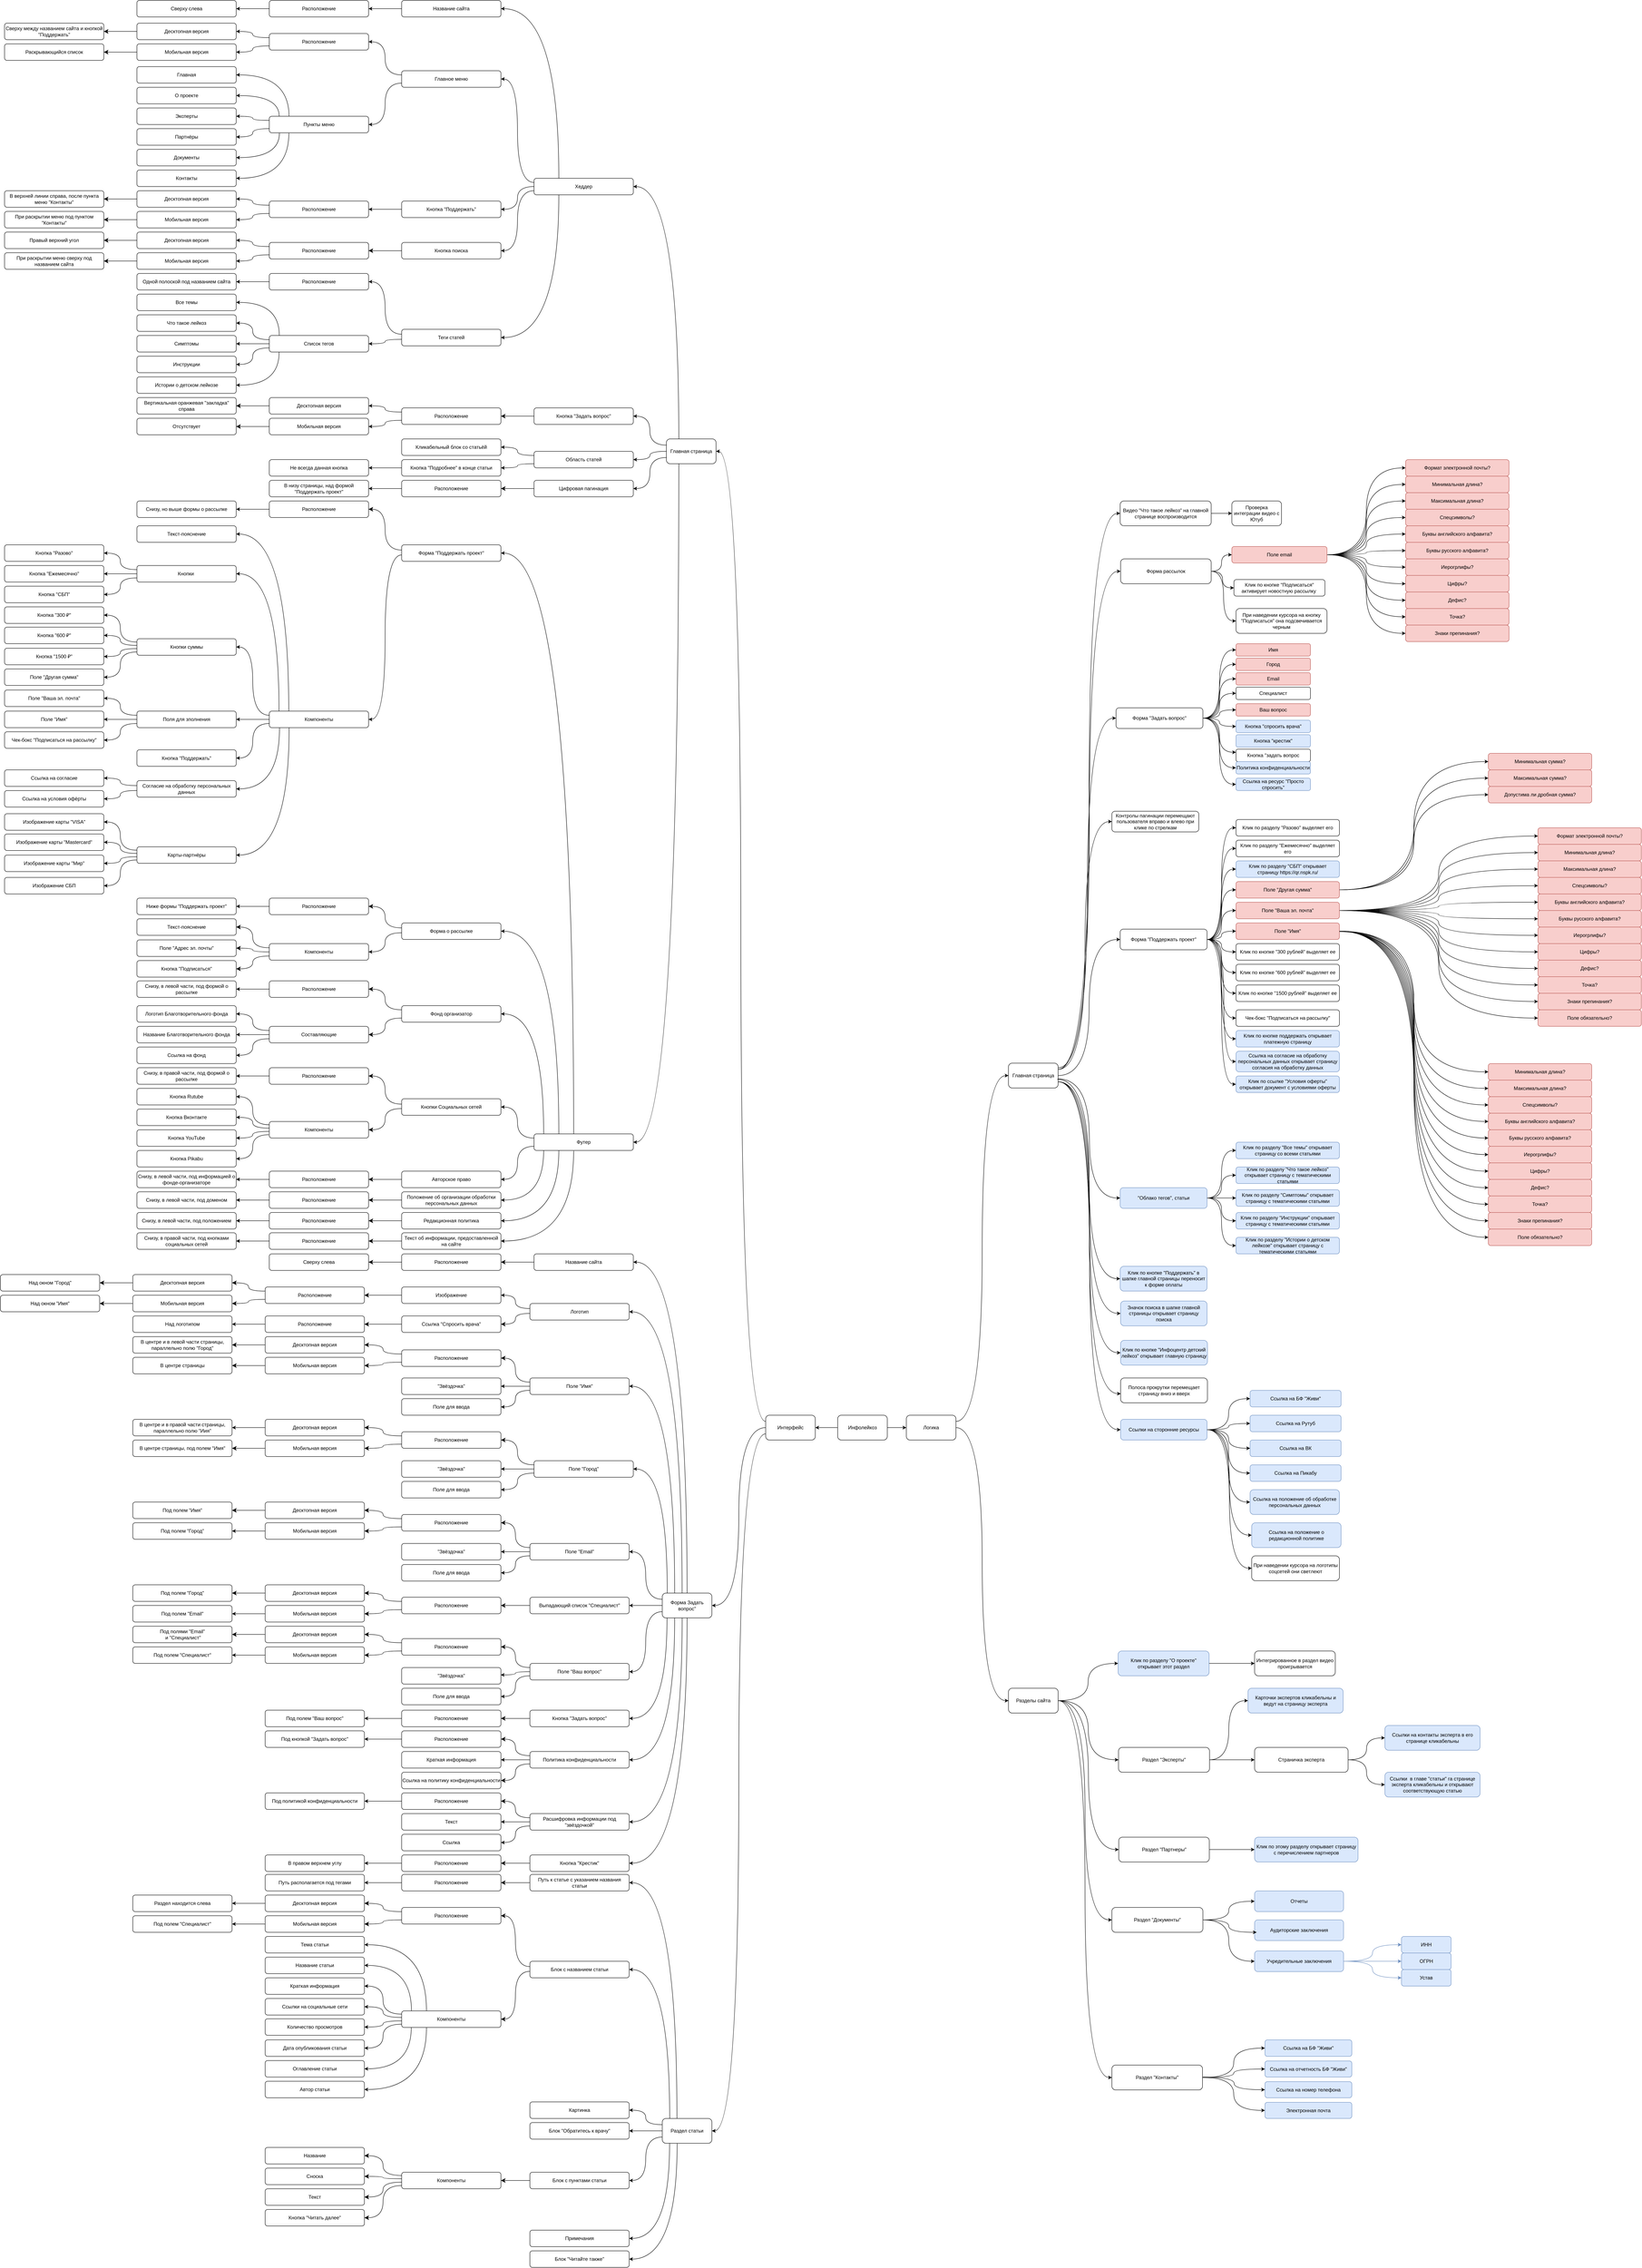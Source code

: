 <mxfile version="23.0.1" type="google">
  <diagram name="Страница — 1" id="3adv4RhAVysSf_usuCsi">
    <mxGraphModel grid="0" page="1" gridSize="10" guides="1" tooltips="1" connect="1" arrows="1" fold="1" pageScale="1" pageWidth="827" pageHeight="1169" math="0" shadow="0">
      <root>
        <mxCell id="0" />
        <mxCell id="1" parent="0" />
        <mxCell id="Ukp-X2nkHg1JE_M4g1wu-4" value="" style="edgeStyle=orthogonalEdgeStyle;rounded=1;orthogonalLoop=1;jettySize=auto;html=1;entryX=1;entryY=0.5;entryDx=0;entryDy=0;" edge="1" parent="1" source="Ukp-X2nkHg1JE_M4g1wu-1" target="Ukp-X2nkHg1JE_M4g1wu-3">
          <mxGeometry relative="1" as="geometry" />
        </mxCell>
        <mxCell id="NC6TgVOUt5Q4bz0XsbW0-2" value="" style="edgeStyle=orthogonalEdgeStyle;rounded=1;orthogonalLoop=1;jettySize=auto;html=1;" edge="1" parent="1" source="Ukp-X2nkHg1JE_M4g1wu-1" target="NC6TgVOUt5Q4bz0XsbW0-1">
          <mxGeometry relative="1" as="geometry" />
        </mxCell>
        <mxCell id="Ukp-X2nkHg1JE_M4g1wu-1" value="Инфолейкоз" style="rounded=1;whiteSpace=wrap;html=1;" vertex="1" parent="1">
          <mxGeometry x="414" y="3520" width="120" height="60" as="geometry" />
        </mxCell>
        <mxCell id="Ukp-X2nkHg1JE_M4g1wu-6" value="" style="edgeStyle=orthogonalEdgeStyle;rounded=1;orthogonalLoop=1;jettySize=auto;html=1;exitX=0;exitY=0.25;exitDx=0;exitDy=0;entryX=1;entryY=0.5;entryDx=0;entryDy=0;curved=1;" edge="1" parent="1" source="Ukp-X2nkHg1JE_M4g1wu-3" target="Ukp-X2nkHg1JE_M4g1wu-5">
          <mxGeometry relative="1" as="geometry" />
        </mxCell>
        <mxCell id="Ukp-X2nkHg1JE_M4g1wu-61" style="edgeStyle=orthogonalEdgeStyle;rounded=1;orthogonalLoop=1;jettySize=auto;html=1;exitX=0;exitY=0.5;exitDx=0;exitDy=0;entryX=1;entryY=0.5;entryDx=0;entryDy=0;curved=1;" edge="1" parent="1" source="Ukp-X2nkHg1JE_M4g1wu-3" target="Ukp-X2nkHg1JE_M4g1wu-62">
          <mxGeometry relative="1" as="geometry">
            <mxPoint x="180" y="1030" as="targetPoint" />
          </mxGeometry>
        </mxCell>
        <mxCell id="Ukp-X2nkHg1JE_M4g1wu-100" style="edgeStyle=orthogonalEdgeStyle;rounded=1;orthogonalLoop=1;jettySize=auto;html=1;exitX=0;exitY=0.75;exitDx=0;exitDy=0;entryX=1;entryY=0.5;entryDx=0;entryDy=0;curved=1;" edge="1" parent="1" source="Ukp-X2nkHg1JE_M4g1wu-3" target="Ukp-X2nkHg1JE_M4g1wu-101">
          <mxGeometry relative="1" as="geometry">
            <mxPoint x="160" y="1740" as="targetPoint" />
          </mxGeometry>
        </mxCell>
        <mxCell id="Ukp-X2nkHg1JE_M4g1wu-3" value="Интерфейс" style="whiteSpace=wrap;html=1;rounded=1;" vertex="1" parent="1">
          <mxGeometry x="240" y="3520" width="120" height="60" as="geometry" />
        </mxCell>
        <mxCell id="Ukp-X2nkHg1JE_M4g1wu-8" value="" style="edgeStyle=orthogonalEdgeStyle;rounded=1;orthogonalLoop=1;jettySize=auto;html=1;entryX=1;entryY=0.5;entryDx=0;entryDy=0;exitX=0.25;exitY=0;exitDx=0;exitDy=0;curved=1;" edge="1" parent="1" source="Ukp-X2nkHg1JE_M4g1wu-5" target="Ukp-X2nkHg1JE_M4g1wu-7">
          <mxGeometry relative="1" as="geometry" />
        </mxCell>
        <mxCell id="Ukp-X2nkHg1JE_M4g1wu-22" style="edgeStyle=orthogonalEdgeStyle;rounded=1;orthogonalLoop=1;jettySize=auto;html=1;exitX=0;exitY=0.25;exitDx=0;exitDy=0;entryX=1;entryY=0.5;entryDx=0;entryDy=0;curved=1;" edge="1" parent="1" source="Ukp-X2nkHg1JE_M4g1wu-5" target="Ukp-X2nkHg1JE_M4g1wu-23">
          <mxGeometry relative="1" as="geometry">
            <mxPoint x="-120" y="1489" as="targetPoint" />
          </mxGeometry>
        </mxCell>
        <mxCell id="Ukp-X2nkHg1JE_M4g1wu-24" style="edgeStyle=orthogonalEdgeStyle;rounded=1;orthogonalLoop=1;jettySize=auto;html=1;exitX=0;exitY=0.5;exitDx=0;exitDy=0;entryX=1;entryY=0.5;entryDx=0;entryDy=0;curved=1;" edge="1" parent="1" source="Ukp-X2nkHg1JE_M4g1wu-5" target="Ukp-X2nkHg1JE_M4g1wu-25">
          <mxGeometry relative="1" as="geometry">
            <mxPoint x="-80" y="1569" as="targetPoint" />
          </mxGeometry>
        </mxCell>
        <mxCell id="Ukp-X2nkHg1JE_M4g1wu-32" style="edgeStyle=orthogonalEdgeStyle;rounded=1;orthogonalLoop=1;jettySize=auto;html=1;exitX=0;exitY=0.75;exitDx=0;exitDy=0;entryX=1;entryY=0.5;entryDx=0;entryDy=0;curved=1;" edge="1" parent="1" source="Ukp-X2nkHg1JE_M4g1wu-5" target="Ukp-X2nkHg1JE_M4g1wu-33">
          <mxGeometry relative="1" as="geometry">
            <mxPoint x="-90" y="1639" as="targetPoint" />
          </mxGeometry>
        </mxCell>
        <mxCell id="Ukp-X2nkHg1JE_M4g1wu-34" style="edgeStyle=orthogonalEdgeStyle;rounded=1;orthogonalLoop=1;jettySize=auto;html=1;exitX=0.25;exitY=1;exitDx=0;exitDy=0;entryX=1;entryY=0.5;entryDx=0;entryDy=0;curved=1;" edge="1" parent="1" source="Ukp-X2nkHg1JE_M4g1wu-5" target="Ukp-X2nkHg1JE_M4g1wu-35">
          <mxGeometry relative="1" as="geometry">
            <mxPoint x="-70" y="1539" as="targetPoint" />
          </mxGeometry>
        </mxCell>
        <mxCell id="Ukp-X2nkHg1JE_M4g1wu-5" value="Главная страница" style="whiteSpace=wrap;html=1;rounded=1;" vertex="1" parent="1">
          <mxGeometry y="1160" width="120" height="60" as="geometry" />
        </mxCell>
        <mxCell id="Ukp-X2nkHg1JE_M4g1wu-10" value="" style="rounded=1;orthogonalLoop=1;jettySize=auto;html=1;exitX=0.25;exitY=0;exitDx=0;exitDy=0;entryX=1;entryY=0.5;entryDx=0;entryDy=0;edgeStyle=orthogonalEdgeStyle;curved=1;" edge="1" parent="1" source="Ukp-X2nkHg1JE_M4g1wu-7" target="Ukp-X2nkHg1JE_M4g1wu-9">
          <mxGeometry relative="1" as="geometry" />
        </mxCell>
        <mxCell id="Ukp-X2nkHg1JE_M4g1wu-12" value="" style="rounded=1;orthogonalLoop=1;jettySize=auto;html=1;exitX=0;exitY=0.25;exitDx=0;exitDy=0;entryX=1;entryY=0.5;entryDx=0;entryDy=0;edgeStyle=orthogonalEdgeStyle;curved=1;" edge="1" parent="1" source="Ukp-X2nkHg1JE_M4g1wu-7" target="Ukp-X2nkHg1JE_M4g1wu-11">
          <mxGeometry relative="1" as="geometry" />
        </mxCell>
        <mxCell id="Ukp-X2nkHg1JE_M4g1wu-15" style="rounded=1;orthogonalLoop=1;jettySize=auto;html=1;exitX=0;exitY=0.5;exitDx=0;exitDy=0;entryX=1;entryY=0.5;entryDx=0;entryDy=0;edgeStyle=orthogonalEdgeStyle;curved=1;" edge="1" parent="1" source="Ukp-X2nkHg1JE_M4g1wu-7" target="Ukp-X2nkHg1JE_M4g1wu-16">
          <mxGeometry relative="1" as="geometry">
            <mxPoint x="-210" y="370" as="targetPoint" />
          </mxGeometry>
        </mxCell>
        <mxCell id="Ukp-X2nkHg1JE_M4g1wu-17" style="rounded=1;orthogonalLoop=1;jettySize=auto;html=1;exitX=0;exitY=0.75;exitDx=0;exitDy=0;entryX=1;entryY=0.5;entryDx=0;entryDy=0;edgeStyle=orthogonalEdgeStyle;curved=1;" edge="1" parent="1" source="Ukp-X2nkHg1JE_M4g1wu-7" target="Ukp-X2nkHg1JE_M4g1wu-18">
          <mxGeometry relative="1" as="geometry">
            <mxPoint x="-200" y="390" as="targetPoint" />
          </mxGeometry>
        </mxCell>
        <mxCell id="Ukp-X2nkHg1JE_M4g1wu-19" style="rounded=1;orthogonalLoop=1;jettySize=auto;html=1;exitX=0.25;exitY=1;exitDx=0;exitDy=0;entryX=1;entryY=0.5;entryDx=0;entryDy=0;edgeStyle=orthogonalEdgeStyle;curved=1;" edge="1" parent="1" source="Ukp-X2nkHg1JE_M4g1wu-7" target="Ukp-X2nkHg1JE_M4g1wu-21">
          <mxGeometry relative="1" as="geometry">
            <mxPoint x="-190" y="400" as="targetPoint" />
          </mxGeometry>
        </mxCell>
        <mxCell id="Ukp-X2nkHg1JE_M4g1wu-7" value="Хеддер" style="whiteSpace=wrap;html=1;rounded=1;" vertex="1" parent="1">
          <mxGeometry x="-320" y="530" width="240" height="40" as="geometry" />
        </mxCell>
        <mxCell id="O0AcIPI5PK2eWal8jzJm-30" style="rounded=1;orthogonalLoop=1;jettySize=auto;html=1;exitX=0;exitY=0.5;exitDx=0;exitDy=0;entryX=1;entryY=0.5;entryDx=0;entryDy=0;edgeStyle=orthogonalEdgeStyle;curved=1;" edge="1" parent="1" source="Ukp-X2nkHg1JE_M4g1wu-9" target="O0AcIPI5PK2eWal8jzJm-23">
          <mxGeometry relative="1" as="geometry" />
        </mxCell>
        <mxCell id="Ukp-X2nkHg1JE_M4g1wu-9" value="Название сайта" style="whiteSpace=wrap;html=1;rounded=1;" vertex="1" parent="1">
          <mxGeometry x="-640" y="100" width="240" height="40" as="geometry" />
        </mxCell>
        <mxCell id="O0AcIPI5PK2eWal8jzJm-22" style="rounded=1;orthogonalLoop=1;jettySize=auto;html=1;exitX=0;exitY=0.75;exitDx=0;exitDy=0;entryX=1;entryY=0.5;entryDx=0;entryDy=0;edgeStyle=orthogonalEdgeStyle;curved=1;" edge="1" parent="1" source="Ukp-X2nkHg1JE_M4g1wu-11" target="O0AcIPI5PK2eWal8jzJm-16">
          <mxGeometry relative="1" as="geometry" />
        </mxCell>
        <mxCell id="O0AcIPI5PK2eWal8jzJm-49" style="rounded=1;orthogonalLoop=1;jettySize=auto;html=1;exitX=0;exitY=0.25;exitDx=0;exitDy=0;entryX=1;entryY=0.5;entryDx=0;entryDy=0;edgeStyle=orthogonalEdgeStyle;curved=1;" edge="1" parent="1" source="Ukp-X2nkHg1JE_M4g1wu-11" target="O0AcIPI5PK2eWal8jzJm-46">
          <mxGeometry relative="1" as="geometry" />
        </mxCell>
        <mxCell id="Ukp-X2nkHg1JE_M4g1wu-11" value="Главное меню" style="whiteSpace=wrap;html=1;rounded=1;" vertex="1" parent="1">
          <mxGeometry x="-640" y="270" width="240" height="40" as="geometry" />
        </mxCell>
        <mxCell id="O0AcIPI5PK2eWal8jzJm-55" style="rounded=1;orthogonalLoop=1;jettySize=auto;html=1;exitX=0;exitY=0.5;exitDx=0;exitDy=0;entryX=1;entryY=0.5;entryDx=0;entryDy=0;edgeStyle=orthogonalEdgeStyle;curved=1;" edge="1" parent="1" source="Ukp-X2nkHg1JE_M4g1wu-16" target="O0AcIPI5PK2eWal8jzJm-52">
          <mxGeometry relative="1" as="geometry" />
        </mxCell>
        <mxCell id="Ukp-X2nkHg1JE_M4g1wu-16" value="Кнопка &quot;Поддержать&quot;" style="rounded=1;whiteSpace=wrap;html=1;" vertex="1" parent="1">
          <mxGeometry x="-640" y="585" width="240" height="40" as="geometry" />
        </mxCell>
        <mxCell id="uUaGxaSmWQkPSrm6jx5U-11" style="rounded=1;orthogonalLoop=1;jettySize=auto;html=1;exitX=0;exitY=0.5;exitDx=0;exitDy=0;entryX=1;entryY=0.5;entryDx=0;entryDy=0;fontSize=12;startSize=8;endSize=8;edgeStyle=orthogonalEdgeStyle;curved=1;" edge="1" parent="1" source="Ukp-X2nkHg1JE_M4g1wu-18" target="uUaGxaSmWQkPSrm6jx5U-3">
          <mxGeometry relative="1" as="geometry" />
        </mxCell>
        <mxCell id="Ukp-X2nkHg1JE_M4g1wu-18" value="Кнопка поиска" style="rounded=1;whiteSpace=wrap;html=1;" vertex="1" parent="1">
          <mxGeometry x="-640" y="685" width="240" height="40" as="geometry" />
        </mxCell>
        <mxCell id="72FK5WxhEAGSLpDrm3o8-1" style="edgeStyle=orthogonalEdgeStyle;rounded=0;orthogonalLoop=1;jettySize=auto;html=1;exitX=-0.001;exitY=0.297;exitDx=0;exitDy=0;entryX=1;entryY=0.5;entryDx=0;entryDy=0;exitPerimeter=0;curved=1;" edge="1" parent="1" source="Ukp-X2nkHg1JE_M4g1wu-21" target="uUaGxaSmWQkPSrm6jx5U-8">
          <mxGeometry relative="1" as="geometry" />
        </mxCell>
        <mxCell id="72FK5WxhEAGSLpDrm3o8-4" style="edgeStyle=orthogonalEdgeStyle;rounded=0;orthogonalLoop=1;jettySize=auto;html=1;exitX=-0.002;exitY=0.605;exitDx=0;exitDy=0;entryX=1;entryY=0.5;entryDx=0;entryDy=0;exitPerimeter=0;curved=1;" edge="1" parent="1" source="Ukp-X2nkHg1JE_M4g1wu-21" target="72FK5WxhEAGSLpDrm3o8-3">
          <mxGeometry relative="1" as="geometry" />
        </mxCell>
        <mxCell id="Ukp-X2nkHg1JE_M4g1wu-21" value="Теги статей" style="rounded=1;whiteSpace=wrap;html=1;" vertex="1" parent="1">
          <mxGeometry x="-640" y="895" width="240" height="40" as="geometry" />
        </mxCell>
        <mxCell id="uUaGxaSmWQkPSrm6jx5U-41" style="rounded=1;orthogonalLoop=1;jettySize=auto;html=1;exitX=0;exitY=0.5;exitDx=0;exitDy=0;entryX=1;entryY=0.5;entryDx=0;entryDy=0;fontSize=12;startSize=8;endSize=8;edgeStyle=orthogonalEdgeStyle;curved=1;" edge="1" parent="1" source="Ukp-X2nkHg1JE_M4g1wu-23" target="uUaGxaSmWQkPSrm6jx5U-114">
          <mxGeometry relative="1" as="geometry">
            <mxPoint x="-400" y="1080" as="targetPoint" />
          </mxGeometry>
        </mxCell>
        <mxCell id="Ukp-X2nkHg1JE_M4g1wu-23" value="Кнопка &quot;Задать вопрос&quot;" style="rounded=1;whiteSpace=wrap;html=1;" vertex="1" parent="1">
          <mxGeometry x="-320" y="1085" width="240" height="40" as="geometry" />
        </mxCell>
        <mxCell id="Ukp-X2nkHg1JE_M4g1wu-26" style="rounded=1;orthogonalLoop=1;jettySize=auto;html=1;entryX=1;entryY=0.5;entryDx=0;entryDy=0;exitX=0;exitY=0.25;exitDx=0;exitDy=0;edgeStyle=orthogonalEdgeStyle;curved=1;" edge="1" parent="1" source="Ukp-X2nkHg1JE_M4g1wu-25" target="Ukp-X2nkHg1JE_M4g1wu-27">
          <mxGeometry relative="1" as="geometry">
            <mxPoint x="-380" y="1510" as="targetPoint" />
            <mxPoint x="-400" y="1350" as="sourcePoint" />
          </mxGeometry>
        </mxCell>
        <mxCell id="Ukp-X2nkHg1JE_M4g1wu-28" style="rounded=1;orthogonalLoop=1;jettySize=auto;html=1;entryX=1;entryY=0.5;entryDx=0;entryDy=0;exitX=0;exitY=0.75;exitDx=0;exitDy=0;edgeStyle=orthogonalEdgeStyle;curved=1;" edge="1" parent="1" source="Ukp-X2nkHg1JE_M4g1wu-25" target="Ukp-X2nkHg1JE_M4g1wu-29">
          <mxGeometry relative="1" as="geometry">
            <mxPoint x="-220" y="1649" as="targetPoint" />
            <mxPoint x="-330" y="1220" as="sourcePoint" />
          </mxGeometry>
        </mxCell>
        <mxCell id="Ukp-X2nkHg1JE_M4g1wu-25" value="Область статей" style="rounded=1;whiteSpace=wrap;html=1;" vertex="1" parent="1">
          <mxGeometry x="-320" y="1190" width="240" height="40" as="geometry" />
        </mxCell>
        <mxCell id="Ukp-X2nkHg1JE_M4g1wu-27" value="Кликабельный блок со статьёй" style="rounded=1;whiteSpace=wrap;html=1;" vertex="1" parent="1">
          <mxGeometry x="-640" y="1160" width="240" height="40" as="geometry" />
        </mxCell>
        <mxCell id="Ukp-X2nkHg1JE_M4g1wu-30" style="rounded=1;orthogonalLoop=1;jettySize=auto;html=1;edgeStyle=orthogonalEdgeStyle;curved=1;" edge="1" parent="1" source="Ukp-X2nkHg1JE_M4g1wu-29" target="Ukp-X2nkHg1JE_M4g1wu-31">
          <mxGeometry relative="1" as="geometry">
            <mxPoint x="-640" y="1280" as="targetPoint" />
          </mxGeometry>
        </mxCell>
        <mxCell id="Ukp-X2nkHg1JE_M4g1wu-29" value="Кнопка &quot;Подробнее&quot; в конце статьи" style="rounded=1;whiteSpace=wrap;html=1;" vertex="1" parent="1">
          <mxGeometry x="-640" y="1210" width="240" height="40" as="geometry" />
        </mxCell>
        <mxCell id="Ukp-X2nkHg1JE_M4g1wu-31" value="Не всегда данная кнопка" style="rounded=1;whiteSpace=wrap;html=1;" vertex="1" parent="1">
          <mxGeometry x="-960" y="1210" width="240" height="40" as="geometry" />
        </mxCell>
        <mxCell id="uUaGxaSmWQkPSrm6jx5U-52" style="rounded=1;orthogonalLoop=1;jettySize=auto;html=1;exitX=0;exitY=0.5;exitDx=0;exitDy=0;entryX=1;entryY=0.5;entryDx=0;entryDy=0;fontSize=12;startSize=8;endSize=8;edgeStyle=orthogonalEdgeStyle;curved=1;" edge="1" parent="1" source="Ukp-X2nkHg1JE_M4g1wu-33" target="uUaGxaSmWQkPSrm6jx5U-51">
          <mxGeometry relative="1" as="geometry" />
        </mxCell>
        <mxCell id="Ukp-X2nkHg1JE_M4g1wu-33" value="Цифровая пагинация" style="rounded=1;whiteSpace=wrap;html=1;" vertex="1" parent="1">
          <mxGeometry x="-320" y="1260" width="240" height="40" as="geometry" />
        </mxCell>
        <mxCell id="Ukp-X2nkHg1JE_M4g1wu-36" style="edgeStyle=orthogonalEdgeStyle;rounded=1;orthogonalLoop=1;jettySize=auto;html=1;exitX=0.399;exitY=0.008;exitDx=0;exitDy=0;entryX=1;entryY=0.5;entryDx=0;entryDy=0;exitPerimeter=0;curved=1;" edge="1" parent="1" source="Ukp-X2nkHg1JE_M4g1wu-35" target="Ukp-X2nkHg1JE_M4g1wu-37">
          <mxGeometry relative="1" as="geometry">
            <mxPoint x="-210" y="2025" as="targetPoint" />
          </mxGeometry>
        </mxCell>
        <mxCell id="Ukp-X2nkHg1JE_M4g1wu-38" style="rounded=1;orthogonalLoop=1;jettySize=auto;html=1;exitX=0.25;exitY=0;exitDx=0;exitDy=0;entryX=1;entryY=0.5;entryDx=0;entryDy=0;edgeStyle=orthogonalEdgeStyle;curved=1;" edge="1" parent="1" source="Ukp-X2nkHg1JE_M4g1wu-35" target="Ukp-X2nkHg1JE_M4g1wu-39">
          <mxGeometry relative="1" as="geometry">
            <mxPoint x="-220" y="3356" as="targetPoint" />
          </mxGeometry>
        </mxCell>
        <mxCell id="Ukp-X2nkHg1JE_M4g1wu-40" style="rounded=1;orthogonalLoop=1;jettySize=auto;html=1;exitX=0.097;exitY=-0.009;exitDx=0;exitDy=0;entryX=1;entryY=0.5;entryDx=0;entryDy=0;exitPerimeter=0;edgeStyle=orthogonalEdgeStyle;curved=1;" edge="1" parent="1" source="Ukp-X2nkHg1JE_M4g1wu-35" target="Ukp-X2nkHg1JE_M4g1wu-41">
          <mxGeometry relative="1" as="geometry">
            <mxPoint x="-470" y="2829" as="targetPoint" />
          </mxGeometry>
        </mxCell>
        <mxCell id="Ukp-X2nkHg1JE_M4g1wu-48" style="rounded=1;orthogonalLoop=1;jettySize=auto;html=1;exitX=0;exitY=0.25;exitDx=0;exitDy=0;entryX=1;entryY=0.5;entryDx=0;entryDy=0;edgeStyle=orthogonalEdgeStyle;curved=1;" edge="1" parent="1" source="Ukp-X2nkHg1JE_M4g1wu-35" target="Ukp-X2nkHg1JE_M4g1wu-49">
          <mxGeometry relative="1" as="geometry">
            <mxPoint x="-220" y="2999" as="targetPoint" />
          </mxGeometry>
        </mxCell>
        <mxCell id="Ukp-X2nkHg1JE_M4g1wu-50" style="rounded=1;orthogonalLoop=1;jettySize=auto;html=1;exitX=0;exitY=0.75;exitDx=0;exitDy=0;entryX=1;entryY=0.5;entryDx=0;entryDy=0;edgeStyle=orthogonalEdgeStyle;curved=1;" edge="1" parent="1" source="Ukp-X2nkHg1JE_M4g1wu-35" target="Ukp-X2nkHg1JE_M4g1wu-51">
          <mxGeometry relative="1" as="geometry">
            <mxPoint x="-140" y="3069" as="targetPoint" />
          </mxGeometry>
        </mxCell>
        <mxCell id="Ukp-X2nkHg1JE_M4g1wu-52" style="rounded=1;orthogonalLoop=1;jettySize=auto;html=1;exitX=0.097;exitY=0.996;exitDx=0;exitDy=0;entryX=1;entryY=0.5;entryDx=0;entryDy=0;exitPerimeter=0;edgeStyle=orthogonalEdgeStyle;curved=1;" edge="1" parent="1" source="Ukp-X2nkHg1JE_M4g1wu-35" target="Ukp-X2nkHg1JE_M4g1wu-53">
          <mxGeometry relative="1" as="geometry">
            <mxPoint x="-110" y="3169" as="targetPoint" />
          </mxGeometry>
        </mxCell>
        <mxCell id="Ukp-X2nkHg1JE_M4g1wu-54" style="rounded=1;orthogonalLoop=1;jettySize=auto;html=1;exitX=0.25;exitY=1;exitDx=0;exitDy=0;entryX=1;entryY=0.5;entryDx=0;entryDy=0;edgeStyle=orthogonalEdgeStyle;curved=1;" edge="1" parent="1" source="Ukp-X2nkHg1JE_M4g1wu-35" target="Ukp-X2nkHg1JE_M4g1wu-55">
          <mxGeometry relative="1" as="geometry">
            <mxPoint x="-80" y="3179" as="targetPoint" />
          </mxGeometry>
        </mxCell>
        <mxCell id="Ukp-X2nkHg1JE_M4g1wu-56" style="edgeStyle=orthogonalEdgeStyle;rounded=1;orthogonalLoop=1;jettySize=auto;html=1;exitX=0.399;exitY=1.025;exitDx=0;exitDy=0;entryX=1;entryY=0.5;entryDx=0;entryDy=0;exitPerimeter=0;curved=1;" edge="1" parent="1" source="Ukp-X2nkHg1JE_M4g1wu-35" target="Ukp-X2nkHg1JE_M4g1wu-57">
          <mxGeometry relative="1" as="geometry">
            <mxPoint x="-70" y="3259" as="targetPoint" />
          </mxGeometry>
        </mxCell>
        <mxCell id="Ukp-X2nkHg1JE_M4g1wu-35" value="Футер" style="rounded=1;whiteSpace=wrap;html=1;" vertex="1" parent="1">
          <mxGeometry x="-320" y="2840" width="240" height="40" as="geometry" />
        </mxCell>
        <mxCell id="uUaGxaSmWQkPSrm6jx5U-56" style="rounded=1;orthogonalLoop=1;jettySize=auto;html=1;exitX=0;exitY=0.317;exitDx=0;exitDy=0;entryX=1;entryY=0.5;entryDx=0;entryDy=0;fontSize=12;startSize=8;endSize=8;edgeStyle=orthogonalEdgeStyle;curved=1;exitPerimeter=0;" edge="1" parent="1" source="Ukp-X2nkHg1JE_M4g1wu-37" target="uUaGxaSmWQkPSrm6jx5U-55">
          <mxGeometry relative="1" as="geometry" />
        </mxCell>
        <mxCell id="msmUcDyR-j7Cy1GteuVO-10" style="edgeStyle=orthogonalEdgeStyle;rounded=0;orthogonalLoop=1;jettySize=auto;html=1;exitX=-0.001;exitY=0.611;exitDx=0;exitDy=0;entryX=1;entryY=0.5;entryDx=0;entryDy=0;exitPerimeter=0;curved=1;" edge="1" parent="1" source="Ukp-X2nkHg1JE_M4g1wu-37" target="msmUcDyR-j7Cy1GteuVO-9">
          <mxGeometry relative="1" as="geometry" />
        </mxCell>
        <mxCell id="Ukp-X2nkHg1JE_M4g1wu-37" value="Форма &quot;Поддержать проект&quot;" style="rounded=1;whiteSpace=wrap;html=1;" vertex="1" parent="1">
          <mxGeometry x="-640" y="1416" width="240" height="40" as="geometry" />
        </mxCell>
        <mxCell id="uUaGxaSmWQkPSrm6jx5U-60" style="rounded=1;orthogonalLoop=1;jettySize=auto;html=1;exitX=-0.001;exitY=0.299;exitDx=0;exitDy=0;entryX=1;entryY=0.5;entryDx=0;entryDy=0;fontSize=12;startSize=8;endSize=8;edgeStyle=orthogonalEdgeStyle;curved=1;exitPerimeter=0;" edge="1" parent="1" source="Ukp-X2nkHg1JE_M4g1wu-39" target="uUaGxaSmWQkPSrm6jx5U-59">
          <mxGeometry relative="1" as="geometry" />
        </mxCell>
        <mxCell id="msmUcDyR-j7Cy1GteuVO-89" style="edgeStyle=orthogonalEdgeStyle;rounded=0;orthogonalLoop=1;jettySize=auto;html=1;exitX=0.001;exitY=0.595;exitDx=0;exitDy=0;entryX=1;entryY=0.5;entryDx=0;entryDy=0;exitPerimeter=0;curved=1;" edge="1" parent="1" source="Ukp-X2nkHg1JE_M4g1wu-39" target="msmUcDyR-j7Cy1GteuVO-87">
          <mxGeometry relative="1" as="geometry" />
        </mxCell>
        <mxCell id="Ukp-X2nkHg1JE_M4g1wu-39" value="Форма о рассылке" style="rounded=1;whiteSpace=wrap;html=1;" vertex="1" parent="1">
          <mxGeometry x="-640" y="2330" width="240" height="40" as="geometry" />
        </mxCell>
        <mxCell id="Ukp-X2nkHg1JE_M4g1wu-42" style="rounded=1;orthogonalLoop=1;jettySize=auto;html=1;exitX=0;exitY=0.25;exitDx=0;exitDy=0;entryX=1;entryY=0.5;entryDx=0;entryDy=0;edgeStyle=orthogonalEdgeStyle;curved=1;" edge="1" parent="1" source="uUaGxaSmWQkPSrm6jx5U-66" target="Ukp-X2nkHg1JE_M4g1wu-43">
          <mxGeometry relative="1" as="geometry">
            <mxPoint x="-880" y="2590" as="targetPoint" />
            <mxPoint x="-960" y="2590.0" as="sourcePoint" />
          </mxGeometry>
        </mxCell>
        <mxCell id="Ukp-X2nkHg1JE_M4g1wu-44" style="rounded=1;orthogonalLoop=1;jettySize=auto;html=1;exitX=0;exitY=0.5;exitDx=0;exitDy=0;edgeStyle=orthogonalEdgeStyle;curved=1;" edge="1" parent="1" source="uUaGxaSmWQkPSrm6jx5U-66" target="Ukp-X2nkHg1JE_M4g1wu-45">
          <mxGeometry relative="1" as="geometry">
            <mxPoint x="-850" y="2630" as="targetPoint" />
            <mxPoint x="-960" y="2600.0" as="sourcePoint" />
          </mxGeometry>
        </mxCell>
        <mxCell id="Ukp-X2nkHg1JE_M4g1wu-46" style="rounded=1;orthogonalLoop=1;jettySize=auto;html=1;exitX=0;exitY=0.75;exitDx=0;exitDy=0;entryX=1;entryY=0.5;entryDx=0;entryDy=0;edgeStyle=orthogonalEdgeStyle;curved=1;" edge="1" parent="1" source="uUaGxaSmWQkPSrm6jx5U-66" target="Ukp-X2nkHg1JE_M4g1wu-47">
          <mxGeometry relative="1" as="geometry">
            <mxPoint x="-830" y="2700" as="targetPoint" />
            <mxPoint x="-960" y="2610.0" as="sourcePoint" />
          </mxGeometry>
        </mxCell>
        <mxCell id="uUaGxaSmWQkPSrm6jx5U-67" style="edgeStyle=orthogonalEdgeStyle;curved=1;rounded=1;orthogonalLoop=1;jettySize=auto;html=1;exitX=0;exitY=0.75;exitDx=0;exitDy=0;entryX=1;entryY=0.5;entryDx=0;entryDy=0;fontSize=12;startSize=8;endSize=8;" edge="1" parent="1" source="Ukp-X2nkHg1JE_M4g1wu-41" target="uUaGxaSmWQkPSrm6jx5U-66">
          <mxGeometry relative="1" as="geometry" />
        </mxCell>
        <mxCell id="uUaGxaSmWQkPSrm6jx5U-68" style="edgeStyle=orthogonalEdgeStyle;curved=1;rounded=1;orthogonalLoop=1;jettySize=auto;html=1;exitX=0;exitY=0.25;exitDx=0;exitDy=0;entryX=1;entryY=0.5;entryDx=0;entryDy=0;fontSize=12;startSize=8;endSize=8;" edge="1" parent="1" source="Ukp-X2nkHg1JE_M4g1wu-41" target="uUaGxaSmWQkPSrm6jx5U-63">
          <mxGeometry relative="1" as="geometry" />
        </mxCell>
        <mxCell id="Ukp-X2nkHg1JE_M4g1wu-41" value="Фонд организатор" style="rounded=1;whiteSpace=wrap;html=1;" vertex="1" parent="1">
          <mxGeometry x="-640" y="2530" width="240" height="40" as="geometry" />
        </mxCell>
        <mxCell id="Ukp-X2nkHg1JE_M4g1wu-43" value="Логотип Благотворительного фонда" style="rounded=1;whiteSpace=wrap;html=1;" vertex="1" parent="1">
          <mxGeometry x="-1280" y="2530" width="240" height="40" as="geometry" />
        </mxCell>
        <mxCell id="Ukp-X2nkHg1JE_M4g1wu-45" value="Название Благотворительного фонда" style="rounded=1;whiteSpace=wrap;html=1;" vertex="1" parent="1">
          <mxGeometry x="-1280" y="2580" width="240" height="40" as="geometry" />
        </mxCell>
        <mxCell id="Ukp-X2nkHg1JE_M4g1wu-47" value="Ссылка на фонд" style="rounded=1;whiteSpace=wrap;html=1;" vertex="1" parent="1">
          <mxGeometry x="-1280" y="2630" width="240" height="40" as="geometry" />
        </mxCell>
        <mxCell id="O0AcIPI5PK2eWal8jzJm-5" style="rounded=1;orthogonalLoop=1;jettySize=auto;html=1;exitX=-0.001;exitY=0.197;exitDx=0;exitDy=0;entryX=1;entryY=0.5;entryDx=0;entryDy=0;exitPerimeter=0;edgeStyle=orthogonalEdgeStyle;curved=1;" edge="1" parent="1" source="uUaGxaSmWQkPSrm6jx5U-72" target="O0AcIPI5PK2eWal8jzJm-1">
          <mxGeometry relative="1" as="geometry">
            <mxPoint x="-936.96" y="2809.28" as="sourcePoint" />
          </mxGeometry>
        </mxCell>
        <mxCell id="O0AcIPI5PK2eWal8jzJm-6" style="rounded=1;orthogonalLoop=1;jettySize=auto;html=1;exitX=-0.005;exitY=0.801;exitDx=0;exitDy=0;entryX=1;entryY=0.5;entryDx=0;entryDy=0;exitPerimeter=0;edgeStyle=orthogonalEdgeStyle;curved=1;" edge="1" parent="1" source="uUaGxaSmWQkPSrm6jx5U-72" target="O0AcIPI5PK2eWal8jzJm-4">
          <mxGeometry relative="1" as="geometry">
            <mxPoint x="-936.72" y="2850.32" as="sourcePoint" />
          </mxGeometry>
        </mxCell>
        <mxCell id="O0AcIPI5PK2eWal8jzJm-7" style="rounded=1;orthogonalLoop=1;jettySize=auto;html=1;exitX=-0.002;exitY=0.399;exitDx=0;exitDy=0;entryX=1;entryY=0.5;entryDx=0;entryDy=0;exitPerimeter=0;edgeStyle=orthogonalEdgeStyle;curved=1;" edge="1" parent="1" source="uUaGxaSmWQkPSrm6jx5U-72" target="O0AcIPI5PK2eWal8jzJm-2">
          <mxGeometry relative="1" as="geometry">
            <mxPoint x="-960" y="2820.0" as="sourcePoint" />
          </mxGeometry>
        </mxCell>
        <mxCell id="O0AcIPI5PK2eWal8jzJm-8" style="rounded=1;orthogonalLoop=1;jettySize=auto;html=1;exitX=-0.003;exitY=0.6;exitDx=0;exitDy=0;entryX=1;entryY=0.5;entryDx=0;entryDy=0;exitPerimeter=0;edgeStyle=orthogonalEdgeStyle;curved=1;" edge="1" parent="1" source="uUaGxaSmWQkPSrm6jx5U-72" target="O0AcIPI5PK2eWal8jzJm-3">
          <mxGeometry relative="1" as="geometry">
            <mxPoint x="-960" y="2840.0" as="sourcePoint" />
          </mxGeometry>
        </mxCell>
        <mxCell id="uUaGxaSmWQkPSrm6jx5U-73" style="edgeStyle=orthogonalEdgeStyle;curved=1;rounded=1;orthogonalLoop=1;jettySize=auto;html=1;exitX=-0.002;exitY=0.595;exitDx=0;exitDy=0;entryX=1;entryY=0.5;entryDx=0;entryDy=0;fontSize=12;startSize=8;endSize=8;exitPerimeter=0;" edge="1" parent="1" source="Ukp-X2nkHg1JE_M4g1wu-49" target="uUaGxaSmWQkPSrm6jx5U-72">
          <mxGeometry relative="1" as="geometry" />
        </mxCell>
        <mxCell id="uUaGxaSmWQkPSrm6jx5U-74" style="edgeStyle=orthogonalEdgeStyle;curved=1;rounded=1;orthogonalLoop=1;jettySize=auto;html=1;exitX=-0.001;exitY=0.325;exitDx=0;exitDy=0;entryX=1;entryY=0.5;entryDx=0;entryDy=0;fontSize=12;startSize=8;endSize=8;exitPerimeter=0;" edge="1" parent="1" source="Ukp-X2nkHg1JE_M4g1wu-49" target="uUaGxaSmWQkPSrm6jx5U-71">
          <mxGeometry relative="1" as="geometry" />
        </mxCell>
        <mxCell id="Ukp-X2nkHg1JE_M4g1wu-49" value="Кнопки Социальных сетей" style="rounded=1;whiteSpace=wrap;html=1;" vertex="1" parent="1">
          <mxGeometry x="-640" y="2755" width="240" height="40" as="geometry" />
        </mxCell>
        <mxCell id="uUaGxaSmWQkPSrm6jx5U-79" style="edgeStyle=orthogonalEdgeStyle;curved=1;rounded=1;orthogonalLoop=1;jettySize=auto;html=1;exitX=0;exitY=0.5;exitDx=0;exitDy=0;entryX=1;entryY=0.5;entryDx=0;entryDy=0;fontSize=12;startSize=8;endSize=8;" edge="1" parent="1" source="Ukp-X2nkHg1JE_M4g1wu-51" target="uUaGxaSmWQkPSrm6jx5U-77">
          <mxGeometry relative="1" as="geometry" />
        </mxCell>
        <mxCell id="Ukp-X2nkHg1JE_M4g1wu-51" value="Авторское право" style="rounded=1;whiteSpace=wrap;html=1;" vertex="1" parent="1">
          <mxGeometry x="-640" y="2930" width="240" height="40" as="geometry" />
        </mxCell>
        <mxCell id="uUaGxaSmWQkPSrm6jx5U-89" style="edgeStyle=orthogonalEdgeStyle;curved=1;rounded=1;orthogonalLoop=1;jettySize=auto;html=1;exitX=0;exitY=0.5;exitDx=0;exitDy=0;entryX=1;entryY=0.5;entryDx=0;entryDy=0;fontSize=12;startSize=8;endSize=8;" edge="1" parent="1" source="Ukp-X2nkHg1JE_M4g1wu-53" target="uUaGxaSmWQkPSrm6jx5U-81">
          <mxGeometry relative="1" as="geometry" />
        </mxCell>
        <mxCell id="Ukp-X2nkHg1JE_M4g1wu-53" value="Положение об организации обработки персональных данных" style="rounded=1;whiteSpace=wrap;html=1;" vertex="1" parent="1">
          <mxGeometry x="-640" y="2980" width="240" height="40" as="geometry" />
        </mxCell>
        <mxCell id="Ukp-X2nkHg1JE_M4g1wu-55" value="Редакционная политика" style="rounded=1;whiteSpace=wrap;html=1;" vertex="1" parent="1">
          <mxGeometry x="-640" y="3030" width="240" height="40" as="geometry" />
        </mxCell>
        <mxCell id="uUaGxaSmWQkPSrm6jx5U-91" style="edgeStyle=orthogonalEdgeStyle;curved=1;rounded=1;orthogonalLoop=1;jettySize=auto;html=1;exitX=0;exitY=0.5;exitDx=0;exitDy=0;entryX=1;entryY=0.5;entryDx=0;entryDy=0;fontSize=12;startSize=8;endSize=8;" edge="1" parent="1" source="Ukp-X2nkHg1JE_M4g1wu-57" target="uUaGxaSmWQkPSrm6jx5U-87">
          <mxGeometry relative="1" as="geometry" />
        </mxCell>
        <mxCell id="Ukp-X2nkHg1JE_M4g1wu-57" value="Текст об информации, предоставленной на сайте" style="rounded=1;whiteSpace=wrap;html=1;" vertex="1" parent="1">
          <mxGeometry x="-640" y="3079" width="240" height="40" as="geometry" />
        </mxCell>
        <mxCell id="Ukp-X2nkHg1JE_M4g1wu-64" style="edgeStyle=orthogonalEdgeStyle;rounded=1;orthogonalLoop=1;jettySize=auto;html=1;exitX=0.5;exitY=0;exitDx=0;exitDy=0;entryX=1;entryY=0.5;entryDx=0;entryDy=0;curved=1;" edge="1" parent="1" source="Ukp-X2nkHg1JE_M4g1wu-62" target="Ukp-X2nkHg1JE_M4g1wu-65">
          <mxGeometry relative="1" as="geometry">
            <mxPoint x="-180" y="3566" as="targetPoint" />
          </mxGeometry>
        </mxCell>
        <mxCell id="Ukp-X2nkHg1JE_M4g1wu-66" style="edgeStyle=orthogonalEdgeStyle;rounded=1;orthogonalLoop=1;jettySize=auto;html=1;exitX=0.4;exitY=0.003;exitDx=0;exitDy=0;entryX=1;entryY=0.5;entryDx=0;entryDy=0;exitPerimeter=0;curved=1;" edge="1" parent="1" source="Ukp-X2nkHg1JE_M4g1wu-62" target="Ukp-X2nkHg1JE_M4g1wu-67">
          <mxGeometry relative="1" as="geometry">
            <mxPoint x="-130" y="3139" as="targetPoint" />
          </mxGeometry>
        </mxCell>
        <mxCell id="Ukp-X2nkHg1JE_M4g1wu-68" style="edgeStyle=orthogonalEdgeStyle;rounded=1;orthogonalLoop=1;jettySize=auto;html=1;exitX=0.25;exitY=0;exitDx=0;exitDy=0;entryX=1;entryY=0.5;entryDx=0;entryDy=0;curved=1;" edge="1" parent="1" source="Ukp-X2nkHg1JE_M4g1wu-62" target="Ukp-X2nkHg1JE_M4g1wu-69">
          <mxGeometry relative="1" as="geometry">
            <mxPoint x="-180" y="3229" as="targetPoint" />
          </mxGeometry>
        </mxCell>
        <mxCell id="Ukp-X2nkHg1JE_M4g1wu-70" style="edgeStyle=orthogonalEdgeStyle;rounded=1;orthogonalLoop=1;jettySize=auto;html=1;exitX=0.101;exitY=0.003;exitDx=0;exitDy=0;entryX=1;entryY=0.5;entryDx=0;entryDy=0;exitPerimeter=0;curved=1;" edge="1" parent="1" source="Ukp-X2nkHg1JE_M4g1wu-62" target="Ukp-X2nkHg1JE_M4g1wu-71">
          <mxGeometry relative="1" as="geometry">
            <mxPoint x="-140" y="3309" as="targetPoint" />
          </mxGeometry>
        </mxCell>
        <mxCell id="Ukp-X2nkHg1JE_M4g1wu-72" style="edgeStyle=orthogonalEdgeStyle;rounded=1;orthogonalLoop=1;jettySize=auto;html=1;exitX=0;exitY=0.25;exitDx=0;exitDy=0;entryX=1;entryY=0.5;entryDx=0;entryDy=0;curved=1;" edge="1" parent="1" source="Ukp-X2nkHg1JE_M4g1wu-62" target="Ukp-X2nkHg1JE_M4g1wu-73">
          <mxGeometry relative="1" as="geometry">
            <mxPoint x="-90" y="3969" as="targetPoint" />
          </mxGeometry>
        </mxCell>
        <mxCell id="Ukp-X2nkHg1JE_M4g1wu-74" style="edgeStyle=orthogonalEdgeStyle;rounded=1;orthogonalLoop=1;jettySize=auto;html=1;exitX=0;exitY=0.5;exitDx=0;exitDy=0;entryX=1;entryY=0.5;entryDx=0;entryDy=0;curved=1;" edge="1" parent="1" source="Ukp-X2nkHg1JE_M4g1wu-62" target="Ukp-X2nkHg1JE_M4g1wu-75">
          <mxGeometry relative="1" as="geometry">
            <mxPoint x="-70" y="4009" as="targetPoint" />
          </mxGeometry>
        </mxCell>
        <mxCell id="Ukp-X2nkHg1JE_M4g1wu-76" style="edgeStyle=orthogonalEdgeStyle;rounded=1;orthogonalLoop=1;jettySize=auto;html=1;exitX=0;exitY=0.75;exitDx=0;exitDy=0;entryX=1;entryY=0.5;entryDx=0;entryDy=0;curved=1;" edge="1" parent="1" source="Ukp-X2nkHg1JE_M4g1wu-62" target="Ukp-X2nkHg1JE_M4g1wu-77">
          <mxGeometry relative="1" as="geometry">
            <mxPoint x="40" y="4129" as="targetPoint" />
          </mxGeometry>
        </mxCell>
        <mxCell id="Ukp-X2nkHg1JE_M4g1wu-79" value="" style="edgeStyle=orthogonalEdgeStyle;rounded=1;orthogonalLoop=1;jettySize=auto;html=1;entryX=1;entryY=0.5;entryDx=0;entryDy=0;exitX=0.096;exitY=1.007;exitDx=0;exitDy=0;exitPerimeter=0;curved=1;" edge="1" parent="1" source="Ukp-X2nkHg1JE_M4g1wu-62" target="Ukp-X2nkHg1JE_M4g1wu-78">
          <mxGeometry relative="1" as="geometry" />
        </mxCell>
        <mxCell id="Ukp-X2nkHg1JE_M4g1wu-81" style="edgeStyle=orthogonalEdgeStyle;rounded=1;orthogonalLoop=1;jettySize=auto;html=1;exitX=0.25;exitY=1;exitDx=0;exitDy=0;entryX=1;entryY=0.5;entryDx=0;entryDy=0;curved=1;" edge="1" parent="1" source="Ukp-X2nkHg1JE_M4g1wu-62" target="Ukp-X2nkHg1JE_M4g1wu-82">
          <mxGeometry relative="1" as="geometry">
            <mxPoint x="-160" y="4209" as="targetPoint" />
          </mxGeometry>
        </mxCell>
        <mxCell id="Ukp-X2nkHg1JE_M4g1wu-85" value="" style="edgeStyle=orthogonalEdgeStyle;rounded=1;orthogonalLoop=1;jettySize=auto;html=1;entryX=1;entryY=0.5;entryDx=0;entryDy=0;exitX=0.401;exitY=1.007;exitDx=0;exitDy=0;exitPerimeter=0;curved=1;" edge="1" parent="1" source="Ukp-X2nkHg1JE_M4g1wu-62" target="Ukp-X2nkHg1JE_M4g1wu-84">
          <mxGeometry relative="1" as="geometry" />
        </mxCell>
        <mxCell id="Ukp-X2nkHg1JE_M4g1wu-87" value="" style="edgeStyle=orthogonalEdgeStyle;rounded=1;orthogonalLoop=1;jettySize=auto;html=1;entryX=1;entryY=0.5;entryDx=0;entryDy=0;exitX=0.5;exitY=1;exitDx=0;exitDy=0;curved=1;" edge="1" parent="1" source="Ukp-X2nkHg1JE_M4g1wu-62" target="Ukp-X2nkHg1JE_M4g1wu-86">
          <mxGeometry relative="1" as="geometry" />
        </mxCell>
        <mxCell id="Ukp-X2nkHg1JE_M4g1wu-62" value="Форма Задать вопрос&quot;" style="rounded=1;whiteSpace=wrap;html=1;" vertex="1" parent="1">
          <mxGeometry x="-10" y="3950" width="120" height="60" as="geometry" />
        </mxCell>
        <mxCell id="uUaGxaSmWQkPSrm6jx5U-161" style="edgeStyle=orthogonalEdgeStyle;curved=1;rounded=1;orthogonalLoop=1;jettySize=auto;html=1;exitX=0;exitY=0.5;exitDx=0;exitDy=0;entryX=1;entryY=0.5;entryDx=0;entryDy=0;fontSize=12;startSize=8;endSize=8;" edge="1" parent="1" source="Ukp-X2nkHg1JE_M4g1wu-65" target="uUaGxaSmWQkPSrm6jx5U-93">
          <mxGeometry relative="1" as="geometry" />
        </mxCell>
        <mxCell id="Ukp-X2nkHg1JE_M4g1wu-65" value="Название сайта" style="rounded=1;whiteSpace=wrap;html=1;" vertex="1" parent="1">
          <mxGeometry x="-320" y="3130" width="240" height="40" as="geometry" />
        </mxCell>
        <mxCell id="VOr_3OgbhIGroYA01vKx-2" style="rounded=1;orthogonalLoop=1;jettySize=auto;html=1;exitX=-0.002;exitY=0.303;exitDx=0;exitDy=0;entryX=1;entryY=0.5;entryDx=0;entryDy=0;exitPerimeter=0;edgeStyle=orthogonalEdgeStyle;curved=1;" edge="1" parent="1" source="Ukp-X2nkHg1JE_M4g1wu-67" target="uUaGxaSmWQkPSrm6jx5U-104">
          <mxGeometry relative="1" as="geometry" />
        </mxCell>
        <mxCell id="uUaGxaSmWQkPSrm6jx5U-109" style="rounded=1;orthogonalLoop=1;jettySize=auto;html=1;exitX=-0.001;exitY=0.599;exitDx=0;exitDy=0;fontSize=12;startSize=8;endSize=8;exitPerimeter=0;edgeStyle=orthogonalEdgeStyle;curved=1;entryX=1;entryY=0.5;entryDx=0;entryDy=0;" edge="1" parent="1" source="Ukp-X2nkHg1JE_M4g1wu-67" target="VOr_3OgbhIGroYA01vKx-1">
          <mxGeometry relative="1" as="geometry">
            <mxPoint x="-380" y="3550" as="targetPoint" />
          </mxGeometry>
        </mxCell>
        <mxCell id="Ukp-X2nkHg1JE_M4g1wu-67" value="Логотип" style="rounded=1;whiteSpace=wrap;html=1;" vertex="1" parent="1">
          <mxGeometry x="-330" y="3250" width="240" height="40" as="geometry" />
        </mxCell>
        <mxCell id="VOr_3OgbhIGroYA01vKx-5" style="edgeStyle=orthogonalEdgeStyle;rounded=1;orthogonalLoop=1;jettySize=auto;html=1;exitX=0;exitY=0.5;exitDx=0;exitDy=0;entryX=1;entryY=0.5;entryDx=0;entryDy=0;curved=1;" edge="1" parent="1" source="Ukp-X2nkHg1JE_M4g1wu-69" target="VOr_3OgbhIGroYA01vKx-3">
          <mxGeometry relative="1" as="geometry" />
        </mxCell>
        <mxCell id="VOr_3OgbhIGroYA01vKx-6" style="edgeStyle=orthogonalEdgeStyle;rounded=1;orthogonalLoop=1;jettySize=auto;html=1;exitX=0;exitY=0.75;exitDx=0;exitDy=0;entryX=1;entryY=0.5;entryDx=0;entryDy=0;curved=1;" edge="1" parent="1" source="Ukp-X2nkHg1JE_M4g1wu-69" target="VOr_3OgbhIGroYA01vKx-4">
          <mxGeometry relative="1" as="geometry" />
        </mxCell>
        <mxCell id="uUaGxaSmWQkPSrm6jx5U-124" style="edgeStyle=orthogonalEdgeStyle;curved=1;rounded=1;orthogonalLoop=1;jettySize=auto;html=1;exitX=0;exitY=0.25;exitDx=0;exitDy=0;fontSize=12;startSize=8;endSize=8;entryX=1;entryY=0.5;entryDx=0;entryDy=0;" edge="1" parent="1" source="Ukp-X2nkHg1JE_M4g1wu-69" target="uUaGxaSmWQkPSrm6jx5U-173">
          <mxGeometry relative="1" as="geometry">
            <mxPoint x="-370" y="3380" as="targetPoint" />
          </mxGeometry>
        </mxCell>
        <mxCell id="Ukp-X2nkHg1JE_M4g1wu-69" value="Поле &quot;Имя&quot;" style="rounded=1;whiteSpace=wrap;html=1;" vertex="1" parent="1">
          <mxGeometry x="-330" y="3430" width="240" height="40" as="geometry" />
        </mxCell>
        <mxCell id="VOr_3OgbhIGroYA01vKx-9" style="edgeStyle=orthogonalEdgeStyle;rounded=1;orthogonalLoop=1;jettySize=auto;html=1;exitX=0;exitY=0.5;exitDx=0;exitDy=0;entryX=1;entryY=0.5;entryDx=0;entryDy=0;curved=1;" edge="1" parent="1" source="Ukp-X2nkHg1JE_M4g1wu-71" target="VOr_3OgbhIGroYA01vKx-7">
          <mxGeometry relative="1" as="geometry" />
        </mxCell>
        <mxCell id="VOr_3OgbhIGroYA01vKx-10" style="edgeStyle=orthogonalEdgeStyle;rounded=1;orthogonalLoop=1;jettySize=auto;html=1;exitX=0;exitY=0.75;exitDx=0;exitDy=0;entryX=1;entryY=0.5;entryDx=0;entryDy=0;curved=1;" edge="1" parent="1" source="Ukp-X2nkHg1JE_M4g1wu-71" target="VOr_3OgbhIGroYA01vKx-8">
          <mxGeometry relative="1" as="geometry" />
        </mxCell>
        <mxCell id="uUaGxaSmWQkPSrm6jx5U-129" style="edgeStyle=orthogonalEdgeStyle;curved=1;rounded=1;orthogonalLoop=1;jettySize=auto;html=1;exitX=0;exitY=0.25;exitDx=0;exitDy=0;entryX=1;entryY=0.5;entryDx=0;entryDy=0;fontSize=12;startSize=8;endSize=8;" edge="1" parent="1" source="Ukp-X2nkHg1JE_M4g1wu-71" target="uUaGxaSmWQkPSrm6jx5U-182">
          <mxGeometry relative="1" as="geometry">
            <mxPoint x="-410" y="3710" as="targetPoint" />
          </mxGeometry>
        </mxCell>
        <mxCell id="Ukp-X2nkHg1JE_M4g1wu-71" value="Поле &quot;Город&quot;" style="rounded=1;whiteSpace=wrap;html=1;" vertex="1" parent="1">
          <mxGeometry x="-320" y="3630" width="240" height="40" as="geometry" />
        </mxCell>
        <mxCell id="VOr_3OgbhIGroYA01vKx-13" style="edgeStyle=orthogonalEdgeStyle;rounded=1;orthogonalLoop=1;jettySize=auto;html=1;exitX=0;exitY=0.75;exitDx=0;exitDy=0;entryX=1;entryY=0.5;entryDx=0;entryDy=0;curved=1;" edge="1" parent="1" source="Ukp-X2nkHg1JE_M4g1wu-73" target="VOr_3OgbhIGroYA01vKx-12">
          <mxGeometry relative="1" as="geometry" />
        </mxCell>
        <mxCell id="VOr_3OgbhIGroYA01vKx-14" style="edgeStyle=orthogonalEdgeStyle;rounded=1;orthogonalLoop=1;jettySize=auto;html=1;exitX=0;exitY=0.5;exitDx=0;exitDy=0;entryX=1;entryY=0.5;entryDx=0;entryDy=0;curved=1;" edge="1" parent="1" source="Ukp-X2nkHg1JE_M4g1wu-73" target="VOr_3OgbhIGroYA01vKx-11">
          <mxGeometry relative="1" as="geometry" />
        </mxCell>
        <mxCell id="uUaGxaSmWQkPSrm6jx5U-133" style="edgeStyle=orthogonalEdgeStyle;curved=1;rounded=1;orthogonalLoop=1;jettySize=auto;html=1;exitX=0;exitY=0.25;exitDx=0;exitDy=0;entryX=1;entryY=0.5;entryDx=0;entryDy=0;fontSize=12;startSize=8;endSize=8;" edge="1" parent="1" source="Ukp-X2nkHg1JE_M4g1wu-73" target="uUaGxaSmWQkPSrm6jx5U-190">
          <mxGeometry relative="1" as="geometry">
            <mxPoint x="-410" y="4100" as="targetPoint" />
          </mxGeometry>
        </mxCell>
        <mxCell id="Ukp-X2nkHg1JE_M4g1wu-73" value="Поле &quot;Email&quot;" style="rounded=1;whiteSpace=wrap;html=1;" vertex="1" parent="1">
          <mxGeometry x="-330" y="3830" width="240" height="40" as="geometry" />
        </mxCell>
        <mxCell id="uUaGxaSmWQkPSrm6jx5U-205" style="edgeStyle=none;curved=1;rounded=1;orthogonalLoop=1;jettySize=auto;html=1;exitX=0;exitY=0.5;exitDx=0;exitDy=0;entryX=1;entryY=0.5;entryDx=0;entryDy=0;fontSize=12;startSize=8;endSize=8;" edge="1" parent="1" source="Ukp-X2nkHg1JE_M4g1wu-75" target="uUaGxaSmWQkPSrm6jx5U-200">
          <mxGeometry relative="1" as="geometry" />
        </mxCell>
        <mxCell id="Ukp-X2nkHg1JE_M4g1wu-75" value="Выпадающий список &quot;Специалист&quot;" style="rounded=1;whiteSpace=wrap;html=1;" vertex="1" parent="1">
          <mxGeometry x="-330" y="3960" width="240" height="40" as="geometry" />
        </mxCell>
        <mxCell id="VOr_3OgbhIGroYA01vKx-17" style="edgeStyle=orthogonalEdgeStyle;rounded=1;orthogonalLoop=1;jettySize=auto;html=1;exitX=0;exitY=0.75;exitDx=0;exitDy=0;entryX=1;entryY=0.5;entryDx=0;entryDy=0;curved=1;" edge="1" parent="1" source="Ukp-X2nkHg1JE_M4g1wu-77" target="VOr_3OgbhIGroYA01vKx-16">
          <mxGeometry relative="1" as="geometry" />
        </mxCell>
        <mxCell id="uUaGxaSmWQkPSrm6jx5U-141" style="edgeStyle=orthogonalEdgeStyle;curved=1;rounded=1;orthogonalLoop=1;jettySize=auto;html=1;exitX=0;exitY=0.25;exitDx=0;exitDy=0;entryX=1;entryY=0.5;entryDx=0;entryDy=0;fontSize=12;startSize=8;endSize=8;" edge="1" parent="1" source="Ukp-X2nkHg1JE_M4g1wu-77" target="uUaGxaSmWQkPSrm6jx5U-212">
          <mxGeometry relative="1" as="geometry" />
        </mxCell>
        <mxCell id="Ukp-X2nkHg1JE_M4g1wu-77" value="Поле &quot;Ваш вопрос&quot;" style="rounded=1;whiteSpace=wrap;html=1;" vertex="1" parent="1">
          <mxGeometry x="-330" y="4120" width="240" height="40" as="geometry" />
        </mxCell>
        <mxCell id="uUaGxaSmWQkPSrm6jx5U-145" style="edgeStyle=none;curved=1;rounded=1;orthogonalLoop=1;jettySize=auto;html=1;exitX=0;exitY=0.5;exitDx=0;exitDy=0;entryX=1;entryY=0.5;entryDx=0;entryDy=0;fontSize=12;startSize=8;endSize=8;" edge="1" parent="1" source="Ukp-X2nkHg1JE_M4g1wu-78" target="uUaGxaSmWQkPSrm6jx5U-144">
          <mxGeometry relative="1" as="geometry" />
        </mxCell>
        <mxCell id="Ukp-X2nkHg1JE_M4g1wu-78" value="Кнопка &quot;Задать вопрос&quot;" style="whiteSpace=wrap;html=1;rounded=1;" vertex="1" parent="1">
          <mxGeometry x="-330" y="4233" width="240" height="40" as="geometry" />
        </mxCell>
        <mxCell id="Ukp-X2nkHg1JE_M4g1wu-90" value="" style="edgeStyle=orthogonalEdgeStyle;rounded=1;orthogonalLoop=1;jettySize=auto;html=1;exitX=0;exitY=0.5;exitDx=0;exitDy=0;entryX=1;entryY=0.5;entryDx=0;entryDy=0;curved=1;" edge="1" parent="1" source="Ukp-X2nkHg1JE_M4g1wu-82" target="Ukp-X2nkHg1JE_M4g1wu-89">
          <mxGeometry relative="1" as="geometry" />
        </mxCell>
        <mxCell id="uUaGxaSmWQkPSrm6jx5U-151" style="edgeStyle=orthogonalEdgeStyle;curved=1;rounded=1;orthogonalLoop=1;jettySize=auto;html=1;exitX=0;exitY=0.25;exitDx=0;exitDy=0;entryX=1;entryY=0.5;entryDx=0;entryDy=0;fontSize=12;startSize=8;endSize=8;" edge="1" parent="1" source="Ukp-X2nkHg1JE_M4g1wu-82" target="uUaGxaSmWQkPSrm6jx5U-148">
          <mxGeometry relative="1" as="geometry" />
        </mxCell>
        <mxCell id="uUaGxaSmWQkPSrm6jx5U-152" style="edgeStyle=orthogonalEdgeStyle;curved=1;rounded=1;orthogonalLoop=1;jettySize=auto;html=1;exitX=0;exitY=0.75;exitDx=0;exitDy=0;entryX=1;entryY=0.5;entryDx=0;entryDy=0;fontSize=12;startSize=8;endSize=8;" edge="1" parent="1" source="Ukp-X2nkHg1JE_M4g1wu-82" target="Ukp-X2nkHg1JE_M4g1wu-94">
          <mxGeometry relative="1" as="geometry" />
        </mxCell>
        <mxCell id="Ukp-X2nkHg1JE_M4g1wu-82" value="Политика конфиденциальности" style="rounded=1;whiteSpace=wrap;html=1;" vertex="1" parent="1">
          <mxGeometry x="-330" y="4333" width="240" height="40" as="geometry" />
        </mxCell>
        <mxCell id="Ukp-X2nkHg1JE_M4g1wu-96" style="edgeStyle=orthogonalEdgeStyle;rounded=1;orthogonalLoop=1;jettySize=auto;html=1;exitX=0;exitY=0.5;exitDx=0;exitDy=0;curved=1;" edge="1" parent="1" source="Ukp-X2nkHg1JE_M4g1wu-84" target="Ukp-X2nkHg1JE_M4g1wu-97">
          <mxGeometry relative="1" as="geometry">
            <mxPoint x="-400" y="4363" as="targetPoint" />
          </mxGeometry>
        </mxCell>
        <mxCell id="Ukp-X2nkHg1JE_M4g1wu-98" style="edgeStyle=orthogonalEdgeStyle;rounded=1;orthogonalLoop=1;jettySize=auto;html=1;exitX=0;exitY=0.75;exitDx=0;exitDy=0;entryX=1;entryY=0.5;entryDx=0;entryDy=0;curved=1;" edge="1" parent="1" source="Ukp-X2nkHg1JE_M4g1wu-84" target="Ukp-X2nkHg1JE_M4g1wu-99">
          <mxGeometry relative="1" as="geometry">
            <mxPoint x="-400" y="4423" as="targetPoint" />
          </mxGeometry>
        </mxCell>
        <mxCell id="uUaGxaSmWQkPSrm6jx5U-156" style="edgeStyle=orthogonalEdgeStyle;curved=1;rounded=1;orthogonalLoop=1;jettySize=auto;html=1;exitX=0;exitY=0.25;exitDx=0;exitDy=0;entryX=1;entryY=0.5;entryDx=0;entryDy=0;fontSize=12;startSize=8;endSize=8;" edge="1" parent="1" source="Ukp-X2nkHg1JE_M4g1wu-84" target="uUaGxaSmWQkPSrm6jx5U-155">
          <mxGeometry relative="1" as="geometry" />
        </mxCell>
        <mxCell id="Ukp-X2nkHg1JE_M4g1wu-84" value="Расшифровка информации под &quot;звёздочкой&quot;" style="whiteSpace=wrap;html=1;rounded=1;" vertex="1" parent="1">
          <mxGeometry x="-330" y="4483" width="240" height="40" as="geometry" />
        </mxCell>
        <mxCell id="uUaGxaSmWQkPSrm6jx5U-160" style="edgeStyle=none;curved=1;rounded=1;orthogonalLoop=1;jettySize=auto;html=1;exitX=0;exitY=0.5;exitDx=0;exitDy=0;entryX=1;entryY=0.5;entryDx=0;entryDy=0;fontSize=12;startSize=8;endSize=8;" edge="1" parent="1" source="Ukp-X2nkHg1JE_M4g1wu-86" target="uUaGxaSmWQkPSrm6jx5U-159">
          <mxGeometry relative="1" as="geometry" />
        </mxCell>
        <mxCell id="Ukp-X2nkHg1JE_M4g1wu-86" value="Кнопка &quot;Крестик&quot;" style="whiteSpace=wrap;html=1;rounded=1;" vertex="1" parent="1">
          <mxGeometry x="-330" y="4583" width="240" height="40" as="geometry" />
        </mxCell>
        <mxCell id="Ukp-X2nkHg1JE_M4g1wu-94" value="Ссылка на политику конфиденциальности" style="rounded=1;whiteSpace=wrap;html=1;" vertex="1" parent="1">
          <mxGeometry x="-640" y="4383" width="240" height="40" as="geometry" />
        </mxCell>
        <mxCell id="Ukp-X2nkHg1JE_M4g1wu-97" value="Текст" style="rounded=1;whiteSpace=wrap;html=1;" vertex="1" parent="1">
          <mxGeometry x="-640" y="4483" width="240" height="40" as="geometry" />
        </mxCell>
        <mxCell id="Ukp-X2nkHg1JE_M4g1wu-99" value="Ссылка" style="rounded=1;whiteSpace=wrap;html=1;" vertex="1" parent="1">
          <mxGeometry x="-640" y="4533" width="240" height="40" as="geometry" />
        </mxCell>
        <mxCell id="VOr_3OgbhIGroYA01vKx-19" style="edgeStyle=orthogonalEdgeStyle;rounded=1;orthogonalLoop=1;jettySize=auto;html=1;exitX=0;exitY=0.5;exitDx=0;exitDy=0;entryX=1;entryY=0.5;entryDx=0;entryDy=0;curved=1;" edge="1" parent="1" source="Ukp-X2nkHg1JE_M4g1wu-101" target="Ukp-X2nkHg1JE_M4g1wu-105">
          <mxGeometry relative="1" as="geometry">
            <mxPoint x="-9.095e-13" y="5250" as="sourcePoint" />
          </mxGeometry>
        </mxCell>
        <mxCell id="VOr_3OgbhIGroYA01vKx-20" style="edgeStyle=orthogonalEdgeStyle;rounded=1;orthogonalLoop=1;jettySize=auto;html=1;entryX=1;entryY=0.5;entryDx=0;entryDy=0;curved=1;exitX=0;exitY=0.75;exitDx=0;exitDy=0;" edge="1" parent="1" source="Ukp-X2nkHg1JE_M4g1wu-101" target="Ukp-X2nkHg1JE_M4g1wu-106">
          <mxGeometry relative="1" as="geometry">
            <mxPoint y="5265" as="sourcePoint" />
          </mxGeometry>
        </mxCell>
        <mxCell id="VOr_3OgbhIGroYA01vKx-21" style="edgeStyle=orthogonalEdgeStyle;rounded=1;orthogonalLoop=1;jettySize=auto;html=1;exitX=0;exitY=0.25;exitDx=0;exitDy=0;entryX=1;entryY=0.5;entryDx=0;entryDy=0;curved=1;" edge="1" parent="1" source="Ukp-X2nkHg1JE_M4g1wu-101" target="Ukp-X2nkHg1JE_M4g1wu-104">
          <mxGeometry relative="1" as="geometry">
            <mxPoint x="-9.095e-13" y="5235" as="sourcePoint" />
          </mxGeometry>
        </mxCell>
        <mxCell id="VOr_3OgbhIGroYA01vKx-22" style="edgeStyle=orthogonalEdgeStyle;rounded=1;orthogonalLoop=1;jettySize=auto;html=1;exitX=0.15;exitY=0.002;exitDx=0;exitDy=0;entryX=1;entryY=0.5;entryDx=0;entryDy=0;exitPerimeter=0;curved=1;" edge="1" parent="1" source="Ukp-X2nkHg1JE_M4g1wu-101" target="Ukp-X2nkHg1JE_M4g1wu-103">
          <mxGeometry relative="1" as="geometry">
            <mxPoint x="12.0" y="5219.34" as="sourcePoint" />
          </mxGeometry>
        </mxCell>
        <mxCell id="VOr_3OgbhIGroYA01vKx-23" style="edgeStyle=orthogonalEdgeStyle;rounded=1;orthogonalLoop=1;jettySize=auto;html=1;exitX=0.296;exitY=-0.002;exitDx=0;exitDy=0;entryX=1;entryY=0.5;entryDx=0;entryDy=0;curved=1;exitPerimeter=0;" edge="1" parent="1" source="Ukp-X2nkHg1JE_M4g1wu-101" target="Ukp-X2nkHg1JE_M4g1wu-102">
          <mxGeometry relative="1" as="geometry">
            <mxPoint x="30.0" y="5220" as="sourcePoint" />
          </mxGeometry>
        </mxCell>
        <mxCell id="VOr_3OgbhIGroYA01vKx-24" style="edgeStyle=orthogonalEdgeStyle;rounded=1;orthogonalLoop=1;jettySize=auto;html=1;exitX=0.148;exitY=1.006;exitDx=0;exitDy=0;entryX=1;entryY=0.5;entryDx=0;entryDy=0;exitPerimeter=0;curved=1;" edge="1" parent="1" source="Ukp-X2nkHg1JE_M4g1wu-101" target="Ukp-X2nkHg1JE_M4g1wu-107">
          <mxGeometry relative="1" as="geometry">
            <mxPoint x="12.0" y="5279.04" as="sourcePoint" />
          </mxGeometry>
        </mxCell>
        <mxCell id="VOr_3OgbhIGroYA01vKx-25" style="edgeStyle=orthogonalEdgeStyle;rounded=1;orthogonalLoop=1;jettySize=auto;html=1;exitX=0.3;exitY=1.013;exitDx=0;exitDy=0;entryX=1;entryY=0.5;entryDx=0;entryDy=0;curved=1;exitPerimeter=0;" edge="1" parent="1" source="Ukp-X2nkHg1JE_M4g1wu-101" target="Ukp-X2nkHg1JE_M4g1wu-108">
          <mxGeometry relative="1" as="geometry">
            <mxPoint x="30.0" y="5280" as="sourcePoint" />
          </mxGeometry>
        </mxCell>
        <mxCell id="Ukp-X2nkHg1JE_M4g1wu-101" value="Раздел статьи" style="rounded=1;whiteSpace=wrap;html=1;" vertex="1" parent="1">
          <mxGeometry x="-10" y="5220" width="120" height="60" as="geometry" />
        </mxCell>
        <mxCell id="uUaGxaSmWQkPSrm6jx5U-219" style="edgeStyle=none;curved=1;rounded=1;orthogonalLoop=1;jettySize=auto;html=1;exitX=0;exitY=0.5;exitDx=0;exitDy=0;entryX=1;entryY=0.5;entryDx=0;entryDy=0;fontSize=12;startSize=8;endSize=8;" edge="1" parent="1" source="Ukp-X2nkHg1JE_M4g1wu-102" target="uUaGxaSmWQkPSrm6jx5U-218">
          <mxGeometry relative="1" as="geometry" />
        </mxCell>
        <mxCell id="Ukp-X2nkHg1JE_M4g1wu-102" value="Путь к статье с указанием названия статьи" style="rounded=1;whiteSpace=wrap;html=1;" vertex="1" parent="1">
          <mxGeometry x="-330" y="4630" width="240" height="40" as="geometry" />
        </mxCell>
        <mxCell id="VOr_3OgbhIGroYA01vKx-34" style="edgeStyle=orthogonalEdgeStyle;rounded=1;orthogonalLoop=1;jettySize=auto;html=1;entryX=1;entryY=0.5;entryDx=0;entryDy=0;curved=1;exitX=0.003;exitY=0.396;exitDx=0;exitDy=0;exitPerimeter=0;" edge="1" parent="1" source="uUaGxaSmWQkPSrm6jx5U-223" target="VOr_3OgbhIGroYA01vKx-29">
          <mxGeometry relative="1" as="geometry">
            <mxPoint x="-670" y="4970" as="sourcePoint" />
          </mxGeometry>
        </mxCell>
        <mxCell id="VOr_3OgbhIGroYA01vKx-35" style="edgeStyle=orthogonalEdgeStyle;rounded=1;orthogonalLoop=1;jettySize=auto;html=1;entryX=1;entryY=0.5;entryDx=0;entryDy=0;curved=1;exitX=0.001;exitY=0.602;exitDx=0;exitDy=0;exitPerimeter=0;" edge="1" parent="1" source="uUaGxaSmWQkPSrm6jx5U-223" target="VOr_3OgbhIGroYA01vKx-30">
          <mxGeometry relative="1" as="geometry">
            <mxPoint x="-670" y="4990" as="sourcePoint" />
          </mxGeometry>
        </mxCell>
        <mxCell id="VOr_3OgbhIGroYA01vKx-36" style="edgeStyle=orthogonalEdgeStyle;rounded=1;orthogonalLoop=1;jettySize=auto;html=1;entryX=1;entryY=0.5;entryDx=0;entryDy=0;curved=1;exitX=0.001;exitY=0.803;exitDx=0;exitDy=0;exitPerimeter=0;" edge="1" parent="1" source="uUaGxaSmWQkPSrm6jx5U-223" target="VOr_3OgbhIGroYA01vKx-31">
          <mxGeometry relative="1" as="geometry">
            <mxPoint x="-660" y="5010" as="sourcePoint" />
          </mxGeometry>
        </mxCell>
        <mxCell id="VOr_3OgbhIGroYA01vKx-37" style="edgeStyle=orthogonalEdgeStyle;rounded=1;orthogonalLoop=1;jettySize=auto;html=1;entryX=1;entryY=0.5;entryDx=0;entryDy=0;curved=1;exitX=0.001;exitY=0.195;exitDx=0;exitDy=0;exitPerimeter=0;" edge="1" parent="1" source="uUaGxaSmWQkPSrm6jx5U-223" target="VOr_3OgbhIGroYA01vKx-28">
          <mxGeometry relative="1" as="geometry">
            <mxPoint x="-670" y="4960" as="sourcePoint" />
          </mxGeometry>
        </mxCell>
        <mxCell id="VOr_3OgbhIGroYA01vKx-38" style="edgeStyle=orthogonalEdgeStyle;rounded=1;orthogonalLoop=1;jettySize=auto;html=1;exitX=0.099;exitY=0.017;exitDx=0;exitDy=0;entryX=1;entryY=0.5;entryDx=0;entryDy=0;exitPerimeter=0;curved=1;" edge="1" parent="1" source="uUaGxaSmWQkPSrm6jx5U-223" target="VOr_3OgbhIGroYA01vKx-27">
          <mxGeometry relative="1" as="geometry">
            <mxPoint x="-626.96" y="4959" as="sourcePoint" />
          </mxGeometry>
        </mxCell>
        <mxCell id="VOr_3OgbhIGroYA01vKx-39" style="edgeStyle=orthogonalEdgeStyle;rounded=1;orthogonalLoop=1;jettySize=auto;html=1;exitX=0.25;exitY=0;exitDx=0;exitDy=0;entryX=1;entryY=0.5;entryDx=0;entryDy=0;curved=1;" edge="1" parent="1" source="uUaGxaSmWQkPSrm6jx5U-223" target="VOr_3OgbhIGroYA01vKx-26">
          <mxGeometry relative="1" as="geometry">
            <mxPoint x="-590" y="4960" as="sourcePoint" />
          </mxGeometry>
        </mxCell>
        <mxCell id="VOr_3OgbhIGroYA01vKx-40" style="edgeStyle=orthogonalEdgeStyle;rounded=1;orthogonalLoop=1;jettySize=auto;html=1;exitX=0.097;exitY=0.979;exitDx=0;exitDy=0;entryX=1;entryY=0.5;entryDx=0;entryDy=0;exitPerimeter=0;curved=1;" edge="1" parent="1" source="uUaGxaSmWQkPSrm6jx5U-223" target="VOr_3OgbhIGroYA01vKx-32">
          <mxGeometry relative="1" as="geometry">
            <mxPoint x="-626.72" y="5000.16" as="sourcePoint" />
          </mxGeometry>
        </mxCell>
        <mxCell id="uUaGxaSmWQkPSrm6jx5U-224" style="edgeStyle=orthogonalEdgeStyle;curved=1;rounded=1;orthogonalLoop=1;jettySize=auto;html=1;exitX=-0.001;exitY=0.322;exitDx=0;exitDy=0;entryX=1;entryY=0.5;entryDx=0;entryDy=0;fontSize=12;startSize=8;endSize=8;exitPerimeter=0;" edge="1" parent="1" source="Ukp-X2nkHg1JE_M4g1wu-103" target="uUaGxaSmWQkPSrm6jx5U-232">
          <mxGeometry relative="1" as="geometry" />
        </mxCell>
        <mxCell id="uUaGxaSmWQkPSrm6jx5U-225" style="edgeStyle=orthogonalEdgeStyle;curved=1;rounded=1;orthogonalLoop=1;jettySize=auto;html=1;exitX=0.001;exitY=0.61;exitDx=0;exitDy=0;entryX=1;entryY=0.5;entryDx=0;entryDy=0;fontSize=12;startSize=8;endSize=8;exitPerimeter=0;" edge="1" parent="1" source="Ukp-X2nkHg1JE_M4g1wu-103" target="uUaGxaSmWQkPSrm6jx5U-223">
          <mxGeometry relative="1" as="geometry" />
        </mxCell>
        <mxCell id="Ukp-X2nkHg1JE_M4g1wu-103" value="Блок с названием статьи" style="rounded=1;whiteSpace=wrap;html=1;" vertex="1" parent="1">
          <mxGeometry x="-330" y="4840" width="240" height="40" as="geometry" />
        </mxCell>
        <mxCell id="Ukp-X2nkHg1JE_M4g1wu-104" value="Картинка" style="rounded=1;whiteSpace=wrap;html=1;" vertex="1" parent="1">
          <mxGeometry x="-330" y="5180" width="240" height="40" as="geometry" />
        </mxCell>
        <mxCell id="Ukp-X2nkHg1JE_M4g1wu-105" value="Блок &quot;Обратитесь к врачу&quot;" style="rounded=1;whiteSpace=wrap;html=1;" vertex="1" parent="1">
          <mxGeometry x="-330" y="5230" width="240" height="40" as="geometry" />
        </mxCell>
        <mxCell id="uUaGxaSmWQkPSrm6jx5U-243" style="edgeStyle=none;curved=1;rounded=1;orthogonalLoop=1;jettySize=auto;html=1;exitX=0;exitY=0.5;exitDx=0;exitDy=0;entryX=1;entryY=0.5;entryDx=0;entryDy=0;fontSize=12;startSize=8;endSize=8;" edge="1" parent="1" source="Ukp-X2nkHg1JE_M4g1wu-106" target="uUaGxaSmWQkPSrm6jx5U-236">
          <mxGeometry relative="1" as="geometry" />
        </mxCell>
        <mxCell id="Ukp-X2nkHg1JE_M4g1wu-106" value="Блок с пунктами статьи" style="rounded=1;whiteSpace=wrap;html=1;" vertex="1" parent="1">
          <mxGeometry x="-330" y="5350" width="240" height="40" as="geometry" />
        </mxCell>
        <mxCell id="Ukp-X2nkHg1JE_M4g1wu-107" value="Примечания" style="rounded=1;whiteSpace=wrap;html=1;" vertex="1" parent="1">
          <mxGeometry x="-330" y="5490" width="240" height="40" as="geometry" />
        </mxCell>
        <mxCell id="Ukp-X2nkHg1JE_M4g1wu-108" value="Блок &quot;Читайте также&quot;" style="rounded=1;whiteSpace=wrap;html=1;" vertex="1" parent="1">
          <mxGeometry x="-330" y="5540" width="240" height="40" as="geometry" />
        </mxCell>
        <mxCell id="uUaGxaSmWQkPSrm6jx5U-102" style="edgeStyle=orthogonalEdgeStyle;curved=1;rounded=1;orthogonalLoop=1;jettySize=auto;html=1;exitX=0;exitY=0.5;exitDx=0;exitDy=0;entryX=1;entryY=0.5;entryDx=0;entryDy=0;fontSize=12;startSize=8;endSize=8;" edge="1" parent="1" source="uUaGxaSmWQkPSrm6jx5U-104" target="uUaGxaSmWQkPSrm6jx5U-100">
          <mxGeometry relative="1" as="geometry" />
        </mxCell>
        <mxCell id="VOr_3OgbhIGroYA01vKx-1" value="Ссылка &quot;Спросить врача&quot;" style="whiteSpace=wrap;html=1;rounded=1;" vertex="1" parent="1">
          <mxGeometry x="-640" y="3280" width="240" height="40" as="geometry" />
        </mxCell>
        <mxCell id="VOr_3OgbhIGroYA01vKx-3" value="&quot;Звёздочка&quot;" style="whiteSpace=wrap;html=1;rounded=1;" vertex="1" parent="1">
          <mxGeometry x="-640" y="3430" width="240" height="40" as="geometry" />
        </mxCell>
        <mxCell id="VOr_3OgbhIGroYA01vKx-4" value="Поле для ввода" style="rounded=1;whiteSpace=wrap;html=1;" vertex="1" parent="1">
          <mxGeometry x="-640" y="3480" width="240" height="40" as="geometry" />
        </mxCell>
        <mxCell id="VOr_3OgbhIGroYA01vKx-7" value="&quot;Звёздочка&quot;" style="whiteSpace=wrap;html=1;rounded=1;" vertex="1" parent="1">
          <mxGeometry x="-640" y="3630" width="240" height="40" as="geometry" />
        </mxCell>
        <mxCell id="VOr_3OgbhIGroYA01vKx-8" value="Поле для ввода" style="rounded=1;whiteSpace=wrap;html=1;" vertex="1" parent="1">
          <mxGeometry x="-640" y="3680" width="240" height="40" as="geometry" />
        </mxCell>
        <mxCell id="VOr_3OgbhIGroYA01vKx-11" value="&quot;Звёздочка&quot;" style="whiteSpace=wrap;html=1;rounded=1;" vertex="1" parent="1">
          <mxGeometry x="-640" y="3830" width="240" height="40" as="geometry" />
        </mxCell>
        <mxCell id="VOr_3OgbhIGroYA01vKx-12" value="Поле для ввода" style="rounded=1;whiteSpace=wrap;html=1;" vertex="1" parent="1">
          <mxGeometry x="-640" y="3881" width="240" height="40" as="geometry" />
        </mxCell>
        <mxCell id="VOr_3OgbhIGroYA01vKx-15" value="&quot;Звёздочка&quot;" style="whiteSpace=wrap;html=1;rounded=1;" vertex="1" parent="1">
          <mxGeometry x="-640" y="4130" width="240" height="40" as="geometry" />
        </mxCell>
        <mxCell id="VOr_3OgbhIGroYA01vKx-16" value="Поле для ввода" style="rounded=1;whiteSpace=wrap;html=1;" vertex="1" parent="1">
          <mxGeometry x="-640" y="4180" width="240" height="40" as="geometry" />
        </mxCell>
        <mxCell id="VOr_3OgbhIGroYA01vKx-18" style="edgeStyle=orthogonalEdgeStyle;rounded=1;orthogonalLoop=1;jettySize=auto;html=1;exitX=0;exitY=0.5;exitDx=0;exitDy=0;entryX=0.998;entryY=0.445;entryDx=0;entryDy=0;entryPerimeter=0;curved=1;" edge="1" parent="1" source="Ukp-X2nkHg1JE_M4g1wu-77" target="VOr_3OgbhIGroYA01vKx-15">
          <mxGeometry relative="1" as="geometry" />
        </mxCell>
        <mxCell id="VOr_3OgbhIGroYA01vKx-26" value="Тема статьи" style="rounded=1;whiteSpace=wrap;html=1;" vertex="1" parent="1">
          <mxGeometry x="-970" y="4780" width="240" height="40" as="geometry" />
        </mxCell>
        <mxCell id="VOr_3OgbhIGroYA01vKx-27" value="Название статьи" style="rounded=1;whiteSpace=wrap;html=1;" vertex="1" parent="1">
          <mxGeometry x="-970" y="4830" width="240" height="40" as="geometry" />
        </mxCell>
        <mxCell id="VOr_3OgbhIGroYA01vKx-28" value="Краткая информация" style="rounded=1;whiteSpace=wrap;html=1;" vertex="1" parent="1">
          <mxGeometry x="-970" y="4880" width="240" height="40" as="geometry" />
        </mxCell>
        <mxCell id="VOr_3OgbhIGroYA01vKx-29" value="Ссылки на социальные сети" style="rounded=1;whiteSpace=wrap;html=1;" vertex="1" parent="1">
          <mxGeometry x="-970" y="4930" width="240" height="40" as="geometry" />
        </mxCell>
        <mxCell id="VOr_3OgbhIGroYA01vKx-30" value="Количество просмотров" style="rounded=1;whiteSpace=wrap;html=1;" vertex="1" parent="1">
          <mxGeometry x="-970" y="4979" width="240" height="40" as="geometry" />
        </mxCell>
        <mxCell id="VOr_3OgbhIGroYA01vKx-31" value="Дата опубликования статьи" style="rounded=1;whiteSpace=wrap;html=1;" vertex="1" parent="1">
          <mxGeometry x="-970" y="5030" width="240" height="40" as="geometry" />
        </mxCell>
        <mxCell id="VOr_3OgbhIGroYA01vKx-32" value="Оглавление статьи" style="rounded=1;whiteSpace=wrap;html=1;" vertex="1" parent="1">
          <mxGeometry x="-970" y="5080" width="240" height="40" as="geometry" />
        </mxCell>
        <mxCell id="VOr_3OgbhIGroYA01vKx-33" value="Автор статьи" style="rounded=1;whiteSpace=wrap;html=1;" vertex="1" parent="1">
          <mxGeometry x="-970" y="5130" width="240" height="40" as="geometry" />
        </mxCell>
        <mxCell id="VOr_3OgbhIGroYA01vKx-41" style="edgeStyle=orthogonalEdgeStyle;rounded=1;orthogonalLoop=1;jettySize=auto;html=1;exitX=0.25;exitY=1;exitDx=0;exitDy=0;entryX=1;entryY=0.5;entryDx=0;entryDy=0;curved=1;" edge="1" parent="1" source="uUaGxaSmWQkPSrm6jx5U-223" target="VOr_3OgbhIGroYA01vKx-33">
          <mxGeometry relative="1" as="geometry">
            <mxPoint x="-590" y="5000" as="sourcePoint" />
          </mxGeometry>
        </mxCell>
        <mxCell id="O0AcIPI5PK2eWal8jzJm-1" value="Кнопка Rutube" style="whiteSpace=wrap;html=1;rounded=1;" vertex="1" parent="1">
          <mxGeometry x="-1280" y="2730" width="240" height="40" as="geometry" />
        </mxCell>
        <mxCell id="O0AcIPI5PK2eWal8jzJm-2" value="Кнопка Вконтакте" style="whiteSpace=wrap;html=1;rounded=1;" vertex="1" parent="1">
          <mxGeometry x="-1280" y="2780" width="240" height="40" as="geometry" />
        </mxCell>
        <mxCell id="O0AcIPI5PK2eWal8jzJm-3" value="Кнопка YouTube" style="rounded=1;whiteSpace=wrap;html=1;" vertex="1" parent="1">
          <mxGeometry x="-1280" y="2830" width="240" height="40" as="geometry" />
        </mxCell>
        <mxCell id="O0AcIPI5PK2eWal8jzJm-4" value="Кнопка Pikabu" style="rounded=1;whiteSpace=wrap;html=1;" vertex="1" parent="1">
          <mxGeometry x="-1280" y="2880" width="240" height="40" as="geometry" />
        </mxCell>
        <mxCell id="O0AcIPI5PK2eWal8jzJm-9" value="Главная" style="rounded=1;whiteSpace=wrap;html=1;" vertex="1" parent="1">
          <mxGeometry x="-1280" y="260" width="240" height="40" as="geometry" />
        </mxCell>
        <mxCell id="O0AcIPI5PK2eWal8jzJm-10" value="О проекте" style="rounded=1;whiteSpace=wrap;html=1;" vertex="1" parent="1">
          <mxGeometry x="-1280" y="310" width="240" height="40" as="geometry" />
        </mxCell>
        <mxCell id="O0AcIPI5PK2eWal8jzJm-11" value="Эксперты" style="rounded=1;whiteSpace=wrap;html=1;" vertex="1" parent="1">
          <mxGeometry x="-1280" y="360" width="240" height="40" as="geometry" />
        </mxCell>
        <mxCell id="O0AcIPI5PK2eWal8jzJm-12" value="Партнёры" style="whiteSpace=wrap;html=1;rounded=1;" vertex="1" parent="1">
          <mxGeometry x="-1280" y="410" width="240" height="40" as="geometry" />
        </mxCell>
        <mxCell id="O0AcIPI5PK2eWal8jzJm-13" value="Документы" style="whiteSpace=wrap;html=1;rounded=1;" vertex="1" parent="1">
          <mxGeometry x="-1280" y="460" width="240" height="40" as="geometry" />
        </mxCell>
        <mxCell id="O0AcIPI5PK2eWal8jzJm-14" value="Контакты" style="rounded=1;whiteSpace=wrap;html=1;" vertex="1" parent="1">
          <mxGeometry x="-1280" y="510" width="240" height="40" as="geometry" />
        </mxCell>
        <mxCell id="O0AcIPI5PK2eWal8jzJm-24" style="rounded=1;orthogonalLoop=1;jettySize=auto;html=1;exitX=0;exitY=0.25;exitDx=0;exitDy=0;entryX=1;entryY=0.5;entryDx=0;entryDy=0;edgeStyle=orthogonalEdgeStyle;curved=1;" edge="1" parent="1" source="O0AcIPI5PK2eWal8jzJm-16" target="O0AcIPI5PK2eWal8jzJm-11">
          <mxGeometry relative="1" as="geometry" />
        </mxCell>
        <mxCell id="O0AcIPI5PK2eWal8jzJm-25" style="rounded=1;orthogonalLoop=1;jettySize=auto;html=1;exitX=0;exitY=0.75;exitDx=0;exitDy=0;entryX=1;entryY=0.5;entryDx=0;entryDy=0;edgeStyle=orthogonalEdgeStyle;curved=1;" edge="1" parent="1" source="O0AcIPI5PK2eWal8jzJm-16" target="O0AcIPI5PK2eWal8jzJm-12">
          <mxGeometry relative="1" as="geometry" />
        </mxCell>
        <mxCell id="O0AcIPI5PK2eWal8jzJm-26" style="rounded=1;orthogonalLoop=1;jettySize=auto;html=1;exitX=0.102;exitY=1.019;exitDx=0;exitDy=0;entryX=1;entryY=0.5;entryDx=0;entryDy=0;exitPerimeter=0;edgeStyle=orthogonalEdgeStyle;curved=1;" edge="1" parent="1" source="O0AcIPI5PK2eWal8jzJm-16" target="O0AcIPI5PK2eWal8jzJm-13">
          <mxGeometry relative="1" as="geometry" />
        </mxCell>
        <mxCell id="O0AcIPI5PK2eWal8jzJm-27" style="rounded=1;orthogonalLoop=1;jettySize=auto;html=1;exitX=0.197;exitY=1.023;exitDx=0;exitDy=0;entryX=1;entryY=0.5;entryDx=0;entryDy=0;exitPerimeter=0;edgeStyle=orthogonalEdgeStyle;curved=1;" edge="1" parent="1" source="O0AcIPI5PK2eWal8jzJm-16" target="O0AcIPI5PK2eWal8jzJm-14">
          <mxGeometry relative="1" as="geometry" />
        </mxCell>
        <mxCell id="O0AcIPI5PK2eWal8jzJm-28" style="rounded=1;orthogonalLoop=1;jettySize=auto;html=1;exitX=0.1;exitY=0.009;exitDx=0;exitDy=0;entryX=1;entryY=0.5;entryDx=0;entryDy=0;exitPerimeter=0;edgeStyle=orthogonalEdgeStyle;curved=1;" edge="1" parent="1" source="O0AcIPI5PK2eWal8jzJm-16" target="O0AcIPI5PK2eWal8jzJm-10">
          <mxGeometry relative="1" as="geometry" />
        </mxCell>
        <mxCell id="O0AcIPI5PK2eWal8jzJm-29" style="rounded=1;orthogonalLoop=1;jettySize=auto;html=1;exitX=0.199;exitY=0.022;exitDx=0;exitDy=0;entryX=1;entryY=0.5;entryDx=0;entryDy=0;exitPerimeter=0;edgeStyle=orthogonalEdgeStyle;curved=1;" edge="1" parent="1" source="O0AcIPI5PK2eWal8jzJm-16" target="O0AcIPI5PK2eWal8jzJm-9">
          <mxGeometry relative="1" as="geometry" />
        </mxCell>
        <mxCell id="O0AcIPI5PK2eWal8jzJm-16" value="Пункты меню" style="rounded=1;whiteSpace=wrap;html=1;" vertex="1" parent="1">
          <mxGeometry x="-960" y="380" width="240" height="40" as="geometry" />
        </mxCell>
        <mxCell id="O0AcIPI5PK2eWal8jzJm-33" style="rounded=1;orthogonalLoop=1;jettySize=auto;html=1;exitX=0;exitY=0.5;exitDx=0;exitDy=0;entryX=1;entryY=0.5;entryDx=0;entryDy=0;edgeStyle=orthogonalEdgeStyle;curved=1;" edge="1" parent="1" source="O0AcIPI5PK2eWal8jzJm-23" target="O0AcIPI5PK2eWal8jzJm-35">
          <mxGeometry relative="1" as="geometry">
            <mxPoint x="-1040.0" y="95" as="targetPoint" />
          </mxGeometry>
        </mxCell>
        <mxCell id="O0AcIPI5PK2eWal8jzJm-23" value="Расположение" style="rounded=1;whiteSpace=wrap;html=1;" vertex="1" parent="1">
          <mxGeometry x="-960" y="100" width="240" height="40" as="geometry" />
        </mxCell>
        <mxCell id="O0AcIPI5PK2eWal8jzJm-35" value="Сверху слева" style="rounded=1;whiteSpace=wrap;html=1;" vertex="1" parent="1">
          <mxGeometry x="-1280" y="100" width="240" height="40" as="geometry" />
        </mxCell>
        <mxCell id="O0AcIPI5PK2eWal8jzJm-44" style="rounded=1;orthogonalLoop=1;jettySize=auto;html=1;exitX=0;exitY=0.25;exitDx=0;exitDy=0;entryX=1;entryY=0.5;entryDx=0;entryDy=0;edgeStyle=orthogonalEdgeStyle;curved=1;" edge="1" parent="1" source="O0AcIPI5PK2eWal8jzJm-46" target="O0AcIPI5PK2eWal8jzJm-47">
          <mxGeometry relative="1" as="geometry" />
        </mxCell>
        <mxCell id="O0AcIPI5PK2eWal8jzJm-45" style="rounded=1;orthogonalLoop=1;jettySize=auto;html=1;exitX=0;exitY=0.75;exitDx=0;exitDy=0;entryX=1;entryY=0.5;entryDx=0;entryDy=0;edgeStyle=orthogonalEdgeStyle;curved=1;" edge="1" parent="1" source="O0AcIPI5PK2eWal8jzJm-46" target="O0AcIPI5PK2eWal8jzJm-48">
          <mxGeometry relative="1" as="geometry" />
        </mxCell>
        <mxCell id="O0AcIPI5PK2eWal8jzJm-46" value="Расположение" style="rounded=1;whiteSpace=wrap;html=1;" vertex="1" parent="1">
          <mxGeometry x="-960" y="180" width="240" height="40" as="geometry" />
        </mxCell>
        <mxCell id="uUaGxaSmWQkPSrm6jx5U-15" style="edgeStyle=orthogonalEdgeStyle;curved=1;rounded=1;orthogonalLoop=1;jettySize=auto;html=1;exitX=0;exitY=0.5;exitDx=0;exitDy=0;entryX=1;entryY=0.5;entryDx=0;entryDy=0;fontSize=12;startSize=8;endSize=8;" edge="1" parent="1" source="O0AcIPI5PK2eWal8jzJm-47" target="uUaGxaSmWQkPSrm6jx5U-13">
          <mxGeometry relative="1" as="geometry" />
        </mxCell>
        <mxCell id="O0AcIPI5PK2eWal8jzJm-47" value="Десктопная версия" style="rounded=1;whiteSpace=wrap;html=1;" vertex="1" parent="1">
          <mxGeometry x="-1280" y="155" width="240" height="40" as="geometry" />
        </mxCell>
        <mxCell id="uUaGxaSmWQkPSrm6jx5U-16" style="edgeStyle=orthogonalEdgeStyle;curved=1;rounded=1;orthogonalLoop=1;jettySize=auto;html=1;exitX=0;exitY=0.5;exitDx=0;exitDy=0;entryX=1;entryY=0.5;entryDx=0;entryDy=0;fontSize=12;startSize=8;endSize=8;" edge="1" parent="1" source="O0AcIPI5PK2eWal8jzJm-48" target="uUaGxaSmWQkPSrm6jx5U-14">
          <mxGeometry relative="1" as="geometry" />
        </mxCell>
        <mxCell id="O0AcIPI5PK2eWal8jzJm-48" value="Мобильная версия" style="rounded=1;whiteSpace=wrap;html=1;" vertex="1" parent="1">
          <mxGeometry x="-1280" y="205" width="240" height="40" as="geometry" />
        </mxCell>
        <mxCell id="O0AcIPI5PK2eWal8jzJm-50" style="rounded=1;orthogonalLoop=1;jettySize=auto;html=1;exitX=0;exitY=0.25;exitDx=0;exitDy=0;entryX=1;entryY=0.5;entryDx=0;entryDy=0;edgeStyle=orthogonalEdgeStyle;curved=1;" edge="1" parent="1" source="O0AcIPI5PK2eWal8jzJm-52" target="O0AcIPI5PK2eWal8jzJm-53">
          <mxGeometry relative="1" as="geometry" />
        </mxCell>
        <mxCell id="O0AcIPI5PK2eWal8jzJm-51" style="rounded=1;orthogonalLoop=1;jettySize=auto;html=1;exitX=0;exitY=0.75;exitDx=0;exitDy=0;entryX=1;entryY=0.5;entryDx=0;entryDy=0;edgeStyle=orthogonalEdgeStyle;curved=1;" edge="1" parent="1" source="O0AcIPI5PK2eWal8jzJm-52" target="O0AcIPI5PK2eWal8jzJm-54">
          <mxGeometry relative="1" as="geometry" />
        </mxCell>
        <mxCell id="O0AcIPI5PK2eWal8jzJm-52" value="Расположение" style="rounded=1;whiteSpace=wrap;html=1;" vertex="1" parent="1">
          <mxGeometry x="-960" y="585" width="240" height="40" as="geometry" />
        </mxCell>
        <mxCell id="uUaGxaSmWQkPSrm6jx5U-19" style="edgeStyle=orthogonalEdgeStyle;curved=1;rounded=1;orthogonalLoop=1;jettySize=auto;html=1;exitX=0;exitY=0.5;exitDx=0;exitDy=0;entryX=1;entryY=0.5;entryDx=0;entryDy=0;fontSize=12;startSize=8;endSize=8;" edge="1" parent="1" source="O0AcIPI5PK2eWal8jzJm-53" target="uUaGxaSmWQkPSrm6jx5U-17">
          <mxGeometry relative="1" as="geometry" />
        </mxCell>
        <mxCell id="O0AcIPI5PK2eWal8jzJm-53" value="Десктопная версия" style="rounded=1;whiteSpace=wrap;html=1;" vertex="1" parent="1">
          <mxGeometry x="-1280" y="560" width="240" height="40" as="geometry" />
        </mxCell>
        <mxCell id="uUaGxaSmWQkPSrm6jx5U-20" style="edgeStyle=orthogonalEdgeStyle;curved=1;rounded=1;orthogonalLoop=1;jettySize=auto;html=1;exitX=0;exitY=0.5;exitDx=0;exitDy=0;entryX=1;entryY=0.5;entryDx=0;entryDy=0;fontSize=12;startSize=8;endSize=8;" edge="1" parent="1" source="O0AcIPI5PK2eWal8jzJm-54" target="uUaGxaSmWQkPSrm6jx5U-18">
          <mxGeometry relative="1" as="geometry" />
        </mxCell>
        <mxCell id="O0AcIPI5PK2eWal8jzJm-54" value="Мобильная версия" style="rounded=1;whiteSpace=wrap;html=1;" vertex="1" parent="1">
          <mxGeometry x="-1280" y="610" width="240" height="40" as="geometry" />
        </mxCell>
        <mxCell id="uUaGxaSmWQkPSrm6jx5U-1" style="rounded=1;orthogonalLoop=1;jettySize=auto;html=1;exitX=0;exitY=0.25;exitDx=0;exitDy=0;entryX=1;entryY=0.5;entryDx=0;entryDy=0;edgeStyle=orthogonalEdgeStyle;curved=1;" edge="1" parent="1" source="uUaGxaSmWQkPSrm6jx5U-3" target="uUaGxaSmWQkPSrm6jx5U-4">
          <mxGeometry relative="1" as="geometry" />
        </mxCell>
        <mxCell id="uUaGxaSmWQkPSrm6jx5U-2" style="rounded=1;orthogonalLoop=1;jettySize=auto;html=1;exitX=0;exitY=0.75;exitDx=0;exitDy=0;entryX=1;entryY=0.5;entryDx=0;entryDy=0;edgeStyle=orthogonalEdgeStyle;curved=1;" edge="1" parent="1" source="uUaGxaSmWQkPSrm6jx5U-3" target="uUaGxaSmWQkPSrm6jx5U-5">
          <mxGeometry relative="1" as="geometry" />
        </mxCell>
        <mxCell id="uUaGxaSmWQkPSrm6jx5U-3" value="Расположение" style="rounded=1;whiteSpace=wrap;html=1;" vertex="1" parent="1">
          <mxGeometry x="-960" y="685" width="240" height="40" as="geometry" />
        </mxCell>
        <mxCell id="uUaGxaSmWQkPSrm6jx5U-25" style="edgeStyle=orthogonalEdgeStyle;curved=1;rounded=1;orthogonalLoop=1;jettySize=auto;html=1;exitX=0;exitY=0.5;exitDx=0;exitDy=0;entryX=1;entryY=0.5;entryDx=0;entryDy=0;fontSize=12;startSize=8;endSize=8;" edge="1" parent="1" source="uUaGxaSmWQkPSrm6jx5U-4" target="uUaGxaSmWQkPSrm6jx5U-22">
          <mxGeometry relative="1" as="geometry" />
        </mxCell>
        <mxCell id="uUaGxaSmWQkPSrm6jx5U-4" value="Десктопная версия" style="rounded=1;whiteSpace=wrap;html=1;" vertex="1" parent="1">
          <mxGeometry x="-1280" y="660" width="240" height="40" as="geometry" />
        </mxCell>
        <mxCell id="uUaGxaSmWQkPSrm6jx5U-26" style="edgeStyle=orthogonalEdgeStyle;curved=1;rounded=1;orthogonalLoop=1;jettySize=auto;html=1;exitX=0;exitY=0.5;exitDx=0;exitDy=0;entryX=1;entryY=0.5;entryDx=0;entryDy=0;fontSize=12;startSize=8;endSize=8;" edge="1" parent="1" source="uUaGxaSmWQkPSrm6jx5U-5" target="uUaGxaSmWQkPSrm6jx5U-23">
          <mxGeometry relative="1" as="geometry" />
        </mxCell>
        <mxCell id="uUaGxaSmWQkPSrm6jx5U-5" value="Мобильная версия" style="rounded=1;whiteSpace=wrap;html=1;" vertex="1" parent="1">
          <mxGeometry x="-1280" y="710" width="240" height="40" as="geometry" />
        </mxCell>
        <mxCell id="72FK5WxhEAGSLpDrm3o8-2" style="edgeStyle=orthogonalEdgeStyle;rounded=0;orthogonalLoop=1;jettySize=auto;html=1;exitX=0;exitY=0.5;exitDx=0;exitDy=0;entryX=1;entryY=0.5;entryDx=0;entryDy=0;" edge="1" parent="1" source="uUaGxaSmWQkPSrm6jx5U-8" target="uUaGxaSmWQkPSrm6jx5U-9">
          <mxGeometry relative="1" as="geometry" />
        </mxCell>
        <mxCell id="uUaGxaSmWQkPSrm6jx5U-8" value="Расположение" style="rounded=1;whiteSpace=wrap;html=1;" vertex="1" parent="1">
          <mxGeometry x="-960" y="760" width="240" height="40" as="geometry" />
        </mxCell>
        <mxCell id="uUaGxaSmWQkPSrm6jx5U-9" value="Одной полоской под названием сайта" style="rounded=1;whiteSpace=wrap;html=1;" vertex="1" parent="1">
          <mxGeometry x="-1280" y="760" width="240" height="40" as="geometry" />
        </mxCell>
        <mxCell id="uUaGxaSmWQkPSrm6jx5U-13" value="Сверху между названием сайта и кнопкой &quot;Поддержать&quot;" style="rounded=1;whiteSpace=wrap;html=1;" vertex="1" parent="1">
          <mxGeometry x="-1600" y="155" width="240" height="40" as="geometry" />
        </mxCell>
        <mxCell id="uUaGxaSmWQkPSrm6jx5U-14" value="Раскрывающийся список" style="rounded=1;whiteSpace=wrap;html=1;" vertex="1" parent="1">
          <mxGeometry x="-1600" y="205" width="240" height="40" as="geometry" />
        </mxCell>
        <mxCell id="uUaGxaSmWQkPSrm6jx5U-17" value="В верхней линии справа, после пункта меню &quot;Контакты&quot;" style="rounded=1;whiteSpace=wrap;html=1;" vertex="1" parent="1">
          <mxGeometry x="-1600" y="560" width="240" height="40" as="geometry" />
        </mxCell>
        <mxCell id="uUaGxaSmWQkPSrm6jx5U-18" value="При раскрытии меню под пунктом &quot;Контакты&quot;" style="rounded=1;whiteSpace=wrap;html=1;" vertex="1" parent="1">
          <mxGeometry x="-1600" y="610" width="240" height="40" as="geometry" />
        </mxCell>
        <mxCell id="uUaGxaSmWQkPSrm6jx5U-21" value="Расположение" style="rounded=1;whiteSpace=wrap;html=1;" vertex="1" parent="1">
          <mxGeometry x="-960" y="685" width="240" height="40" as="geometry" />
        </mxCell>
        <mxCell id="uUaGxaSmWQkPSrm6jx5U-22" value="Правый верхний угол" style="rounded=1;whiteSpace=wrap;html=1;" vertex="1" parent="1">
          <mxGeometry x="-1600" y="660" width="240" height="40" as="geometry" />
        </mxCell>
        <mxCell id="uUaGxaSmWQkPSrm6jx5U-23" value="При раскрытии меню сверху под названием сайта" style="rounded=1;whiteSpace=wrap;html=1;" vertex="1" parent="1">
          <mxGeometry x="-1600" y="710" width="240" height="40" as="geometry" />
        </mxCell>
        <mxCell id="NC6TgVOUt5Q4bz0XsbW0-1" value="Логика" style="rounded=1;whiteSpace=wrap;html=1;" vertex="1" parent="1">
          <mxGeometry x="580" y="3520" width="120" height="60" as="geometry" />
        </mxCell>
        <mxCell id="uUaGxaSmWQkPSrm6jx5U-49" style="rounded=1;orthogonalLoop=1;jettySize=auto;html=1;exitX=0;exitY=0.5;exitDx=0;exitDy=0;entryX=1;entryY=0.5;entryDx=0;entryDy=0;edgeStyle=orthogonalEdgeStyle;curved=1;" edge="1" parent="1" source="uUaGxaSmWQkPSrm6jx5U-51" target="uUaGxaSmWQkPSrm6jx5U-50">
          <mxGeometry relative="1" as="geometry" />
        </mxCell>
        <mxCell id="NC6TgVOUt5Q4bz0XsbW0-3" value="Главная страница" style="rounded=1;whiteSpace=wrap;html=1;" vertex="1" parent="1">
          <mxGeometry x="827" y="2669" width="120" height="60" as="geometry" />
        </mxCell>
        <mxCell id="uUaGxaSmWQkPSrm6jx5U-50" value="В низу страницы, над формой &quot;Поддержать проект&quot;" style="rounded=1;whiteSpace=wrap;html=1;" vertex="1" parent="1">
          <mxGeometry x="-960" y="1260" width="240" height="40" as="geometry" />
        </mxCell>
        <mxCell id="uUaGxaSmWQkPSrm6jx5U-51" value="Расположение" style="rounded=1;whiteSpace=wrap;html=1;" vertex="1" parent="1">
          <mxGeometry x="-640" y="1260" width="240" height="40" as="geometry" />
        </mxCell>
        <mxCell id="NC6TgVOUt5Q4bz0XsbW0-4" value="Форма &quot;Поддержать проект&quot;" style="rounded=1;whiteSpace=wrap;html=1;" vertex="1" parent="1">
          <mxGeometry x="1097" y="2345" width="210" height="50" as="geometry" />
        </mxCell>
        <mxCell id="NC6TgVOUt5Q4bz0XsbW0-5" value="Клик по разделу &quot;Разово&quot; выделяет его" style="rounded=1;whiteSpace=wrap;html=1;" vertex="1" parent="1">
          <mxGeometry x="1377" y="2080" width="250" height="40" as="geometry" />
        </mxCell>
        <mxCell id="NC6TgVOUt5Q4bz0XsbW0-6" value="" style="edgeStyle=orthogonalEdgeStyle;rounded=1;orthogonalLoop=1;jettySize=auto;html=1;exitX=1;exitY=0.25;exitDx=0;exitDy=0;entryX=0;entryY=0.5;entryDx=0;entryDy=0;curved=1;" edge="1" parent="1" source="NC6TgVOUt5Q4bz0XsbW0-1" target="NC6TgVOUt5Q4bz0XsbW0-3">
          <mxGeometry relative="1" as="geometry">
            <mxPoint x="760" y="1680" as="sourcePoint" />
            <mxPoint x="620" y="1180" as="targetPoint" />
          </mxGeometry>
        </mxCell>
        <mxCell id="NC6TgVOUt5Q4bz0XsbW0-7" style="edgeStyle=orthogonalEdgeStyle;rounded=1;orthogonalLoop=1;jettySize=auto;html=1;exitX=1;exitY=0.5;exitDx=0;exitDy=0;curved=1;entryX=0;entryY=0.5;entryDx=0;entryDy=0;" edge="1" parent="1" source="NC6TgVOUt5Q4bz0XsbW0-3" target="NC6TgVOUt5Q4bz0XsbW0-4">
          <mxGeometry relative="1" as="geometry">
            <mxPoint x="1087" y="2370" as="targetPoint" />
            <mxPoint x="897" y="2650" as="sourcePoint" />
          </mxGeometry>
        </mxCell>
        <mxCell id="NC6TgVOUt5Q4bz0XsbW0-8" value="Клик по разделу &quot;Ежемесячно&quot; выделяет его" style="rounded=1;whiteSpace=wrap;html=1;" vertex="1" parent="1">
          <mxGeometry x="1377" y="2130" width="250" height="40" as="geometry" />
        </mxCell>
        <mxCell id="NC6TgVOUt5Q4bz0XsbW0-9" value="Клик по разделу &quot;СБП&quot; открывает страницу&amp;nbsp;https://qr.nspk.ru/" style="rounded=1;whiteSpace=wrap;html=1;fillColor=#dae8fc;strokeColor=#6c8ebf;" vertex="1" parent="1">
          <mxGeometry x="1377" y="2180" width="250" height="40" as="geometry" />
        </mxCell>
        <mxCell id="NC6TgVOUt5Q4bz0XsbW0-10" value="Поле &quot;Другая сумма&quot;" style="rounded=1;whiteSpace=wrap;html=1;fillColor=#f8cecc;strokeColor=#b85450;" vertex="1" parent="1">
          <mxGeometry x="1377" y="2230" width="250" height="40" as="geometry" />
        </mxCell>
        <mxCell id="NC6TgVOUt5Q4bz0XsbW0-11" value="Поле &quot;Ваша эл. почта&quot;" style="rounded=1;whiteSpace=wrap;html=1;fillColor=#f8cecc;strokeColor=#b85450;" vertex="1" parent="1">
          <mxGeometry x="1377" y="2280" width="250" height="40" as="geometry" />
        </mxCell>
        <mxCell id="NC6TgVOUt5Q4bz0XsbW0-12" value="Поле &quot;Имя&quot;" style="rounded=1;whiteSpace=wrap;html=1;fillColor=#f8cecc;strokeColor=#b85450;" vertex="1" parent="1">
          <mxGeometry x="1377" y="2330" width="250" height="40" as="geometry" />
        </mxCell>
        <mxCell id="NC6TgVOUt5Q4bz0XsbW0-13" value="Клик по кнопке &quot;300 рублей&quot; выделяет ее" style="rounded=1;whiteSpace=wrap;html=1;" vertex="1" parent="1">
          <mxGeometry x="1377" y="2380" width="250" height="40" as="geometry" />
        </mxCell>
        <mxCell id="NC6TgVOUt5Q4bz0XsbW0-14" value="Клик по кнопке &quot;600 рублей&quot; выделяет ее" style="rounded=1;whiteSpace=wrap;html=1;" vertex="1" parent="1">
          <mxGeometry x="1377" y="2430" width="250" height="40" as="geometry" />
        </mxCell>
        <mxCell id="NC6TgVOUt5Q4bz0XsbW0-15" value="Клик по кнопке &quot;1500 рублей&quot; выделяет ее" style="rounded=1;whiteSpace=wrap;html=1;" vertex="1" parent="1">
          <mxGeometry x="1377" y="2480" width="250" height="40" as="geometry" />
        </mxCell>
        <mxCell id="uUaGxaSmWQkPSrm6jx5U-53" style="rounded=1;orthogonalLoop=1;jettySize=auto;html=1;exitX=0;exitY=0.5;exitDx=0;exitDy=0;entryX=1;entryY=0.5;entryDx=0;entryDy=0;edgeStyle=orthogonalEdgeStyle;curved=1;" edge="1" parent="1" source="uUaGxaSmWQkPSrm6jx5U-55" target="uUaGxaSmWQkPSrm6jx5U-54">
          <mxGeometry relative="1" as="geometry" />
        </mxCell>
        <mxCell id="uUaGxaSmWQkPSrm6jx5U-54" value="Снизу, но выше формы о рассылке" style="rounded=1;whiteSpace=wrap;html=1;" vertex="1" parent="1">
          <mxGeometry x="-1280" y="1310" width="240" height="40" as="geometry" />
        </mxCell>
        <mxCell id="uUaGxaSmWQkPSrm6jx5U-55" value="Расположение" style="rounded=1;whiteSpace=wrap;html=1;" vertex="1" parent="1">
          <mxGeometry x="-960" y="1310" width="240" height="40" as="geometry" />
        </mxCell>
        <mxCell id="uUaGxaSmWQkPSrm6jx5U-57" style="rounded=1;orthogonalLoop=1;jettySize=auto;html=1;exitX=0;exitY=0.5;exitDx=0;exitDy=0;entryX=1;entryY=0.5;entryDx=0;entryDy=0;edgeStyle=orthogonalEdgeStyle;curved=1;" edge="1" parent="1" source="uUaGxaSmWQkPSrm6jx5U-59" target="uUaGxaSmWQkPSrm6jx5U-58">
          <mxGeometry relative="1" as="geometry" />
        </mxCell>
        <mxCell id="uUaGxaSmWQkPSrm6jx5U-58" value="Ниже формы &quot;Поддержать проект&quot;" style="rounded=1;whiteSpace=wrap;html=1;" vertex="1" parent="1">
          <mxGeometry x="-1280" y="2270" width="240" height="40" as="geometry" />
        </mxCell>
        <mxCell id="uUaGxaSmWQkPSrm6jx5U-59" value="Расположение" style="rounded=1;whiteSpace=wrap;html=1;" vertex="1" parent="1">
          <mxGeometry x="-960" y="2270" width="240" height="40" as="geometry" />
        </mxCell>
        <mxCell id="uUaGxaSmWQkPSrm6jx5U-61" style="rounded=1;orthogonalLoop=1;jettySize=auto;html=1;exitX=0;exitY=0.5;exitDx=0;exitDy=0;entryX=1;entryY=0.5;entryDx=0;entryDy=0;edgeStyle=orthogonalEdgeStyle;curved=1;" edge="1" parent="1" source="uUaGxaSmWQkPSrm6jx5U-63" target="uUaGxaSmWQkPSrm6jx5U-62">
          <mxGeometry relative="1" as="geometry" />
        </mxCell>
        <mxCell id="uUaGxaSmWQkPSrm6jx5U-62" value="Снизу, в левой части, под формой о рассылке" style="rounded=1;whiteSpace=wrap;html=1;" vertex="1" parent="1">
          <mxGeometry x="-1280" y="2470" width="240" height="40" as="geometry" />
        </mxCell>
        <mxCell id="uUaGxaSmWQkPSrm6jx5U-63" value="Расположение" style="rounded=1;whiteSpace=wrap;html=1;" vertex="1" parent="1">
          <mxGeometry x="-960" y="2470" width="240" height="40" as="geometry" />
        </mxCell>
        <mxCell id="uUaGxaSmWQkPSrm6jx5U-66" value="Составляющие" style="rounded=1;whiteSpace=wrap;html=1;" vertex="1" parent="1">
          <mxGeometry x="-960" y="2580" width="240" height="40" as="geometry" />
        </mxCell>
        <mxCell id="NC6TgVOUt5Q4bz0XsbW0-16" value="Чек-бокс &quot;Подписаться на рассылку&quot;" style="rounded=1;whiteSpace=wrap;html=1;" vertex="1" parent="1">
          <mxGeometry x="1377" y="2540" width="250" height="40" as="geometry" />
        </mxCell>
        <mxCell id="NC6TgVOUt5Q4bz0XsbW0-17" value="Клик по кнопке поддержать открывает платежную страницу" style="rounded=1;whiteSpace=wrap;html=1;fillColor=#dae8fc;strokeColor=#6c8ebf;" vertex="1" parent="1">
          <mxGeometry x="1377" y="2590" width="250" height="40" as="geometry" />
        </mxCell>
        <mxCell id="NC6TgVOUt5Q4bz0XsbW0-18" value="Ссылка на согласие на обработку персональных данных открывает страницу согласия на обработку данных" style="rounded=1;whiteSpace=wrap;html=1;fillColor=#dae8fc;strokeColor=#6c8ebf;" vertex="1" parent="1">
          <mxGeometry x="1377" y="2640" width="250" height="50" as="geometry" />
        </mxCell>
        <mxCell id="NC6TgVOUt5Q4bz0XsbW0-19" value="Клик по ссылке &quot;Условия оферты&quot; открывает документ с условиями оферты" style="rounded=1;whiteSpace=wrap;html=1;fillColor=#dae8fc;strokeColor=#6c8ebf;" vertex="1" parent="1">
          <mxGeometry x="1377" y="2700" width="250" height="40" as="geometry" />
        </mxCell>
        <mxCell id="uUaGxaSmWQkPSrm6jx5U-70" value="Снизу, в правой части, под формой о рассылке" style="rounded=1;whiteSpace=wrap;html=1;" vertex="1" parent="1">
          <mxGeometry x="-1280" y="2680" width="240" height="40" as="geometry" />
        </mxCell>
        <mxCell id="uUaGxaSmWQkPSrm6jx5U-71" value="Расположение" style="rounded=1;whiteSpace=wrap;html=1;" vertex="1" parent="1">
          <mxGeometry x="-960" y="2680" width="240" height="40" as="geometry" />
        </mxCell>
        <mxCell id="uUaGxaSmWQkPSrm6jx5U-69" style="rounded=1;orthogonalLoop=1;jettySize=auto;html=1;exitX=0;exitY=0.5;exitDx=0;exitDy=0;entryX=1;entryY=0.5;entryDx=0;entryDy=0;edgeStyle=orthogonalEdgeStyle;curved=1;" edge="1" parent="1" source="uUaGxaSmWQkPSrm6jx5U-71" target="uUaGxaSmWQkPSrm6jx5U-70">
          <mxGeometry relative="1" as="geometry" />
        </mxCell>
        <mxCell id="uUaGxaSmWQkPSrm6jx5U-72" value="Компоненты" style="rounded=1;whiteSpace=wrap;html=1;" vertex="1" parent="1">
          <mxGeometry x="-960" y="2810" width="240" height="40" as="geometry" />
        </mxCell>
        <mxCell id="NC6TgVOUt5Q4bz0XsbW0-20" value="Формат электронной почты?" style="rounded=1;whiteSpace=wrap;html=1;fillColor=#f8cecc;strokeColor=#b85450;" vertex="1" parent="1">
          <mxGeometry x="2107" y="2100" width="250" height="40" as="geometry" />
        </mxCell>
        <mxCell id="NC6TgVOUt5Q4bz0XsbW0-21" value="Минимальная длина?" style="rounded=1;whiteSpace=wrap;html=1;fillColor=#f8cecc;strokeColor=#b85450;" vertex="1" parent="1">
          <mxGeometry x="2107" y="2140" width="250" height="40" as="geometry" />
        </mxCell>
        <mxCell id="NC6TgVOUt5Q4bz0XsbW0-22" value="Максимальная длина?" style="rounded=1;whiteSpace=wrap;html=1;fillColor=#f8cecc;strokeColor=#b85450;" vertex="1" parent="1">
          <mxGeometry x="2107" y="2180" width="250" height="40" as="geometry" />
        </mxCell>
        <mxCell id="NC6TgVOUt5Q4bz0XsbW0-23" value="Спецсимволы?" style="rounded=1;whiteSpace=wrap;html=1;fillColor=#f8cecc;strokeColor=#b85450;" vertex="1" parent="1">
          <mxGeometry x="2107" y="2220" width="250" height="40" as="geometry" />
        </mxCell>
        <mxCell id="NC6TgVOUt5Q4bz0XsbW0-24" value="Буквы английского алфавита?" style="rounded=1;whiteSpace=wrap;html=1;fillColor=#f8cecc;strokeColor=#b85450;" vertex="1" parent="1">
          <mxGeometry x="2107" y="2260" width="250" height="40" as="geometry" />
        </mxCell>
        <mxCell id="NC6TgVOUt5Q4bz0XsbW0-25" value="Буквы русского алфавита?" style="rounded=1;whiteSpace=wrap;html=1;fillColor=#f8cecc;strokeColor=#b85450;" vertex="1" parent="1">
          <mxGeometry x="2107" y="2300" width="250" height="40" as="geometry" />
        </mxCell>
        <mxCell id="NC6TgVOUt5Q4bz0XsbW0-26" value="Иерогрлифы?" style="rounded=1;whiteSpace=wrap;html=1;fillColor=#f8cecc;strokeColor=#b85450;" vertex="1" parent="1">
          <mxGeometry x="2107" y="2340" width="250" height="40" as="geometry" />
        </mxCell>
        <mxCell id="NC6TgVOUt5Q4bz0XsbW0-27" value="Цифры?" style="rounded=1;whiteSpace=wrap;html=1;fillColor=#f8cecc;strokeColor=#b85450;" vertex="1" parent="1">
          <mxGeometry x="2107" y="2380" width="250" height="40" as="geometry" />
        </mxCell>
        <mxCell id="NC6TgVOUt5Q4bz0XsbW0-28" value="Контролы пагинации перемещают пользователя вправо и влево при клике по стрелкам" style="rounded=1;whiteSpace=wrap;html=1;" vertex="1" parent="1">
          <mxGeometry x="1077" y="2060" width="210" height="50" as="geometry" />
        </mxCell>
        <mxCell id="NC6TgVOUt5Q4bz0XsbW0-29" value="&quot;Облако тегов&quot;, статьи" style="rounded=1;whiteSpace=wrap;html=1;fillColor=#dae8fc;strokeColor=#6c8ebf;" vertex="1" parent="1">
          <mxGeometry x="1097" y="2970" width="210" height="50" as="geometry" />
        </mxCell>
        <mxCell id="uUaGxaSmWQkPSrm6jx5U-76" value="Снизу, в левой части, под информацией о фонде-организаторе" style="rounded=1;whiteSpace=wrap;html=1;" vertex="1" parent="1">
          <mxGeometry x="-1280" y="2930" width="240" height="40" as="geometry" />
        </mxCell>
        <mxCell id="uUaGxaSmWQkPSrm6jx5U-77" value="Расположение" style="rounded=1;whiteSpace=wrap;html=1;" vertex="1" parent="1">
          <mxGeometry x="-960" y="2930" width="240" height="40" as="geometry" />
        </mxCell>
        <mxCell id="uUaGxaSmWQkPSrm6jx5U-78" style="rounded=1;orthogonalLoop=1;jettySize=auto;html=1;exitX=0;exitY=0.5;exitDx=0;exitDy=0;entryX=1;entryY=0.5;entryDx=0;entryDy=0;edgeStyle=orthogonalEdgeStyle;curved=1;" edge="1" parent="1" source="uUaGxaSmWQkPSrm6jx5U-77" target="uUaGxaSmWQkPSrm6jx5U-76">
          <mxGeometry relative="1" as="geometry" />
        </mxCell>
        <mxCell id="uUaGxaSmWQkPSrm6jx5U-80" value="Снизу, в левой части, под доменом" style="rounded=1;whiteSpace=wrap;html=1;" vertex="1" parent="1">
          <mxGeometry x="-1280" y="2980" width="240" height="40" as="geometry" />
        </mxCell>
        <mxCell id="uUaGxaSmWQkPSrm6jx5U-81" value="Расположение" style="rounded=1;whiteSpace=wrap;html=1;" vertex="1" parent="1">
          <mxGeometry x="-960" y="2980" width="240" height="40" as="geometry" />
        </mxCell>
        <mxCell id="uUaGxaSmWQkPSrm6jx5U-82" style="rounded=1;orthogonalLoop=1;jettySize=auto;html=1;exitX=0;exitY=0.5;exitDx=0;exitDy=0;entryX=1;entryY=0.5;entryDx=0;entryDy=0;edgeStyle=orthogonalEdgeStyle;curved=1;" edge="1" parent="1" source="uUaGxaSmWQkPSrm6jx5U-81" target="uUaGxaSmWQkPSrm6jx5U-80">
          <mxGeometry relative="1" as="geometry" />
        </mxCell>
        <mxCell id="uUaGxaSmWQkPSrm6jx5U-83" value="Снизу, в левой части, под положением" style="rounded=1;whiteSpace=wrap;html=1;" vertex="1" parent="1">
          <mxGeometry x="-1280" y="3030" width="240" height="40" as="geometry" />
        </mxCell>
        <mxCell id="uUaGxaSmWQkPSrm6jx5U-84" value="Расположение" style="rounded=1;whiteSpace=wrap;html=1;" vertex="1" parent="1">
          <mxGeometry x="-960" y="3030" width="240" height="40" as="geometry" />
        </mxCell>
        <mxCell id="uUaGxaSmWQkPSrm6jx5U-85" style="rounded=1;orthogonalLoop=1;jettySize=auto;html=1;exitX=0;exitY=0.5;exitDx=0;exitDy=0;entryX=1;entryY=0.5;entryDx=0;entryDy=0;edgeStyle=orthogonalEdgeStyle;curved=1;" edge="1" parent="1" source="uUaGxaSmWQkPSrm6jx5U-84" target="uUaGxaSmWQkPSrm6jx5U-83">
          <mxGeometry relative="1" as="geometry" />
        </mxCell>
        <mxCell id="uUaGxaSmWQkPSrm6jx5U-86" value="Снизу, в правой части, под кнопками социальных сетей" style="rounded=1;whiteSpace=wrap;html=1;" vertex="1" parent="1">
          <mxGeometry x="-1280" y="3079" width="240" height="40" as="geometry" />
        </mxCell>
        <mxCell id="uUaGxaSmWQkPSrm6jx5U-87" value="Расположение" style="rounded=1;whiteSpace=wrap;html=1;" vertex="1" parent="1">
          <mxGeometry x="-960" y="3079" width="240" height="40" as="geometry" />
        </mxCell>
        <mxCell id="uUaGxaSmWQkPSrm6jx5U-88" style="rounded=1;orthogonalLoop=1;jettySize=auto;html=1;exitX=0;exitY=0.5;exitDx=0;exitDy=0;entryX=1;entryY=0.5;entryDx=0;entryDy=0;edgeStyle=orthogonalEdgeStyle;curved=1;" edge="1" parent="1" source="uUaGxaSmWQkPSrm6jx5U-87" target="uUaGxaSmWQkPSrm6jx5U-86">
          <mxGeometry relative="1" as="geometry" />
        </mxCell>
        <mxCell id="uUaGxaSmWQkPSrm6jx5U-90" style="edgeStyle=orthogonalEdgeStyle;curved=1;rounded=1;orthogonalLoop=1;jettySize=auto;html=1;exitX=0;exitY=0.5;exitDx=0;exitDy=0;entryX=1;entryY=0.5;entryDx=0;entryDy=0;fontSize=12;startSize=8;endSize=8;" edge="1" parent="1" source="Ukp-X2nkHg1JE_M4g1wu-55" target="uUaGxaSmWQkPSrm6jx5U-84">
          <mxGeometry relative="1" as="geometry" />
        </mxCell>
        <mxCell id="NC6TgVOUt5Q4bz0XsbW0-30" style="edgeStyle=orthogonalEdgeStyle;rounded=1;orthogonalLoop=1;jettySize=auto;html=1;exitX=1;exitY=0.25;exitDx=0;exitDy=0;curved=1;entryX=0;entryY=0.5;entryDx=0;entryDy=0;" edge="1" parent="1" source="NC6TgVOUt5Q4bz0XsbW0-3" target="NC6TgVOUt5Q4bz0XsbW0-28">
          <mxGeometry relative="1" as="geometry">
            <mxPoint x="1107" y="2261" as="targetPoint" />
            <mxPoint x="957" y="2590" as="sourcePoint" />
          </mxGeometry>
        </mxCell>
        <mxCell id="NC6TgVOUt5Q4bz0XsbW0-31" value="" style="edgeStyle=orthogonalEdgeStyle;rounded=1;orthogonalLoop=1;jettySize=auto;html=1;curved=1;entryX=0;entryY=0.5;entryDx=0;entryDy=0;" edge="1" parent="1" target="NC6TgVOUt5Q4bz0XsbW0-29">
          <mxGeometry relative="1" as="geometry">
            <mxPoint x="947" y="2707" as="sourcePoint" />
            <mxPoint x="1087" y="2730" as="targetPoint" />
          </mxGeometry>
        </mxCell>
        <mxCell id="NC6TgVOUt5Q4bz0XsbW0-32" value="" style="edgeStyle=orthogonalEdgeStyle;rounded=1;orthogonalLoop=1;jettySize=auto;html=1;exitX=1;exitY=0.5;exitDx=0;exitDy=0;entryX=0;entryY=0.5;entryDx=0;entryDy=0;curved=1;" edge="1" parent="1" source="NC6TgVOUt5Q4bz0XsbW0-4" target="NC6TgVOUt5Q4bz0XsbW0-5">
          <mxGeometry relative="1" as="geometry">
            <mxPoint x="1297" y="2290" as="sourcePoint" />
            <mxPoint x="1427" y="1790" as="targetPoint" />
          </mxGeometry>
        </mxCell>
        <mxCell id="uUaGxaSmWQkPSrm6jx5U-162" style="edgeStyle=orthogonalEdgeStyle;curved=1;rounded=1;orthogonalLoop=1;jettySize=auto;html=1;exitX=0;exitY=0.5;exitDx=0;exitDy=0;entryX=1;entryY=0.5;entryDx=0;entryDy=0;fontSize=12;startSize=8;endSize=8;" edge="1" parent="1" source="uUaGxaSmWQkPSrm6jx5U-93" target="uUaGxaSmWQkPSrm6jx5U-94">
          <mxGeometry relative="1" as="geometry" />
        </mxCell>
        <mxCell id="uUaGxaSmWQkPSrm6jx5U-93" value="Расположение" style="rounded=1;whiteSpace=wrap;html=1;" vertex="1" parent="1">
          <mxGeometry x="-640" y="3130" width="240" height="40" as="geometry" />
        </mxCell>
        <mxCell id="uUaGxaSmWQkPSrm6jx5U-94" value="Сверху слева" style="rounded=1;whiteSpace=wrap;html=1;" vertex="1" parent="1">
          <mxGeometry x="-960" y="3130" width="240" height="40" as="geometry" />
        </mxCell>
        <mxCell id="uUaGxaSmWQkPSrm6jx5U-99" style="rounded=1;orthogonalLoop=1;jettySize=auto;html=1;exitX=0;exitY=0.5;exitDx=0;exitDy=0;entryX=1;entryY=0.5;entryDx=0;entryDy=0;edgeStyle=orthogonalEdgeStyle;curved=1;" edge="1" parent="1" source="uUaGxaSmWQkPSrm6jx5U-107" target="uUaGxaSmWQkPSrm6jx5U-101">
          <mxGeometry relative="1" as="geometry">
            <mxPoint x="-1050.0" y="3225" as="targetPoint" />
          </mxGeometry>
        </mxCell>
        <mxCell id="uUaGxaSmWQkPSrm6jx5U-169" style="edgeStyle=orthogonalEdgeStyle;curved=1;rounded=1;orthogonalLoop=1;jettySize=auto;html=1;exitX=0;exitY=0.25;exitDx=0;exitDy=0;entryX=1;entryY=0.5;entryDx=0;entryDy=0;fontSize=12;startSize=8;endSize=8;" edge="1" parent="1" source="uUaGxaSmWQkPSrm6jx5U-100" target="uUaGxaSmWQkPSrm6jx5U-164">
          <mxGeometry relative="1" as="geometry" />
        </mxCell>
        <mxCell id="uUaGxaSmWQkPSrm6jx5U-170" style="edgeStyle=orthogonalEdgeStyle;curved=1;rounded=1;orthogonalLoop=1;jettySize=auto;html=1;exitX=0;exitY=0.75;exitDx=0;exitDy=0;entryX=1;entryY=0.5;entryDx=0;entryDy=0;fontSize=12;startSize=8;endSize=8;" edge="1" parent="1" source="uUaGxaSmWQkPSrm6jx5U-100" target="uUaGxaSmWQkPSrm6jx5U-166">
          <mxGeometry relative="1" as="geometry" />
        </mxCell>
        <mxCell id="uUaGxaSmWQkPSrm6jx5U-100" value="Расположение" style="rounded=1;whiteSpace=wrap;html=1;" vertex="1" parent="1">
          <mxGeometry x="-970" y="3210" width="240" height="40" as="geometry" />
        </mxCell>
        <mxCell id="uUaGxaSmWQkPSrm6jx5U-101" value="Над логотипом" style="rounded=1;whiteSpace=wrap;html=1;" vertex="1" parent="1">
          <mxGeometry x="-1290" y="3280" width="240" height="40" as="geometry" />
        </mxCell>
        <mxCell id="uUaGxaSmWQkPSrm6jx5U-103" style="edgeStyle=orthogonalEdgeStyle;curved=1;rounded=1;orthogonalLoop=1;jettySize=auto;html=1;exitX=0;exitY=0.5;exitDx=0;exitDy=0;entryX=1;entryY=0.5;entryDx=0;entryDy=0;fontSize=12;startSize=8;endSize=8;" edge="1" parent="1" source="VOr_3OgbhIGroYA01vKx-1" target="uUaGxaSmWQkPSrm6jx5U-107">
          <mxGeometry relative="1" as="geometry" />
        </mxCell>
        <mxCell id="uUaGxaSmWQkPSrm6jx5U-104" value="Изображение" style="whiteSpace=wrap;html=1;rounded=1;" vertex="1" parent="1">
          <mxGeometry x="-640" y="3210" width="240" height="40" as="geometry" />
        </mxCell>
        <mxCell id="uUaGxaSmWQkPSrm6jx5U-107" value="Расположение" style="rounded=1;whiteSpace=wrap;html=1;" vertex="1" parent="1">
          <mxGeometry x="-970" y="3280" width="240" height="40" as="geometry" />
        </mxCell>
        <mxCell id="uUaGxaSmWQkPSrm6jx5U-108" value="Над окном &quot;Город&quot;" style="rounded=1;whiteSpace=wrap;html=1;" vertex="1" parent="1">
          <mxGeometry x="-1610" y="3180" width="240" height="40" as="geometry" />
        </mxCell>
        <mxCell id="uUaGxaSmWQkPSrm6jx5U-112" style="rounded=1;orthogonalLoop=1;jettySize=auto;html=1;exitX=0;exitY=0.25;exitDx=0;exitDy=0;entryX=1;entryY=0.5;entryDx=0;entryDy=0;edgeStyle=orthogonalEdgeStyle;curved=1;" edge="1" parent="1" source="uUaGxaSmWQkPSrm6jx5U-114" target="uUaGxaSmWQkPSrm6jx5U-116">
          <mxGeometry relative="1" as="geometry" />
        </mxCell>
        <mxCell id="uUaGxaSmWQkPSrm6jx5U-113" style="rounded=1;orthogonalLoop=1;jettySize=auto;html=1;exitX=0;exitY=0.75;exitDx=0;exitDy=0;entryX=1;entryY=0.5;entryDx=0;entryDy=0;edgeStyle=orthogonalEdgeStyle;curved=1;" edge="1" parent="1" source="uUaGxaSmWQkPSrm6jx5U-114" target="uUaGxaSmWQkPSrm6jx5U-118">
          <mxGeometry relative="1" as="geometry" />
        </mxCell>
        <mxCell id="uUaGxaSmWQkPSrm6jx5U-114" value="Расположение" style="rounded=1;whiteSpace=wrap;html=1;" vertex="1" parent="1">
          <mxGeometry x="-640" y="1085" width="240" height="40" as="geometry" />
        </mxCell>
        <mxCell id="uUaGxaSmWQkPSrm6jx5U-115" style="edgeStyle=orthogonalEdgeStyle;curved=1;rounded=1;orthogonalLoop=1;jettySize=auto;html=1;exitX=0;exitY=0.5;exitDx=0;exitDy=0;entryX=1;entryY=0.5;entryDx=0;entryDy=0;fontSize=12;startSize=8;endSize=8;" edge="1" parent="1" source="uUaGxaSmWQkPSrm6jx5U-116" target="uUaGxaSmWQkPSrm6jx5U-119">
          <mxGeometry relative="1" as="geometry" />
        </mxCell>
        <mxCell id="uUaGxaSmWQkPSrm6jx5U-116" value="Десктопная версия" style="rounded=1;whiteSpace=wrap;html=1;" vertex="1" parent="1">
          <mxGeometry x="-960" y="1060" width="240" height="40" as="geometry" />
        </mxCell>
        <mxCell id="uUaGxaSmWQkPSrm6jx5U-117" style="edgeStyle=orthogonalEdgeStyle;curved=1;rounded=1;orthogonalLoop=1;jettySize=auto;html=1;exitX=0;exitY=0.5;exitDx=0;exitDy=0;entryX=1;entryY=0.5;entryDx=0;entryDy=0;fontSize=12;startSize=8;endSize=8;" edge="1" parent="1" source="uUaGxaSmWQkPSrm6jx5U-118" target="uUaGxaSmWQkPSrm6jx5U-120">
          <mxGeometry relative="1" as="geometry" />
        </mxCell>
        <mxCell id="uUaGxaSmWQkPSrm6jx5U-118" value="Мобильная версия" style="rounded=1;whiteSpace=wrap;html=1;" vertex="1" parent="1">
          <mxGeometry x="-960" y="1110" width="240" height="40" as="geometry" />
        </mxCell>
        <mxCell id="uUaGxaSmWQkPSrm6jx5U-119" value="Вертикальная оранжевая &quot;закладка&quot; справа" style="rounded=1;whiteSpace=wrap;html=1;" vertex="1" parent="1">
          <mxGeometry x="-1280" y="1060" width="240" height="40" as="geometry" />
        </mxCell>
        <mxCell id="uUaGxaSmWQkPSrm6jx5U-120" value="Отсутствует" style="rounded=1;whiteSpace=wrap;html=1;" vertex="1" parent="1">
          <mxGeometry x="-1280" y="1110" width="240" height="40" as="geometry" />
        </mxCell>
        <mxCell id="uUaGxaSmWQkPSrm6jx5U-122" value="В центре и в левой части страницы, параллельно полю &quot;Город&quot;" style="rounded=1;whiteSpace=wrap;html=1;" vertex="1" parent="1">
          <mxGeometry x="-1290" y="3330" width="240" height="40" as="geometry" />
        </mxCell>
        <mxCell id="uUaGxaSmWQkPSrm6jx5U-126" style="rounded=1;orthogonalLoop=1;jettySize=auto;html=1;exitX=0;exitY=0.5;exitDx=0;exitDy=0;entryX=1;entryY=0.5;entryDx=0;entryDy=0;edgeStyle=orthogonalEdgeStyle;curved=1;" edge="1" parent="1" source="uUaGxaSmWQkPSrm6jx5U-183" target="uUaGxaSmWQkPSrm6jx5U-127">
          <mxGeometry relative="1" as="geometry">
            <mxPoint x="-730.0" y="3635" as="targetPoint" />
          </mxGeometry>
        </mxCell>
        <mxCell id="uUaGxaSmWQkPSrm6jx5U-127" value="В центре и в правой части страницы, параллельно полю &quot;Иия&quot;" style="rounded=1;whiteSpace=wrap;html=1;" vertex="1" parent="1">
          <mxGeometry x="-1290" y="3530" width="240" height="40" as="geometry" />
        </mxCell>
        <mxCell id="NC6TgVOUt5Q4bz0XsbW0-33" value="Форма &quot;Задать вопрос&quot;" style="rounded=1;whiteSpace=wrap;html=1;" vertex="1" parent="1">
          <mxGeometry x="1087" y="1810" width="210" height="50" as="geometry" />
        </mxCell>
        <mxCell id="NC6TgVOUt5Q4bz0XsbW0-34" style="edgeStyle=orthogonalEdgeStyle;rounded=1;orthogonalLoop=1;jettySize=auto;html=1;curved=1;entryX=0;entryY=0.5;entryDx=0;entryDy=0;" edge="1" parent="1" target="NC6TgVOUt5Q4bz0XsbW0-33">
          <mxGeometry relative="1" as="geometry">
            <mxPoint x="1107" y="1791" as="targetPoint" />
            <mxPoint x="947" y="2680" as="sourcePoint" />
          </mxGeometry>
        </mxCell>
        <mxCell id="NC6TgVOUt5Q4bz0XsbW0-35" value="Клик по разделу &quot;Все темы&quot; открывает страницу со всеми статьями" style="rounded=1;whiteSpace=wrap;html=1;fillColor=#dae8fc;strokeColor=#6c8ebf;" vertex="1" parent="1">
          <mxGeometry x="1377" y="2860" width="250" height="40" as="geometry" />
        </mxCell>
        <mxCell id="uUaGxaSmWQkPSrm6jx5U-130" style="rounded=1;orthogonalLoop=1;jettySize=auto;html=1;exitX=0;exitY=0.5;exitDx=0;exitDy=0;entryX=1;entryY=0.5;entryDx=0;entryDy=0;edgeStyle=orthogonalEdgeStyle;curved=1;" edge="1" parent="1" source="uUaGxaSmWQkPSrm6jx5U-192" target="uUaGxaSmWQkPSrm6jx5U-131">
          <mxGeometry relative="1" as="geometry">
            <mxPoint x="-730.0" y="4025" as="targetPoint" />
          </mxGeometry>
        </mxCell>
        <mxCell id="uUaGxaSmWQkPSrm6jx5U-131" value="Под полем &quot;Город&quot;" style="rounded=1;whiteSpace=wrap;html=1;" vertex="1" parent="1">
          <mxGeometry x="-1290" y="3780" width="240" height="40" as="geometry" />
        </mxCell>
        <mxCell id="NC6TgVOUt5Q4bz0XsbW0-36" value="Клик по разделу &quot;Что такое лейкоз&quot; открывает страницу с тематическими статьями" style="rounded=1;whiteSpace=wrap;html=1;fillColor=#dae8fc;strokeColor=#6c8ebf;" vertex="1" parent="1">
          <mxGeometry x="1377" y="2920" width="250" height="40" as="geometry" />
        </mxCell>
        <mxCell id="uUaGxaSmWQkPSrm6jx5U-135" value="Под полем &quot;Город&quot;" style="rounded=1;whiteSpace=wrap;html=1;" vertex="1" parent="1">
          <mxGeometry x="-1290" y="3930" width="240" height="40" as="geometry" />
        </mxCell>
        <mxCell id="NC6TgVOUt5Q4bz0XsbW0-37" value="Клик по разделу &quot;Симптомы&quot; открывает страницу с тематическими статьями" style="rounded=1;whiteSpace=wrap;html=1;fillColor=#dae8fc;strokeColor=#6c8ebf;" vertex="1" parent="1">
          <mxGeometry x="1377" y="2975" width="250" height="40" as="geometry" />
        </mxCell>
        <mxCell id="NC6TgVOUt5Q4bz0XsbW0-38" value="Клик по разделу &quot;Инструкции&quot; открывает страницу с тематическими статьями" style="rounded=1;whiteSpace=wrap;html=1;fillColor=#dae8fc;strokeColor=#6c8ebf;" vertex="1" parent="1">
          <mxGeometry x="1377" y="3030" width="250" height="40" as="geometry" />
        </mxCell>
        <mxCell id="NC6TgVOUt5Q4bz0XsbW0-39" value="Клик по разделу &quot;Истории о детском лейкозе&quot; открывает страницу с тематическими статьями" style="rounded=1;whiteSpace=wrap;html=1;fillColor=#dae8fc;strokeColor=#6c8ebf;" vertex="1" parent="1">
          <mxGeometry x="1377" y="3090" width="250" height="40" as="geometry" />
        </mxCell>
        <mxCell id="NC6TgVOUt5Q4bz0XsbW0-40" value="" style="edgeStyle=orthogonalEdgeStyle;rounded=1;orthogonalLoop=1;jettySize=auto;html=1;curved=1;entryX=0;entryY=0.5;entryDx=0;entryDy=0;exitX=1;exitY=0.5;exitDx=0;exitDy=0;" edge="1" parent="1" source="NC6TgVOUt5Q4bz0XsbW0-29" target="NC6TgVOUt5Q4bz0XsbW0-39">
          <mxGeometry relative="1" as="geometry">
            <mxPoint x="1337" y="2920" as="sourcePoint" />
            <mxPoint x="1487" y="3208" as="targetPoint" />
          </mxGeometry>
        </mxCell>
        <mxCell id="NC6TgVOUt5Q4bz0XsbW0-41" value="" style="edgeStyle=orthogonalEdgeStyle;rounded=1;orthogonalLoop=1;jettySize=auto;html=1;curved=1;entryX=0;entryY=0.5;entryDx=0;entryDy=0;exitX=1;exitY=0.5;exitDx=0;exitDy=0;" edge="1" parent="1" source="NC6TgVOUt5Q4bz0XsbW0-29" target="NC6TgVOUt5Q4bz0XsbW0-38">
          <mxGeometry relative="1" as="geometry">
            <mxPoint x="1317" y="2960" as="sourcePoint" />
            <mxPoint x="1467" y="3248" as="targetPoint" />
          </mxGeometry>
        </mxCell>
        <mxCell id="NC6TgVOUt5Q4bz0XsbW0-42" value="" style="edgeStyle=orthogonalEdgeStyle;rounded=1;orthogonalLoop=1;jettySize=auto;html=1;curved=1;entryX=0;entryY=0.5;entryDx=0;entryDy=0;exitX=1;exitY=0.5;exitDx=0;exitDy=0;" edge="1" parent="1" source="NC6TgVOUt5Q4bz0XsbW0-29" target="NC6TgVOUt5Q4bz0XsbW0-37">
          <mxGeometry relative="1" as="geometry">
            <mxPoint x="1317" y="2970" as="sourcePoint" />
            <mxPoint x="1467" y="3258" as="targetPoint" />
          </mxGeometry>
        </mxCell>
        <mxCell id="NC6TgVOUt5Q4bz0XsbW0-43" value="" style="edgeStyle=orthogonalEdgeStyle;rounded=1;orthogonalLoop=1;jettySize=auto;html=1;curved=1;entryX=0;entryY=0.5;entryDx=0;entryDy=0;exitX=1;exitY=0.5;exitDx=0;exitDy=0;" edge="1" parent="1" source="NC6TgVOUt5Q4bz0XsbW0-29" target="NC6TgVOUt5Q4bz0XsbW0-36">
          <mxGeometry relative="1" as="geometry">
            <mxPoint x="1327" y="2960" as="sourcePoint" />
            <mxPoint x="1477" y="3248" as="targetPoint" />
          </mxGeometry>
        </mxCell>
        <mxCell id="NC6TgVOUt5Q4bz0XsbW0-44" value="" style="edgeStyle=orthogonalEdgeStyle;rounded=1;orthogonalLoop=1;jettySize=auto;html=1;curved=1;entryX=0;entryY=0.5;entryDx=0;entryDy=0;exitX=1;exitY=0.5;exitDx=0;exitDy=0;" edge="1" parent="1" source="NC6TgVOUt5Q4bz0XsbW0-29" target="NC6TgVOUt5Q4bz0XsbW0-35">
          <mxGeometry relative="1" as="geometry">
            <mxPoint x="1287" y="2940" as="sourcePoint" />
            <mxPoint x="1437" y="3228" as="targetPoint" />
          </mxGeometry>
        </mxCell>
        <mxCell id="uUaGxaSmWQkPSrm6jx5U-139" value="Под полями &quot;Email&quot;&lt;br&gt;&amp;nbsp;и &quot;Специалист&quot;" style="rounded=1;whiteSpace=wrap;html=1;" vertex="1" parent="1">
          <mxGeometry x="-1290" y="4030" width="240" height="40" as="geometry" />
        </mxCell>
        <mxCell id="uUaGxaSmWQkPSrm6jx5U-142" style="rounded=1;orthogonalLoop=1;jettySize=auto;html=1;exitX=0;exitY=0.5;exitDx=0;exitDy=0;entryX=1;entryY=0.5;entryDx=0;entryDy=0;edgeStyle=orthogonalEdgeStyle;curved=1;" edge="1" parent="1" source="uUaGxaSmWQkPSrm6jx5U-144" target="uUaGxaSmWQkPSrm6jx5U-143">
          <mxGeometry relative="1" as="geometry">
            <mxPoint x="-730.0" y="4178" as="targetPoint" />
          </mxGeometry>
        </mxCell>
        <mxCell id="uUaGxaSmWQkPSrm6jx5U-143" value="Под полем &quot;Ваш вопрос&quot;" style="rounded=1;whiteSpace=wrap;html=1;" vertex="1" parent="1">
          <mxGeometry x="-970" y="4233" width="240" height="40" as="geometry" />
        </mxCell>
        <mxCell id="uUaGxaSmWQkPSrm6jx5U-144" value="Расположение" style="rounded=1;whiteSpace=wrap;html=1;" vertex="1" parent="1">
          <mxGeometry x="-640" y="4233" width="240" height="40" as="geometry" />
        </mxCell>
        <mxCell id="uUaGxaSmWQkPSrm6jx5U-146" style="rounded=1;orthogonalLoop=1;jettySize=auto;html=1;exitX=0;exitY=0.5;exitDx=0;exitDy=0;entryX=1;entryY=0.5;entryDx=0;entryDy=0;edgeStyle=orthogonalEdgeStyle;curved=1;" edge="1" parent="1" source="uUaGxaSmWQkPSrm6jx5U-148" target="uUaGxaSmWQkPSrm6jx5U-147">
          <mxGeometry relative="1" as="geometry">
            <mxPoint x="-730.0" y="4228" as="targetPoint" />
          </mxGeometry>
        </mxCell>
        <mxCell id="uUaGxaSmWQkPSrm6jx5U-147" value="Под кнопкой &quot;Задать вопрос&quot;" style="rounded=1;whiteSpace=wrap;html=1;" vertex="1" parent="1">
          <mxGeometry x="-970" y="4283" width="240" height="40" as="geometry" />
        </mxCell>
        <mxCell id="uUaGxaSmWQkPSrm6jx5U-148" value="Расположение" style="rounded=1;whiteSpace=wrap;html=1;" vertex="1" parent="1">
          <mxGeometry x="-640" y="4283" width="240" height="40" as="geometry" />
        </mxCell>
        <mxCell id="Ukp-X2nkHg1JE_M4g1wu-89" value="Краткая информация" style="whiteSpace=wrap;html=1;rounded=1;" vertex="1" parent="1">
          <mxGeometry x="-640" y="4333" width="240" height="40" as="geometry" />
        </mxCell>
        <mxCell id="uUaGxaSmWQkPSrm6jx5U-153" style="rounded=1;orthogonalLoop=1;jettySize=auto;html=1;exitX=0;exitY=0.5;exitDx=0;exitDy=0;entryX=1;entryY=0.5;entryDx=0;entryDy=0;edgeStyle=orthogonalEdgeStyle;curved=1;" edge="1" parent="1" source="uUaGxaSmWQkPSrm6jx5U-155" target="uUaGxaSmWQkPSrm6jx5U-154">
          <mxGeometry relative="1" as="geometry">
            <mxPoint x="-730.0" y="4378" as="targetPoint" />
          </mxGeometry>
        </mxCell>
        <mxCell id="uUaGxaSmWQkPSrm6jx5U-154" value="Под политикой конфиденциальности" style="rounded=1;whiteSpace=wrap;html=1;" vertex="1" parent="1">
          <mxGeometry x="-970" y="4433" width="240" height="40" as="geometry" />
        </mxCell>
        <mxCell id="uUaGxaSmWQkPSrm6jx5U-155" value="Расположение" style="rounded=1;whiteSpace=wrap;html=1;" vertex="1" parent="1">
          <mxGeometry x="-640" y="4433" width="240" height="40" as="geometry" />
        </mxCell>
        <mxCell id="uUaGxaSmWQkPSrm6jx5U-157" style="rounded=1;orthogonalLoop=1;jettySize=auto;html=1;exitX=0;exitY=0.5;exitDx=0;exitDy=0;entryX=1;entryY=0.5;entryDx=0;entryDy=0;edgeStyle=orthogonalEdgeStyle;curved=1;" edge="1" parent="1" source="uUaGxaSmWQkPSrm6jx5U-159" target="uUaGxaSmWQkPSrm6jx5U-158">
          <mxGeometry relative="1" as="geometry">
            <mxPoint x="-730.0" y="4528" as="targetPoint" />
          </mxGeometry>
        </mxCell>
        <mxCell id="uUaGxaSmWQkPSrm6jx5U-158" value="В правом верхнем углу" style="rounded=1;whiteSpace=wrap;html=1;" vertex="1" parent="1">
          <mxGeometry x="-970" y="4583" width="240" height="40" as="geometry" />
        </mxCell>
        <mxCell id="uUaGxaSmWQkPSrm6jx5U-159" value="Расположение" style="rounded=1;whiteSpace=wrap;html=1;" vertex="1" parent="1">
          <mxGeometry x="-640" y="4583" width="240" height="40" as="geometry" />
        </mxCell>
        <mxCell id="uUaGxaSmWQkPSrm6jx5U-163" style="edgeStyle=orthogonalEdgeStyle;curved=1;rounded=1;orthogonalLoop=1;jettySize=auto;html=1;exitX=0;exitY=0.5;exitDx=0;exitDy=0;entryX=1;entryY=0.5;entryDx=0;entryDy=0;fontSize=12;startSize=8;endSize=8;" edge="1" parent="1" source="uUaGxaSmWQkPSrm6jx5U-164" target="uUaGxaSmWQkPSrm6jx5U-108">
          <mxGeometry relative="1" as="geometry">
            <mxPoint x="-1370" y="3200" as="targetPoint" />
          </mxGeometry>
        </mxCell>
        <mxCell id="uUaGxaSmWQkPSrm6jx5U-164" value="Десктопная версия" style="rounded=1;whiteSpace=wrap;html=1;" vertex="1" parent="1">
          <mxGeometry x="-1290" y="3180" width="240" height="40" as="geometry" />
        </mxCell>
        <mxCell id="uUaGxaSmWQkPSrm6jx5U-165" style="edgeStyle=orthogonalEdgeStyle;curved=1;rounded=1;orthogonalLoop=1;jettySize=auto;html=1;exitX=0;exitY=0.5;exitDx=0;exitDy=0;entryX=1;entryY=0.5;entryDx=0;entryDy=0;fontSize=12;startSize=8;endSize=8;" edge="1" parent="1" source="uUaGxaSmWQkPSrm6jx5U-166" target="uUaGxaSmWQkPSrm6jx5U-168">
          <mxGeometry relative="1" as="geometry" />
        </mxCell>
        <mxCell id="uUaGxaSmWQkPSrm6jx5U-166" value="Мобильная версия" style="rounded=1;whiteSpace=wrap;html=1;" vertex="1" parent="1">
          <mxGeometry x="-1290" y="3230" width="240" height="40" as="geometry" />
        </mxCell>
        <mxCell id="uUaGxaSmWQkPSrm6jx5U-168" value="Над окном &quot;Имя&quot;" style="rounded=1;whiteSpace=wrap;html=1;" vertex="1" parent="1">
          <mxGeometry x="-1610" y="3230" width="240" height="40" as="geometry" />
        </mxCell>
        <mxCell id="uUaGxaSmWQkPSrm6jx5U-171" style="edgeStyle=orthogonalEdgeStyle;curved=1;rounded=1;orthogonalLoop=1;jettySize=auto;html=1;exitX=0;exitY=0.25;exitDx=0;exitDy=0;entryX=1;entryY=0.5;entryDx=0;entryDy=0;fontSize=12;startSize=8;endSize=8;" edge="1" parent="1" source="uUaGxaSmWQkPSrm6jx5U-173" target="uUaGxaSmWQkPSrm6jx5U-174">
          <mxGeometry relative="1" as="geometry" />
        </mxCell>
        <mxCell id="uUaGxaSmWQkPSrm6jx5U-172" style="edgeStyle=orthogonalEdgeStyle;curved=1;rounded=1;orthogonalLoop=1;jettySize=auto;html=1;exitX=0;exitY=0.75;exitDx=0;exitDy=0;entryX=1;entryY=0.5;entryDx=0;entryDy=0;fontSize=12;startSize=8;endSize=8;" edge="1" parent="1" source="uUaGxaSmWQkPSrm6jx5U-173" target="uUaGxaSmWQkPSrm6jx5U-175">
          <mxGeometry relative="1" as="geometry" />
        </mxCell>
        <mxCell id="uUaGxaSmWQkPSrm6jx5U-173" value="Расположение" style="rounded=1;whiteSpace=wrap;html=1;" vertex="1" parent="1">
          <mxGeometry x="-640" y="3362" width="240" height="40" as="geometry" />
        </mxCell>
        <mxCell id="uUaGxaSmWQkPSrm6jx5U-176" style="edgeStyle=none;curved=1;rounded=1;orthogonalLoop=1;jettySize=auto;html=1;exitX=0;exitY=0.5;exitDx=0;exitDy=0;entryX=1;entryY=0.5;entryDx=0;entryDy=0;fontSize=12;startSize=8;endSize=8;" edge="1" parent="1" source="uUaGxaSmWQkPSrm6jx5U-174" target="uUaGxaSmWQkPSrm6jx5U-122">
          <mxGeometry relative="1" as="geometry" />
        </mxCell>
        <mxCell id="uUaGxaSmWQkPSrm6jx5U-174" value="Десктопная версия" style="rounded=1;whiteSpace=wrap;html=1;" vertex="1" parent="1">
          <mxGeometry x="-970" y="3330" width="240" height="40" as="geometry" />
        </mxCell>
        <mxCell id="uUaGxaSmWQkPSrm6jx5U-178" style="edgeStyle=none;curved=1;rounded=1;orthogonalLoop=1;jettySize=auto;html=1;exitX=0;exitY=0.5;exitDx=0;exitDy=0;entryX=1;entryY=0.5;entryDx=0;entryDy=0;fontSize=12;startSize=8;endSize=8;" edge="1" parent="1" source="uUaGxaSmWQkPSrm6jx5U-175" target="uUaGxaSmWQkPSrm6jx5U-177">
          <mxGeometry relative="1" as="geometry" />
        </mxCell>
        <mxCell id="uUaGxaSmWQkPSrm6jx5U-175" value="Мобильная версия" style="rounded=1;whiteSpace=wrap;html=1;" vertex="1" parent="1">
          <mxGeometry x="-970" y="3380" width="240" height="40" as="geometry" />
        </mxCell>
        <mxCell id="uUaGxaSmWQkPSrm6jx5U-177" value="В центре страницы" style="rounded=1;whiteSpace=wrap;html=1;" vertex="1" parent="1">
          <mxGeometry x="-1290" y="3380" width="240" height="40" as="geometry" />
        </mxCell>
        <mxCell id="uUaGxaSmWQkPSrm6jx5U-180" style="edgeStyle=orthogonalEdgeStyle;curved=1;rounded=1;orthogonalLoop=1;jettySize=auto;html=1;exitX=0;exitY=0.25;exitDx=0;exitDy=0;entryX=1;entryY=0.5;entryDx=0;entryDy=0;fontSize=12;startSize=8;endSize=8;" edge="1" parent="1" source="uUaGxaSmWQkPSrm6jx5U-182" target="uUaGxaSmWQkPSrm6jx5U-183">
          <mxGeometry relative="1" as="geometry" />
        </mxCell>
        <mxCell id="uUaGxaSmWQkPSrm6jx5U-181" style="edgeStyle=orthogonalEdgeStyle;curved=1;rounded=1;orthogonalLoop=1;jettySize=auto;html=1;exitX=0;exitY=0.75;exitDx=0;exitDy=0;entryX=1;entryY=0.5;entryDx=0;entryDy=0;fontSize=12;startSize=8;endSize=8;" edge="1" parent="1" source="uUaGxaSmWQkPSrm6jx5U-182" target="uUaGxaSmWQkPSrm6jx5U-184">
          <mxGeometry relative="1" as="geometry" />
        </mxCell>
        <mxCell id="uUaGxaSmWQkPSrm6jx5U-182" value="Расположение" style="rounded=1;whiteSpace=wrap;html=1;" vertex="1" parent="1">
          <mxGeometry x="-640" y="3560" width="240" height="40" as="geometry" />
        </mxCell>
        <mxCell id="uUaGxaSmWQkPSrm6jx5U-183" value="Десктопная версия" style="rounded=1;whiteSpace=wrap;html=1;" vertex="1" parent="1">
          <mxGeometry x="-970" y="3530" width="240" height="40" as="geometry" />
        </mxCell>
        <mxCell id="uUaGxaSmWQkPSrm6jx5U-187" style="edgeStyle=none;curved=1;rounded=1;orthogonalLoop=1;jettySize=auto;html=1;exitX=0;exitY=0.5;exitDx=0;exitDy=0;entryX=1;entryY=0.5;entryDx=0;entryDy=0;fontSize=12;startSize=8;endSize=8;" edge="1" parent="1" source="uUaGxaSmWQkPSrm6jx5U-184" target="uUaGxaSmWQkPSrm6jx5U-186">
          <mxGeometry relative="1" as="geometry" />
        </mxCell>
        <mxCell id="uUaGxaSmWQkPSrm6jx5U-184" value="Мобильная версия" style="rounded=1;whiteSpace=wrap;html=1;" vertex="1" parent="1">
          <mxGeometry x="-970" y="3580" width="240" height="40" as="geometry" />
        </mxCell>
        <mxCell id="uUaGxaSmWQkPSrm6jx5U-186" value="В центре страницы, под полем &quot;Имя&quot;" style="rounded=1;whiteSpace=wrap;html=1;" vertex="1" parent="1">
          <mxGeometry x="-1290" y="3580" width="240" height="40" as="geometry" />
        </mxCell>
        <mxCell id="uUaGxaSmWQkPSrm6jx5U-188" style="edgeStyle=orthogonalEdgeStyle;curved=1;rounded=1;orthogonalLoop=1;jettySize=auto;html=1;exitX=0;exitY=0.25;exitDx=0;exitDy=0;entryX=1;entryY=0.5;entryDx=0;entryDy=0;fontSize=12;startSize=8;endSize=8;" edge="1" parent="1" source="uUaGxaSmWQkPSrm6jx5U-190" target="uUaGxaSmWQkPSrm6jx5U-191">
          <mxGeometry relative="1" as="geometry" />
        </mxCell>
        <mxCell id="uUaGxaSmWQkPSrm6jx5U-189" style="edgeStyle=orthogonalEdgeStyle;curved=1;rounded=1;orthogonalLoop=1;jettySize=auto;html=1;exitX=0;exitY=0.75;exitDx=0;exitDy=0;entryX=1;entryY=0.5;entryDx=0;entryDy=0;fontSize=12;startSize=8;endSize=8;" edge="1" parent="1" source="uUaGxaSmWQkPSrm6jx5U-190" target="uUaGxaSmWQkPSrm6jx5U-192">
          <mxGeometry relative="1" as="geometry" />
        </mxCell>
        <mxCell id="uUaGxaSmWQkPSrm6jx5U-190" value="Расположение" style="rounded=1;whiteSpace=wrap;html=1;" vertex="1" parent="1">
          <mxGeometry x="-640" y="3760" width="240" height="40" as="geometry" />
        </mxCell>
        <mxCell id="uUaGxaSmWQkPSrm6jx5U-195" style="edgeStyle=none;curved=1;rounded=1;orthogonalLoop=1;jettySize=auto;html=1;exitX=0;exitY=0.5;exitDx=0;exitDy=0;entryX=1;entryY=0.5;entryDx=0;entryDy=0;fontSize=12;startSize=8;endSize=8;" edge="1" parent="1" source="uUaGxaSmWQkPSrm6jx5U-191" target="uUaGxaSmWQkPSrm6jx5U-193">
          <mxGeometry relative="1" as="geometry" />
        </mxCell>
        <mxCell id="uUaGxaSmWQkPSrm6jx5U-191" value="Десктопная версия" style="rounded=1;whiteSpace=wrap;html=1;" vertex="1" parent="1">
          <mxGeometry x="-970" y="3730" width="240" height="40" as="geometry" />
        </mxCell>
        <mxCell id="uUaGxaSmWQkPSrm6jx5U-192" value="Мобильная версия" style="rounded=1;whiteSpace=wrap;html=1;" vertex="1" parent="1">
          <mxGeometry x="-970" y="3780" width="240" height="40" as="geometry" />
        </mxCell>
        <mxCell id="uUaGxaSmWQkPSrm6jx5U-193" value="Под полем &quot;Имя&quot;" style="rounded=1;whiteSpace=wrap;html=1;" vertex="1" parent="1">
          <mxGeometry x="-1290" y="3730" width="240" height="40" as="geometry" />
        </mxCell>
        <mxCell id="uUaGxaSmWQkPSrm6jx5U-196" style="rounded=1;orthogonalLoop=1;jettySize=auto;html=1;exitX=0;exitY=0.5;exitDx=0;exitDy=0;entryX=1;entryY=0.5;entryDx=0;entryDy=0;edgeStyle=orthogonalEdgeStyle;curved=1;" edge="1" parent="1" source="uUaGxaSmWQkPSrm6jx5U-203" target="uUaGxaSmWQkPSrm6jx5U-197">
          <mxGeometry relative="1" as="geometry">
            <mxPoint x="-730.0" y="4225" as="targetPoint" />
          </mxGeometry>
        </mxCell>
        <mxCell id="uUaGxaSmWQkPSrm6jx5U-197" value="Под полем &quot;Email&quot;" style="rounded=1;whiteSpace=wrap;html=1;" vertex="1" parent="1">
          <mxGeometry x="-1290" y="3980" width="240" height="40" as="geometry" />
        </mxCell>
        <mxCell id="uUaGxaSmWQkPSrm6jx5U-198" style="edgeStyle=orthogonalEdgeStyle;curved=1;rounded=1;orthogonalLoop=1;jettySize=auto;html=1;exitX=0;exitY=0.25;exitDx=0;exitDy=0;entryX=1;entryY=0.5;entryDx=0;entryDy=0;fontSize=12;startSize=8;endSize=8;" edge="1" parent="1" source="uUaGxaSmWQkPSrm6jx5U-200" target="uUaGxaSmWQkPSrm6jx5U-202">
          <mxGeometry relative="1" as="geometry" />
        </mxCell>
        <mxCell id="uUaGxaSmWQkPSrm6jx5U-199" style="edgeStyle=orthogonalEdgeStyle;curved=1;rounded=1;orthogonalLoop=1;jettySize=auto;html=1;exitX=0;exitY=0.75;exitDx=0;exitDy=0;entryX=1;entryY=0.5;entryDx=0;entryDy=0;fontSize=12;startSize=8;endSize=8;" edge="1" parent="1" source="uUaGxaSmWQkPSrm6jx5U-200" target="uUaGxaSmWQkPSrm6jx5U-203">
          <mxGeometry relative="1" as="geometry" />
        </mxCell>
        <mxCell id="uUaGxaSmWQkPSrm6jx5U-200" value="Расположение" style="rounded=1;whiteSpace=wrap;html=1;" vertex="1" parent="1">
          <mxGeometry x="-640" y="3960" width="240" height="40" as="geometry" />
        </mxCell>
        <mxCell id="uUaGxaSmWQkPSrm6jx5U-201" style="edgeStyle=none;curved=1;rounded=1;orthogonalLoop=1;jettySize=auto;html=1;exitX=0;exitY=0.5;exitDx=0;exitDy=0;fontSize=12;startSize=8;endSize=8;entryX=1;entryY=0.5;entryDx=0;entryDy=0;" edge="1" parent="1" source="uUaGxaSmWQkPSrm6jx5U-202" target="uUaGxaSmWQkPSrm6jx5U-135">
          <mxGeometry relative="1" as="geometry">
            <mxPoint x="-1030" y="3930" as="targetPoint" />
          </mxGeometry>
        </mxCell>
        <mxCell id="uUaGxaSmWQkPSrm6jx5U-202" value="Десктопная версия" style="rounded=1;whiteSpace=wrap;html=1;" vertex="1" parent="1">
          <mxGeometry x="-970" y="3930" width="240" height="40" as="geometry" />
        </mxCell>
        <mxCell id="uUaGxaSmWQkPSrm6jx5U-203" value="Мобильная версия" style="rounded=1;whiteSpace=wrap;html=1;" vertex="1" parent="1">
          <mxGeometry x="-970" y="3980" width="240" height="40" as="geometry" />
        </mxCell>
        <mxCell id="uUaGxaSmWQkPSrm6jx5U-208" style="rounded=1;orthogonalLoop=1;jettySize=auto;html=1;exitX=0;exitY=0.5;exitDx=0;exitDy=0;entryX=1;entryY=0.5;entryDx=0;entryDy=0;edgeStyle=orthogonalEdgeStyle;curved=1;" edge="1" parent="1" source="uUaGxaSmWQkPSrm6jx5U-215" target="uUaGxaSmWQkPSrm6jx5U-209">
          <mxGeometry relative="1" as="geometry">
            <mxPoint x="-730.0" y="4325" as="targetPoint" />
          </mxGeometry>
        </mxCell>
        <mxCell id="uUaGxaSmWQkPSrm6jx5U-209" value="Под полем &quot;Специалист&quot;" style="rounded=1;whiteSpace=wrap;html=1;" vertex="1" parent="1">
          <mxGeometry x="-1290" y="4080" width="240" height="40" as="geometry" />
        </mxCell>
        <mxCell id="uUaGxaSmWQkPSrm6jx5U-210" style="edgeStyle=orthogonalEdgeStyle;curved=1;rounded=1;orthogonalLoop=1;jettySize=auto;html=1;exitX=0;exitY=0.25;exitDx=0;exitDy=0;entryX=1;entryY=0.5;entryDx=0;entryDy=0;fontSize=12;startSize=8;endSize=8;" edge="1" parent="1" source="uUaGxaSmWQkPSrm6jx5U-212" target="uUaGxaSmWQkPSrm6jx5U-214">
          <mxGeometry relative="1" as="geometry" />
        </mxCell>
        <mxCell id="uUaGxaSmWQkPSrm6jx5U-211" style="edgeStyle=orthogonalEdgeStyle;curved=1;rounded=1;orthogonalLoop=1;jettySize=auto;html=1;exitX=0;exitY=0.75;exitDx=0;exitDy=0;entryX=1;entryY=0.5;entryDx=0;entryDy=0;fontSize=12;startSize=8;endSize=8;" edge="1" parent="1" source="uUaGxaSmWQkPSrm6jx5U-212" target="uUaGxaSmWQkPSrm6jx5U-215">
          <mxGeometry relative="1" as="geometry" />
        </mxCell>
        <mxCell id="uUaGxaSmWQkPSrm6jx5U-212" value="Расположение" style="rounded=1;whiteSpace=wrap;html=1;" vertex="1" parent="1">
          <mxGeometry x="-640" y="4060" width="240" height="40" as="geometry" />
        </mxCell>
        <mxCell id="uUaGxaSmWQkPSrm6jx5U-213" style="edgeStyle=none;curved=1;rounded=1;orthogonalLoop=1;jettySize=auto;html=1;exitX=0;exitY=0.5;exitDx=0;exitDy=0;fontSize=12;startSize=8;endSize=8;entryX=1;entryY=0.5;entryDx=0;entryDy=0;" edge="1" parent="1" source="uUaGxaSmWQkPSrm6jx5U-214" target="uUaGxaSmWQkPSrm6jx5U-139">
          <mxGeometry relative="1" as="geometry">
            <mxPoint x="-1050.0" y="4050" as="targetPoint" />
          </mxGeometry>
        </mxCell>
        <mxCell id="uUaGxaSmWQkPSrm6jx5U-214" value="Десктопная версия" style="rounded=1;whiteSpace=wrap;html=1;" vertex="1" parent="1">
          <mxGeometry x="-970" y="4030" width="240" height="40" as="geometry" />
        </mxCell>
        <mxCell id="uUaGxaSmWQkPSrm6jx5U-215" value="Мобильная версия" style="rounded=1;whiteSpace=wrap;html=1;" vertex="1" parent="1">
          <mxGeometry x="-970" y="4080" width="240" height="40" as="geometry" />
        </mxCell>
        <mxCell id="uUaGxaSmWQkPSrm6jx5U-216" style="rounded=1;orthogonalLoop=1;jettySize=auto;html=1;exitX=0;exitY=0.5;exitDx=0;exitDy=0;entryX=1;entryY=0.5;entryDx=0;entryDy=0;edgeStyle=orthogonalEdgeStyle;curved=1;" edge="1" parent="1" source="uUaGxaSmWQkPSrm6jx5U-218" target="uUaGxaSmWQkPSrm6jx5U-217">
          <mxGeometry relative="1" as="geometry">
            <mxPoint x="-730.0" y="4575" as="targetPoint" />
          </mxGeometry>
        </mxCell>
        <mxCell id="uUaGxaSmWQkPSrm6jx5U-217" value="Путь располагается под тегами" style="rounded=1;whiteSpace=wrap;html=1;" vertex="1" parent="1">
          <mxGeometry x="-970" y="4630" width="240" height="40" as="geometry" />
        </mxCell>
        <mxCell id="uUaGxaSmWQkPSrm6jx5U-218" value="Расположение" style="rounded=1;whiteSpace=wrap;html=1;" vertex="1" parent="1">
          <mxGeometry x="-640" y="4630" width="240" height="40" as="geometry" />
        </mxCell>
        <mxCell id="uUaGxaSmWQkPSrm6jx5U-220" style="rounded=1;orthogonalLoop=1;jettySize=auto;html=1;exitX=0;exitY=0.5;exitDx=0;exitDy=0;entryX=1;entryY=0.5;entryDx=0;entryDy=0;edgeStyle=orthogonalEdgeStyle;curved=1;" edge="1" parent="1" source="uUaGxaSmWQkPSrm6jx5U-234" target="uUaGxaSmWQkPSrm6jx5U-221">
          <mxGeometry relative="1" as="geometry">
            <mxPoint x="-730.0" y="4578" as="targetPoint" />
          </mxGeometry>
        </mxCell>
        <mxCell id="uUaGxaSmWQkPSrm6jx5U-221" value="Раздел находится слева" style="rounded=1;whiteSpace=wrap;html=1;" vertex="1" parent="1">
          <mxGeometry x="-1290" y="4680" width="240" height="40" as="geometry" />
        </mxCell>
        <mxCell id="uUaGxaSmWQkPSrm6jx5U-223" value="Компоненты" style="rounded=1;whiteSpace=wrap;html=1;" vertex="1" parent="1">
          <mxGeometry x="-640" y="4960" width="240" height="40" as="geometry" />
        </mxCell>
        <mxCell id="uUaGxaSmWQkPSrm6jx5U-228" style="rounded=1;orthogonalLoop=1;jettySize=auto;html=1;exitX=0;exitY=0.5;exitDx=0;exitDy=0;entryX=1;entryY=0.5;entryDx=0;entryDy=0;edgeStyle=orthogonalEdgeStyle;curved=1;" edge="1" parent="1" source="uUaGxaSmWQkPSrm6jx5U-235" target="uUaGxaSmWQkPSrm6jx5U-229">
          <mxGeometry relative="1" as="geometry">
            <mxPoint x="-730.0" y="4975" as="targetPoint" />
          </mxGeometry>
        </mxCell>
        <mxCell id="uUaGxaSmWQkPSrm6jx5U-229" value="Под полем &quot;Специалист&quot;" style="rounded=1;whiteSpace=wrap;html=1;" vertex="1" parent="1">
          <mxGeometry x="-1290" y="4730" width="240" height="40" as="geometry" />
        </mxCell>
        <mxCell id="uUaGxaSmWQkPSrm6jx5U-230" style="edgeStyle=orthogonalEdgeStyle;curved=1;rounded=1;orthogonalLoop=1;jettySize=auto;html=1;exitX=0;exitY=0.25;exitDx=0;exitDy=0;entryX=1;entryY=0.5;entryDx=0;entryDy=0;fontSize=12;startSize=8;endSize=8;" edge="1" parent="1" source="uUaGxaSmWQkPSrm6jx5U-232" target="uUaGxaSmWQkPSrm6jx5U-234">
          <mxGeometry relative="1" as="geometry" />
        </mxCell>
        <mxCell id="uUaGxaSmWQkPSrm6jx5U-231" style="edgeStyle=orthogonalEdgeStyle;curved=1;rounded=1;orthogonalLoop=1;jettySize=auto;html=1;exitX=0;exitY=0.75;exitDx=0;exitDy=0;entryX=1;entryY=0.5;entryDx=0;entryDy=0;fontSize=12;startSize=8;endSize=8;" edge="1" parent="1" source="uUaGxaSmWQkPSrm6jx5U-232" target="uUaGxaSmWQkPSrm6jx5U-235">
          <mxGeometry relative="1" as="geometry" />
        </mxCell>
        <mxCell id="uUaGxaSmWQkPSrm6jx5U-232" value="Расположение" style="rounded=1;whiteSpace=wrap;html=1;" vertex="1" parent="1">
          <mxGeometry x="-640" y="4710" width="240" height="40" as="geometry" />
        </mxCell>
        <mxCell id="uUaGxaSmWQkPSrm6jx5U-234" value="Десктопная версия" style="rounded=1;whiteSpace=wrap;html=1;" vertex="1" parent="1">
          <mxGeometry x="-970" y="4680" width="240" height="40" as="geometry" />
        </mxCell>
        <mxCell id="uUaGxaSmWQkPSrm6jx5U-235" value="Мобильная версия" style="rounded=1;whiteSpace=wrap;html=1;" vertex="1" parent="1">
          <mxGeometry x="-970" y="4730" width="240" height="40" as="geometry" />
        </mxCell>
        <mxCell id="uUaGxaSmWQkPSrm6jx5U-240" style="edgeStyle=orthogonalEdgeStyle;curved=1;rounded=1;orthogonalLoop=1;jettySize=auto;html=1;exitX=-0.002;exitY=0.393;exitDx=0;exitDy=0;entryX=1;entryY=0.5;entryDx=0;entryDy=0;fontSize=12;startSize=8;endSize=8;exitPerimeter=0;" edge="1" parent="1" source="uUaGxaSmWQkPSrm6jx5U-236" target="uUaGxaSmWQkPSrm6jx5U-237">
          <mxGeometry relative="1" as="geometry" />
        </mxCell>
        <mxCell id="uUaGxaSmWQkPSrm6jx5U-241" style="edgeStyle=orthogonalEdgeStyle;curved=1;rounded=1;orthogonalLoop=1;jettySize=auto;html=1;exitX=0;exitY=0.199;exitDx=0;exitDy=0;entryX=1;entryY=0.5;entryDx=0;entryDy=0;fontSize=12;startSize=8;endSize=8;exitPerimeter=0;" edge="1" parent="1" source="uUaGxaSmWQkPSrm6jx5U-236" target="uUaGxaSmWQkPSrm6jx5U-239">
          <mxGeometry relative="1" as="geometry" />
        </mxCell>
        <mxCell id="uUaGxaSmWQkPSrm6jx5U-242" style="edgeStyle=orthogonalEdgeStyle;curved=1;rounded=1;orthogonalLoop=1;jettySize=auto;html=1;exitX=-0.001;exitY=0.6;exitDx=0;exitDy=0;entryX=1;entryY=0.5;entryDx=0;entryDy=0;fontSize=12;startSize=8;endSize=8;exitPerimeter=0;" edge="1" parent="1" source="uUaGxaSmWQkPSrm6jx5U-236" target="uUaGxaSmWQkPSrm6jx5U-238">
          <mxGeometry relative="1" as="geometry" />
        </mxCell>
        <mxCell id="uUaGxaSmWQkPSrm6jx5U-245" style="edgeStyle=orthogonalEdgeStyle;curved=1;rounded=1;orthogonalLoop=1;jettySize=auto;html=1;exitX=-0.001;exitY=0.806;exitDx=0;exitDy=0;entryX=1;entryY=0.5;entryDx=0;entryDy=0;fontSize=12;startSize=8;endSize=8;exitPerimeter=0;" edge="1" parent="1" source="uUaGxaSmWQkPSrm6jx5U-236" target="uUaGxaSmWQkPSrm6jx5U-244">
          <mxGeometry relative="1" as="geometry" />
        </mxCell>
        <mxCell id="uUaGxaSmWQkPSrm6jx5U-236" value="Компоненты" style="rounded=1;whiteSpace=wrap;html=1;" vertex="1" parent="1">
          <mxGeometry x="-640" y="5350" width="240" height="40" as="geometry" />
        </mxCell>
        <mxCell id="uUaGxaSmWQkPSrm6jx5U-237" value="Сноска" style="rounded=1;whiteSpace=wrap;html=1;" vertex="1" parent="1">
          <mxGeometry x="-970" y="5340" width="240" height="40" as="geometry" />
        </mxCell>
        <mxCell id="uUaGxaSmWQkPSrm6jx5U-238" value="Текст" style="rounded=1;whiteSpace=wrap;html=1;" vertex="1" parent="1">
          <mxGeometry x="-970" y="5390" width="240" height="40" as="geometry" />
        </mxCell>
        <mxCell id="uUaGxaSmWQkPSrm6jx5U-239" value="Название" style="rounded=1;whiteSpace=wrap;html=1;" vertex="1" parent="1">
          <mxGeometry x="-970" y="5290" width="240" height="40" as="geometry" />
        </mxCell>
        <mxCell id="uUaGxaSmWQkPSrm6jx5U-244" value="Кнопка &quot;Читать далее&quot;" style="rounded=1;whiteSpace=wrap;html=1;" vertex="1" parent="1">
          <mxGeometry x="-970" y="5440" width="240" height="40" as="geometry" />
        </mxCell>
        <mxCell id="msmUcDyR-j7Cy1GteuVO-5" value="Текст-пояснение" style="whiteSpace=wrap;html=1;rounded=1;" vertex="1" parent="1">
          <mxGeometry x="-1280" y="1370" width="240" height="40" as="geometry" />
        </mxCell>
        <mxCell id="msmUcDyR-j7Cy1GteuVO-42" style="edgeStyle=orthogonalEdgeStyle;rounded=0;orthogonalLoop=1;jettySize=auto;html=1;exitX=0;exitY=0.5;exitDx=0;exitDy=0;entryX=1;entryY=0.5;entryDx=0;entryDy=0;curved=1;" edge="1" parent="1" source="msmUcDyR-j7Cy1GteuVO-6" target="msmUcDyR-j7Cy1GteuVO-30">
          <mxGeometry relative="1" as="geometry" />
        </mxCell>
        <mxCell id="msmUcDyR-j7Cy1GteuVO-43" style="edgeStyle=orthogonalEdgeStyle;rounded=0;orthogonalLoop=1;jettySize=auto;html=1;exitX=0;exitY=0.25;exitDx=0;exitDy=0;entryX=1;entryY=0.5;entryDx=0;entryDy=0;curved=1;" edge="1" parent="1" source="msmUcDyR-j7Cy1GteuVO-6" target="msmUcDyR-j7Cy1GteuVO-27">
          <mxGeometry relative="1" as="geometry" />
        </mxCell>
        <mxCell id="msmUcDyR-j7Cy1GteuVO-44" style="edgeStyle=orthogonalEdgeStyle;rounded=0;orthogonalLoop=1;jettySize=auto;html=1;exitX=0;exitY=0.75;exitDx=0;exitDy=0;entryX=1;entryY=0.5;entryDx=0;entryDy=0;curved=1;" edge="1" parent="1" source="msmUcDyR-j7Cy1GteuVO-6" target="msmUcDyR-j7Cy1GteuVO-34">
          <mxGeometry relative="1" as="geometry">
            <Array as="points">
              <mxPoint x="-1320" y="1496" />
              <mxPoint x="-1320" y="1536" />
            </Array>
          </mxGeometry>
        </mxCell>
        <mxCell id="msmUcDyR-j7Cy1GteuVO-6" value="Кнопки&amp;nbsp;" style="whiteSpace=wrap;html=1;rounded=1;" vertex="1" parent="1">
          <mxGeometry x="-1280" y="1466" width="240" height="40" as="geometry" />
        </mxCell>
        <mxCell id="msmUcDyR-j7Cy1GteuVO-65" style="edgeStyle=orthogonalEdgeStyle;rounded=0;orthogonalLoop=1;jettySize=auto;html=1;exitX=0;exitY=0.799;exitDx=0;exitDy=0;entryX=1;entryY=0.5;entryDx=0;entryDy=0;exitPerimeter=0;curved=1;" edge="1" parent="1" source="msmUcDyR-j7Cy1GteuVO-7" target="msmUcDyR-j7Cy1GteuVO-63">
          <mxGeometry relative="1" as="geometry" />
        </mxCell>
        <mxCell id="msmUcDyR-j7Cy1GteuVO-66" style="edgeStyle=orthogonalEdgeStyle;rounded=0;orthogonalLoop=1;jettySize=auto;html=1;exitX=-0.001;exitY=0.199;exitDx=0;exitDy=0;entryX=1;entryY=0.5;entryDx=0;entryDy=0;exitPerimeter=0;curved=1;" edge="1" parent="1" source="msmUcDyR-j7Cy1GteuVO-7" target="msmUcDyR-j7Cy1GteuVO-48">
          <mxGeometry relative="1" as="geometry" />
        </mxCell>
        <mxCell id="msmUcDyR-j7Cy1GteuVO-67" style="edgeStyle=orthogonalEdgeStyle;rounded=0;orthogonalLoop=1;jettySize=auto;html=1;exitX=-0.001;exitY=0.401;exitDx=0;exitDy=0;entryX=1;entryY=0.5;entryDx=0;entryDy=0;exitPerimeter=0;curved=1;" edge="1" parent="1" source="msmUcDyR-j7Cy1GteuVO-7" target="msmUcDyR-j7Cy1GteuVO-52">
          <mxGeometry relative="1" as="geometry" />
        </mxCell>
        <mxCell id="msmUcDyR-j7Cy1GteuVO-68" style="edgeStyle=orthogonalEdgeStyle;rounded=0;orthogonalLoop=1;jettySize=auto;html=1;exitX=-0.002;exitY=0.598;exitDx=0;exitDy=0;entryX=1;entryY=0.5;entryDx=0;entryDy=0;exitPerimeter=0;curved=1;" edge="1" parent="1" source="msmUcDyR-j7Cy1GteuVO-7" target="msmUcDyR-j7Cy1GteuVO-56">
          <mxGeometry relative="1" as="geometry" />
        </mxCell>
        <mxCell id="msmUcDyR-j7Cy1GteuVO-7" value="Кнопки суммы" style="rounded=1;whiteSpace=wrap;html=1;" vertex="1" parent="1">
          <mxGeometry x="-1280" y="1643" width="240" height="40" as="geometry" />
        </mxCell>
        <mxCell id="msmUcDyR-j7Cy1GteuVO-72" style="edgeStyle=orthogonalEdgeStyle;rounded=0;orthogonalLoop=1;jettySize=auto;html=1;exitX=0;exitY=0.5;exitDx=0;exitDy=0;entryX=1;entryY=0.5;entryDx=0;entryDy=0;curved=1;" edge="1" parent="1" source="msmUcDyR-j7Cy1GteuVO-8" target="msmUcDyR-j7Cy1GteuVO-70">
          <mxGeometry relative="1" as="geometry" />
        </mxCell>
        <mxCell id="msmUcDyR-j7Cy1GteuVO-73" style="edgeStyle=orthogonalEdgeStyle;rounded=0;orthogonalLoop=1;jettySize=auto;html=1;exitX=0;exitY=0.75;exitDx=0;exitDy=0;entryX=1;entryY=0.5;entryDx=0;entryDy=0;curved=1;" edge="1" parent="1" source="msmUcDyR-j7Cy1GteuVO-8" target="msmUcDyR-j7Cy1GteuVO-71">
          <mxGeometry relative="1" as="geometry" />
        </mxCell>
        <mxCell id="msmUcDyR-j7Cy1GteuVO-74" style="edgeStyle=orthogonalEdgeStyle;rounded=0;orthogonalLoop=1;jettySize=auto;html=1;exitX=0;exitY=0.25;exitDx=0;exitDy=0;entryX=1;entryY=0.5;entryDx=0;entryDy=0;curved=1;" edge="1" parent="1" source="msmUcDyR-j7Cy1GteuVO-8" target="msmUcDyR-j7Cy1GteuVO-69">
          <mxGeometry relative="1" as="geometry" />
        </mxCell>
        <mxCell id="msmUcDyR-j7Cy1GteuVO-8" value="Поля для зполнения" style="rounded=1;whiteSpace=wrap;html=1;" vertex="1" parent="1">
          <mxGeometry x="-1280" y="1818" width="240" height="40" as="geometry" />
        </mxCell>
        <mxCell id="msmUcDyR-j7Cy1GteuVO-14" style="edgeStyle=orthogonalEdgeStyle;rounded=0;orthogonalLoop=1;jettySize=auto;html=1;exitX=0;exitY=0.5;exitDx=0;exitDy=0;entryX=1;entryY=0.5;entryDx=0;entryDy=0;curved=1;" edge="1" parent="1" source="msmUcDyR-j7Cy1GteuVO-9" target="msmUcDyR-j7Cy1GteuVO-8">
          <mxGeometry relative="1" as="geometry" />
        </mxCell>
        <mxCell id="msmUcDyR-j7Cy1GteuVO-15" style="edgeStyle=orthogonalEdgeStyle;rounded=0;orthogonalLoop=1;jettySize=auto;html=1;exitX=0;exitY=0.75;exitDx=0;exitDy=0;entryX=1;entryY=0.5;entryDx=0;entryDy=0;curved=1;" edge="1" parent="1" source="msmUcDyR-j7Cy1GteuVO-9" target="msmUcDyR-j7Cy1GteuVO-11">
          <mxGeometry relative="1" as="geometry" />
        </mxCell>
        <mxCell id="msmUcDyR-j7Cy1GteuVO-16" style="edgeStyle=orthogonalEdgeStyle;rounded=0;orthogonalLoop=1;jettySize=auto;html=1;exitX=0;exitY=0.25;exitDx=0;exitDy=0;entryX=1;entryY=0.5;entryDx=0;entryDy=0;curved=1;" edge="1" parent="1" source="msmUcDyR-j7Cy1GteuVO-9" target="msmUcDyR-j7Cy1GteuVO-7">
          <mxGeometry relative="1" as="geometry" />
        </mxCell>
        <mxCell id="msmUcDyR-j7Cy1GteuVO-17" style="edgeStyle=orthogonalEdgeStyle;rounded=0;orthogonalLoop=1;jettySize=auto;html=1;exitX=0.098;exitY=0;exitDx=0;exitDy=0;entryX=1;entryY=0.5;entryDx=0;entryDy=0;exitPerimeter=0;curved=1;" edge="1" parent="1" source="msmUcDyR-j7Cy1GteuVO-9" target="msmUcDyR-j7Cy1GteuVO-6">
          <mxGeometry relative="1" as="geometry" />
        </mxCell>
        <mxCell id="msmUcDyR-j7Cy1GteuVO-18" style="edgeStyle=orthogonalEdgeStyle;rounded=0;orthogonalLoop=1;jettySize=auto;html=1;exitX=0.196;exitY=-0.007;exitDx=0;exitDy=0;entryX=1;entryY=0.5;entryDx=0;entryDy=0;exitPerimeter=0;curved=1;" edge="1" parent="1" source="msmUcDyR-j7Cy1GteuVO-9" target="msmUcDyR-j7Cy1GteuVO-5">
          <mxGeometry relative="1" as="geometry" />
        </mxCell>
        <mxCell id="msmUcDyR-j7Cy1GteuVO-19" style="edgeStyle=orthogonalEdgeStyle;rounded=0;orthogonalLoop=1;jettySize=auto;html=1;exitX=0.2;exitY=0.983;exitDx=0;exitDy=0;entryX=1;entryY=0.5;entryDx=0;entryDy=0;exitPerimeter=0;curved=1;" edge="1" parent="1" source="msmUcDyR-j7Cy1GteuVO-9" target="msmUcDyR-j7Cy1GteuVO-13">
          <mxGeometry relative="1" as="geometry" />
        </mxCell>
        <mxCell id="msmUcDyR-j7Cy1GteuVO-20" style="edgeStyle=orthogonalEdgeStyle;rounded=0;orthogonalLoop=1;jettySize=auto;html=1;exitX=0.103;exitY=1.006;exitDx=0;exitDy=0;entryX=1;entryY=0.5;entryDx=0;entryDy=0;exitPerimeter=0;curved=1;" edge="1" parent="1" source="msmUcDyR-j7Cy1GteuVO-9" target="msmUcDyR-j7Cy1GteuVO-12">
          <mxGeometry relative="1" as="geometry" />
        </mxCell>
        <mxCell id="msmUcDyR-j7Cy1GteuVO-9" value="Компоненты" style="rounded=1;whiteSpace=wrap;html=1;" vertex="1" parent="1">
          <mxGeometry x="-960" y="1818" width="240" height="40" as="geometry" />
        </mxCell>
        <mxCell id="msmUcDyR-j7Cy1GteuVO-11" value="Кнопка &quot;Поддержать&quot;" style="rounded=1;whiteSpace=wrap;html=1;" vertex="1" parent="1">
          <mxGeometry x="-1280" y="1911.5" width="240" height="40" as="geometry" />
        </mxCell>
        <mxCell id="msmUcDyR-j7Cy1GteuVO-85" style="edgeStyle=orthogonalEdgeStyle;rounded=0;orthogonalLoop=1;jettySize=auto;html=1;exitX=0;exitY=0.303;exitDx=0;exitDy=0;entryX=1;entryY=0.5;entryDx=0;entryDy=0;curved=1;exitPerimeter=0;" edge="1" parent="1" source="msmUcDyR-j7Cy1GteuVO-12" target="msmUcDyR-j7Cy1GteuVO-75">
          <mxGeometry relative="1" as="geometry" />
        </mxCell>
        <mxCell id="msmUcDyR-j7Cy1GteuVO-86" style="edgeStyle=orthogonalEdgeStyle;rounded=0;orthogonalLoop=1;jettySize=auto;html=1;exitX=0.001;exitY=0.597;exitDx=0;exitDy=0;entryX=1;entryY=0.5;entryDx=0;entryDy=0;curved=1;exitPerimeter=0;" edge="1" parent="1" source="msmUcDyR-j7Cy1GteuVO-12" target="msmUcDyR-j7Cy1GteuVO-76">
          <mxGeometry relative="1" as="geometry" />
        </mxCell>
        <mxCell id="msmUcDyR-j7Cy1GteuVO-12" value="Согласие на обработку персональных данных" style="rounded=1;whiteSpace=wrap;html=1;" vertex="1" parent="1">
          <mxGeometry x="-1280" y="1986" width="240" height="40" as="geometry" />
        </mxCell>
        <mxCell id="msmUcDyR-j7Cy1GteuVO-13" value="Карты-партнёры" style="rounded=1;whiteSpace=wrap;html=1;" vertex="1" parent="1">
          <mxGeometry x="-1280" y="2146" width="240" height="40" as="geometry" />
        </mxCell>
        <mxCell id="msmUcDyR-j7Cy1GteuVO-27" value="Кнопка &quot;Разово&quot;" style="rounded=1;whiteSpace=wrap;html=1;" vertex="1" parent="1">
          <mxGeometry x="-1600" y="1416" width="240" height="40" as="geometry" />
        </mxCell>
        <mxCell id="msmUcDyR-j7Cy1GteuVO-30" value="Кнопка &quot;Ежемесячно&quot;" style="rounded=1;whiteSpace=wrap;html=1;" vertex="1" parent="1">
          <mxGeometry x="-1600" y="1466" width="240" height="40" as="geometry" />
        </mxCell>
        <mxCell id="msmUcDyR-j7Cy1GteuVO-34" value="Кнопка &quot;СБП&quot;" style="rounded=1;whiteSpace=wrap;html=1;" vertex="1" parent="1">
          <mxGeometry x="-1600" y="1516" width="240" height="40" as="geometry" />
        </mxCell>
        <mxCell id="msmUcDyR-j7Cy1GteuVO-48" value="Кнопка &quot;300 ₽&quot;" style="rounded=1;whiteSpace=wrap;html=1;" vertex="1" parent="1">
          <mxGeometry x="-1600" y="1566" width="240" height="40" as="geometry" />
        </mxCell>
        <mxCell id="msmUcDyR-j7Cy1GteuVO-52" value="Кнопка &quot;600&amp;nbsp;₽&quot;" style="rounded=1;whiteSpace=wrap;html=1;" vertex="1" parent="1">
          <mxGeometry x="-1600" y="1615" width="240" height="40" as="geometry" />
        </mxCell>
        <mxCell id="msmUcDyR-j7Cy1GteuVO-56" value="Кнопка &quot;1500&amp;nbsp;₽&quot;" style="rounded=1;whiteSpace=wrap;html=1;" vertex="1" parent="1">
          <mxGeometry x="-1600" y="1666" width="240" height="40" as="geometry" />
        </mxCell>
        <mxCell id="msmUcDyR-j7Cy1GteuVO-63" value="Поле &quot;Другая сумма&quot;" style="rounded=1;whiteSpace=wrap;html=1;" vertex="1" parent="1">
          <mxGeometry x="-1600" y="1716" width="240" height="40" as="geometry" />
        </mxCell>
        <mxCell id="msmUcDyR-j7Cy1GteuVO-69" value="Поле &quot;Ваша эл. почта&quot;" style="rounded=1;whiteSpace=wrap;html=1;" vertex="1" parent="1">
          <mxGeometry x="-1600" y="1767" width="240" height="40" as="geometry" />
        </mxCell>
        <mxCell id="msmUcDyR-j7Cy1GteuVO-70" value="Поле &quot;Имя&quot;" style="rounded=1;whiteSpace=wrap;html=1;" vertex="1" parent="1">
          <mxGeometry x="-1600" y="1818" width="240" height="40" as="geometry" />
        </mxCell>
        <mxCell id="msmUcDyR-j7Cy1GteuVO-71" value="Чек-бокс &quot;Подписаться на рассылку&quot;" style="rounded=1;whiteSpace=wrap;html=1;" vertex="1" parent="1">
          <mxGeometry x="-1600" y="1868" width="240" height="40" as="geometry" />
        </mxCell>
        <mxCell id="msmUcDyR-j7Cy1GteuVO-75" value="Ссылка на согласие" style="rounded=1;whiteSpace=wrap;html=1;" vertex="1" parent="1">
          <mxGeometry x="-1600" y="1960" width="240" height="40" as="geometry" />
        </mxCell>
        <mxCell id="msmUcDyR-j7Cy1GteuVO-76" value="Ссылка на условия офёрты" style="rounded=1;whiteSpace=wrap;html=1;" vertex="1" parent="1">
          <mxGeometry x="-1600" y="2010" width="240" height="40" as="geometry" />
        </mxCell>
        <mxCell id="msmUcDyR-j7Cy1GteuVO-77" style="edgeStyle=orthogonalEdgeStyle;rounded=0;orthogonalLoop=1;jettySize=auto;html=1;exitX=-0.003;exitY=0.797;exitDx=0;exitDy=0;entryX=1;entryY=0.5;entryDx=0;entryDy=0;exitPerimeter=0;curved=1;" edge="1" parent="1" source="msmUcDyR-j7Cy1GteuVO-13" target="msmUcDyR-j7Cy1GteuVO-84">
          <mxGeometry relative="1" as="geometry">
            <mxPoint x="-1280" y="2175" as="sourcePoint" />
            <mxPoint x="-1360" y="2236.0" as="targetPoint" />
          </mxGeometry>
        </mxCell>
        <mxCell id="msmUcDyR-j7Cy1GteuVO-78" style="edgeStyle=orthogonalEdgeStyle;rounded=0;orthogonalLoop=1;jettySize=auto;html=1;exitX=-0.002;exitY=0.202;exitDx=0;exitDy=0;entryX=1;entryY=0.5;entryDx=0;entryDy=0;exitPerimeter=0;curved=1;" edge="1" parent="1" source="msmUcDyR-j7Cy1GteuVO-13" target="msmUcDyR-j7Cy1GteuVO-81">
          <mxGeometry relative="1" as="geometry">
            <mxPoint x="-1280" y="2151" as="sourcePoint" />
          </mxGeometry>
        </mxCell>
        <mxCell id="msmUcDyR-j7Cy1GteuVO-79" style="edgeStyle=orthogonalEdgeStyle;rounded=0;orthogonalLoop=1;jettySize=auto;html=1;exitX=0.001;exitY=0.398;exitDx=0;exitDy=0;entryX=1;entryY=0.5;entryDx=0;entryDy=0;exitPerimeter=0;curved=1;" edge="1" parent="1" source="msmUcDyR-j7Cy1GteuVO-13" target="msmUcDyR-j7Cy1GteuVO-82">
          <mxGeometry relative="1" as="geometry">
            <mxPoint x="-1280" y="2159" as="sourcePoint" />
          </mxGeometry>
        </mxCell>
        <mxCell id="msmUcDyR-j7Cy1GteuVO-80" style="edgeStyle=orthogonalEdgeStyle;rounded=0;orthogonalLoop=1;jettySize=auto;html=1;exitX=-0.002;exitY=0.602;exitDx=0;exitDy=0;entryX=1;entryY=0.5;entryDx=0;entryDy=0;exitPerimeter=0;curved=1;" edge="1" parent="1" source="msmUcDyR-j7Cy1GteuVO-13" target="msmUcDyR-j7Cy1GteuVO-83">
          <mxGeometry relative="1" as="geometry">
            <mxPoint x="-1280" y="2167" as="sourcePoint" />
          </mxGeometry>
        </mxCell>
        <mxCell id="msmUcDyR-j7Cy1GteuVO-81" value="Изображение карты &quot;VISA&quot;" style="rounded=1;whiteSpace=wrap;html=1;" vertex="1" parent="1">
          <mxGeometry x="-1600" y="2066" width="240" height="40" as="geometry" />
        </mxCell>
        <mxCell id="msmUcDyR-j7Cy1GteuVO-82" value="Изображение карты &quot;Mastercard&quot;" style="rounded=1;whiteSpace=wrap;html=1;" vertex="1" parent="1">
          <mxGeometry x="-1600" y="2115" width="240" height="40" as="geometry" />
        </mxCell>
        <mxCell id="msmUcDyR-j7Cy1GteuVO-83" value="Изображение карты &quot;Мир&quot;" style="rounded=1;whiteSpace=wrap;html=1;" vertex="1" parent="1">
          <mxGeometry x="-1600" y="2166" width="240" height="40" as="geometry" />
        </mxCell>
        <mxCell id="msmUcDyR-j7Cy1GteuVO-84" value="Изображение СБП" style="rounded=1;whiteSpace=wrap;html=1;" vertex="1" parent="1">
          <mxGeometry x="-1600" y="2220" width="240" height="40" as="geometry" />
        </mxCell>
        <mxCell id="b1__TOWKAsdl4qtBXRgX-1" style="edgeStyle=orthogonalEdgeStyle;curved=1;rounded=0;orthogonalLoop=1;jettySize=auto;html=1;exitX=0;exitY=0.5;exitDx=0;exitDy=0;entryX=1;entryY=0.5;entryDx=0;entryDy=0;fontSize=12;startSize=8;endSize=8;" edge="1" parent="1" source="msmUcDyR-j7Cy1GteuVO-87" target="msmUcDyR-j7Cy1GteuVO-91">
          <mxGeometry relative="1" as="geometry" />
        </mxCell>
        <mxCell id="b1__TOWKAsdl4qtBXRgX-2" style="edgeStyle=orthogonalEdgeStyle;curved=1;rounded=0;orthogonalLoop=1;jettySize=auto;html=1;exitX=0;exitY=0.75;exitDx=0;exitDy=0;entryX=1;entryY=0.5;entryDx=0;entryDy=0;fontSize=12;startSize=8;endSize=8;" edge="1" parent="1" source="msmUcDyR-j7Cy1GteuVO-87" target="msmUcDyR-j7Cy1GteuVO-92">
          <mxGeometry relative="1" as="geometry" />
        </mxCell>
        <mxCell id="b1__TOWKAsdl4qtBXRgX-3" style="edgeStyle=orthogonalEdgeStyle;curved=1;rounded=0;orthogonalLoop=1;jettySize=auto;html=1;exitX=0;exitY=0.25;exitDx=0;exitDy=0;entryX=1;entryY=0.5;entryDx=0;entryDy=0;fontSize=12;startSize=8;endSize=8;" edge="1" parent="1" source="msmUcDyR-j7Cy1GteuVO-87" target="msmUcDyR-j7Cy1GteuVO-90">
          <mxGeometry relative="1" as="geometry" />
        </mxCell>
        <mxCell id="msmUcDyR-j7Cy1GteuVO-87" value="Компоненты" style="rounded=1;whiteSpace=wrap;html=1;" vertex="1" parent="1">
          <mxGeometry x="-960" y="2380" width="240" height="40" as="geometry" />
        </mxCell>
        <mxCell id="msmUcDyR-j7Cy1GteuVO-90" value="Текст-пояснение" style="rounded=1;whiteSpace=wrap;html=1;" vertex="1" parent="1">
          <mxGeometry x="-1280" y="2320" width="240" height="40" as="geometry" />
        </mxCell>
        <mxCell id="msmUcDyR-j7Cy1GteuVO-91" value="Поле &quot;Адрес эл. почты&quot;" style="rounded=1;whiteSpace=wrap;html=1;" vertex="1" parent="1">
          <mxGeometry x="-1280" y="2371" width="240" height="40" as="geometry" />
        </mxCell>
        <mxCell id="msmUcDyR-j7Cy1GteuVO-92" value="Кнопка &quot;Подписаться&quot;" style="rounded=1;whiteSpace=wrap;html=1;" vertex="1" parent="1">
          <mxGeometry x="-1280" y="2421" width="240" height="40" as="geometry" />
        </mxCell>
        <mxCell id="NC6TgVOUt5Q4bz0XsbW0-45" value="" style="edgeStyle=orthogonalEdgeStyle;rounded=1;orthogonalLoop=1;jettySize=auto;html=1;exitX=1;exitY=0.5;exitDx=0;exitDy=0;entryX=0;entryY=0.5;entryDx=0;entryDy=0;curved=1;" edge="1" parent="1" source="NC6TgVOUt5Q4bz0XsbW0-4" target="NC6TgVOUt5Q4bz0XsbW0-8">
          <mxGeometry relative="1" as="geometry">
            <mxPoint x="1317" y="2480" as="sourcePoint" />
            <mxPoint x="1387" y="2210" as="targetPoint" />
          </mxGeometry>
        </mxCell>
        <mxCell id="NC6TgVOUt5Q4bz0XsbW0-46" value="" style="edgeStyle=orthogonalEdgeStyle;rounded=1;orthogonalLoop=1;jettySize=auto;html=1;exitX=1;exitY=0.5;exitDx=0;exitDy=0;entryX=0;entryY=0.5;entryDx=0;entryDy=0;curved=1;" edge="1" parent="1" source="NC6TgVOUt5Q4bz0XsbW0-4" target="NC6TgVOUt5Q4bz0XsbW0-9">
          <mxGeometry relative="1" as="geometry">
            <mxPoint x="1317" y="2390" as="sourcePoint" />
            <mxPoint x="1387" y="2120" as="targetPoint" />
          </mxGeometry>
        </mxCell>
        <mxCell id="NC6TgVOUt5Q4bz0XsbW0-47" value="" style="edgeStyle=orthogonalEdgeStyle;rounded=1;orthogonalLoop=1;jettySize=auto;html=1;exitX=1;exitY=0.5;exitDx=0;exitDy=0;entryX=0;entryY=0.5;entryDx=0;entryDy=0;curved=1;" edge="1" parent="1" source="NC6TgVOUt5Q4bz0XsbW0-4" target="NC6TgVOUt5Q4bz0XsbW0-10">
          <mxGeometry relative="1" as="geometry">
            <mxPoint x="1317" y="2440" as="sourcePoint" />
            <mxPoint x="1387" y="2170" as="targetPoint" />
          </mxGeometry>
        </mxCell>
        <mxCell id="NC6TgVOUt5Q4bz0XsbW0-48" value="" style="edgeStyle=orthogonalEdgeStyle;rounded=1;orthogonalLoop=1;jettySize=auto;html=1;exitX=1;exitY=0.5;exitDx=0;exitDy=0;entryX=0;entryY=0.5;entryDx=0;entryDy=0;curved=1;" edge="1" parent="1" source="NC6TgVOUt5Q4bz0XsbW0-4" target="NC6TgVOUt5Q4bz0XsbW0-11">
          <mxGeometry relative="1" as="geometry">
            <mxPoint x="1327" y="2400" as="sourcePoint" />
            <mxPoint x="1397" y="2130" as="targetPoint" />
          </mxGeometry>
        </mxCell>
        <mxCell id="NC6TgVOUt5Q4bz0XsbW0-49" value="" style="edgeStyle=orthogonalEdgeStyle;rounded=1;orthogonalLoop=1;jettySize=auto;html=1;exitX=1;exitY=0.5;exitDx=0;exitDy=0;entryX=0;entryY=0.5;entryDx=0;entryDy=0;curved=1;" edge="1" parent="1" source="NC6TgVOUt5Q4bz0XsbW0-4" target="NC6TgVOUt5Q4bz0XsbW0-12">
          <mxGeometry relative="1" as="geometry">
            <mxPoint x="1317" y="2400" as="sourcePoint" />
            <mxPoint x="1387" y="2130" as="targetPoint" />
          </mxGeometry>
        </mxCell>
        <mxCell id="NC6TgVOUt5Q4bz0XsbW0-50" value="" style="edgeStyle=orthogonalEdgeStyle;rounded=1;orthogonalLoop=1;jettySize=auto;html=1;exitX=1;exitY=0.5;exitDx=0;exitDy=0;entryX=0;entryY=0.5;entryDx=0;entryDy=0;curved=1;" edge="1" parent="1" source="NC6TgVOUt5Q4bz0XsbW0-4" target="NC6TgVOUt5Q4bz0XsbW0-13">
          <mxGeometry relative="1" as="geometry">
            <mxPoint x="1297" y="2470" as="sourcePoint" />
            <mxPoint x="1367" y="2200" as="targetPoint" />
          </mxGeometry>
        </mxCell>
        <mxCell id="NC6TgVOUt5Q4bz0XsbW0-51" value="" style="edgeStyle=orthogonalEdgeStyle;rounded=1;orthogonalLoop=1;jettySize=auto;html=1;exitX=1;exitY=0.5;exitDx=0;exitDy=0;entryX=0;entryY=0.5;entryDx=0;entryDy=0;curved=1;" edge="1" parent="1" source="NC6TgVOUt5Q4bz0XsbW0-4" target="NC6TgVOUt5Q4bz0XsbW0-14">
          <mxGeometry relative="1" as="geometry">
            <mxPoint x="1227" y="2470" as="sourcePoint" />
            <mxPoint x="1297" y="2200" as="targetPoint" />
          </mxGeometry>
        </mxCell>
        <mxCell id="NC6TgVOUt5Q4bz0XsbW0-52" value="" style="edgeStyle=orthogonalEdgeStyle;rounded=1;orthogonalLoop=1;jettySize=auto;html=1;exitX=1;exitY=0.5;exitDx=0;exitDy=0;entryX=0;entryY=0.5;entryDx=0;entryDy=0;curved=1;" edge="1" parent="1" source="NC6TgVOUt5Q4bz0XsbW0-4" target="NC6TgVOUt5Q4bz0XsbW0-15">
          <mxGeometry relative="1" as="geometry">
            <mxPoint x="1257" y="2440" as="sourcePoint" />
            <mxPoint x="1327" y="2170" as="targetPoint" />
          </mxGeometry>
        </mxCell>
        <mxCell id="NC6TgVOUt5Q4bz0XsbW0-53" value="" style="edgeStyle=orthogonalEdgeStyle;rounded=1;orthogonalLoop=1;jettySize=auto;html=1;exitX=1;exitY=0.5;exitDx=0;exitDy=0;entryX=0;entryY=0.5;entryDx=0;entryDy=0;curved=1;" edge="1" parent="1" source="NC6TgVOUt5Q4bz0XsbW0-4" target="NC6TgVOUt5Q4bz0XsbW0-16">
          <mxGeometry relative="1" as="geometry">
            <mxPoint x="1307" y="2500" as="sourcePoint" />
            <mxPoint x="1377" y="2230" as="targetPoint" />
          </mxGeometry>
        </mxCell>
        <mxCell id="NC6TgVOUt5Q4bz0XsbW0-54" value="" style="edgeStyle=orthogonalEdgeStyle;rounded=1;orthogonalLoop=1;jettySize=auto;html=1;exitX=1;exitY=0.5;exitDx=0;exitDy=0;entryX=0;entryY=0.5;entryDx=0;entryDy=0;curved=1;" edge="1" parent="1" source="NC6TgVOUt5Q4bz0XsbW0-4" target="NC6TgVOUt5Q4bz0XsbW0-17">
          <mxGeometry relative="1" as="geometry">
            <mxPoint x="1257" y="2570" as="sourcePoint" />
            <mxPoint x="1327" y="2300" as="targetPoint" />
          </mxGeometry>
        </mxCell>
        <mxCell id="NC6TgVOUt5Q4bz0XsbW0-55" value="" style="edgeStyle=orthogonalEdgeStyle;rounded=1;orthogonalLoop=1;jettySize=auto;html=1;entryX=0;entryY=0.5;entryDx=0;entryDy=0;curved=1;" edge="1" parent="1" target="NC6TgVOUt5Q4bz0XsbW0-18">
          <mxGeometry relative="1" as="geometry">
            <mxPoint x="1317" y="2370" as="sourcePoint" />
            <mxPoint x="1307" y="2340" as="targetPoint" />
          </mxGeometry>
        </mxCell>
        <mxCell id="NC6TgVOUt5Q4bz0XsbW0-56" value="" style="edgeStyle=orthogonalEdgeStyle;rounded=1;orthogonalLoop=1;jettySize=auto;html=1;exitX=1;exitY=0.5;exitDx=0;exitDy=0;entryX=0;entryY=0.5;entryDx=0;entryDy=0;curved=1;" edge="1" parent="1" source="NC6TgVOUt5Q4bz0XsbW0-4" target="NC6TgVOUt5Q4bz0XsbW0-19">
          <mxGeometry relative="1" as="geometry">
            <mxPoint x="1217" y="2500" as="sourcePoint" />
            <mxPoint x="1287" y="2230" as="targetPoint" />
          </mxGeometry>
        </mxCell>
        <mxCell id="NC6TgVOUt5Q4bz0XsbW0-57" value="Минимальная длина?" style="rounded=1;whiteSpace=wrap;html=1;fillColor=#f8cecc;strokeColor=#b85450;" vertex="1" parent="1">
          <mxGeometry x="1987" y="2670" width="250" height="40" as="geometry" />
        </mxCell>
        <mxCell id="NC6TgVOUt5Q4bz0XsbW0-58" value="Максимальная длина?" style="rounded=1;whiteSpace=wrap;html=1;fillColor=#f8cecc;strokeColor=#b85450;" vertex="1" parent="1">
          <mxGeometry x="1987" y="2710" width="250" height="40" as="geometry" />
        </mxCell>
        <mxCell id="NC6TgVOUt5Q4bz0XsbW0-59" value="Спецсимволы?" style="rounded=1;whiteSpace=wrap;html=1;fillColor=#f8cecc;strokeColor=#b85450;" vertex="1" parent="1">
          <mxGeometry x="1987" y="2750" width="250" height="40" as="geometry" />
        </mxCell>
        <mxCell id="NC6TgVOUt5Q4bz0XsbW0-60" value="Буквы английского алфавита?" style="rounded=1;whiteSpace=wrap;html=1;fillColor=#f8cecc;strokeColor=#b85450;" vertex="1" parent="1">
          <mxGeometry x="1987" y="2790" width="250" height="40" as="geometry" />
        </mxCell>
        <mxCell id="NC6TgVOUt5Q4bz0XsbW0-61" value="Буквы русского алфавита?" style="rounded=1;whiteSpace=wrap;html=1;fillColor=#f8cecc;strokeColor=#b85450;" vertex="1" parent="1">
          <mxGeometry x="1987" y="2830" width="250" height="40" as="geometry" />
        </mxCell>
        <mxCell id="NC6TgVOUt5Q4bz0XsbW0-62" value="Иерогрлифы?" style="rounded=1;whiteSpace=wrap;html=1;fillColor=#f8cecc;strokeColor=#b85450;" vertex="1" parent="1">
          <mxGeometry x="1987" y="2870" width="250" height="40" as="geometry" />
        </mxCell>
        <mxCell id="NC6TgVOUt5Q4bz0XsbW0-63" value="Цифры?" style="rounded=1;whiteSpace=wrap;html=1;fillColor=#f8cecc;strokeColor=#b85450;" vertex="1" parent="1">
          <mxGeometry x="1987" y="2910" width="250" height="40" as="geometry" />
        </mxCell>
        <mxCell id="NC6TgVOUt5Q4bz0XsbW0-64" value="Дефис?" style="rounded=1;whiteSpace=wrap;html=1;fillColor=#f8cecc;strokeColor=#b85450;" vertex="1" parent="1">
          <mxGeometry x="2107" y="2420" width="250" height="40" as="geometry" />
        </mxCell>
        <mxCell id="NC6TgVOUt5Q4bz0XsbW0-65" value="Точка?" style="rounded=1;whiteSpace=wrap;html=1;fillColor=#f8cecc;strokeColor=#b85450;" vertex="1" parent="1">
          <mxGeometry x="2107" y="2460" width="250" height="40" as="geometry" />
        </mxCell>
        <mxCell id="NC6TgVOUt5Q4bz0XsbW0-66" value="Знаки препинания?" style="rounded=1;whiteSpace=wrap;html=1;fillColor=#f8cecc;strokeColor=#b85450;" vertex="1" parent="1">
          <mxGeometry x="2107" y="2500" width="250" height="40" as="geometry" />
        </mxCell>
        <mxCell id="NC6TgVOUt5Q4bz0XsbW0-68" value="Дефис?" style="rounded=1;whiteSpace=wrap;html=1;fillColor=#f8cecc;strokeColor=#b85450;" vertex="1" parent="1">
          <mxGeometry x="1987" y="2950" width="250" height="40" as="geometry" />
        </mxCell>
        <mxCell id="NC6TgVOUt5Q4bz0XsbW0-69" value="Точка?" style="rounded=1;whiteSpace=wrap;html=1;fillColor=#f8cecc;strokeColor=#b85450;" vertex="1" parent="1">
          <mxGeometry x="1987" y="2990" width="250" height="40" as="geometry" />
        </mxCell>
        <mxCell id="NC6TgVOUt5Q4bz0XsbW0-70" value="Знаки препинания?" style="rounded=1;whiteSpace=wrap;html=1;fillColor=#f8cecc;strokeColor=#b85450;" vertex="1" parent="1">
          <mxGeometry x="1987" y="3030" width="250" height="40" as="geometry" />
        </mxCell>
        <mxCell id="NC6TgVOUt5Q4bz0XsbW0-71" value="Поле обязательно?" style="rounded=1;whiteSpace=wrap;html=1;fillColor=#f8cecc;strokeColor=#b85450;" vertex="1" parent="1">
          <mxGeometry x="2107" y="2540" width="250" height="40" as="geometry" />
        </mxCell>
        <mxCell id="NC6TgVOUt5Q4bz0XsbW0-72" value="Поле обязательно?" style="rounded=1;whiteSpace=wrap;html=1;fillColor=#f8cecc;strokeColor=#b85450;" vertex="1" parent="1">
          <mxGeometry x="1987" y="3070" width="250" height="40" as="geometry" />
        </mxCell>
        <mxCell id="NC6TgVOUt5Q4bz0XsbW0-73" value="Минимальная сумма?" style="rounded=1;whiteSpace=wrap;html=1;fillColor=#f8cecc;strokeColor=#b85450;" vertex="1" parent="1">
          <mxGeometry x="1987" y="1920" width="250" height="40" as="geometry" />
        </mxCell>
        <mxCell id="NC6TgVOUt5Q4bz0XsbW0-74" value="Максимальная сумма?" style="rounded=1;whiteSpace=wrap;html=1;fillColor=#f8cecc;strokeColor=#b85450;" vertex="1" parent="1">
          <mxGeometry x="1987" y="1960" width="250" height="40" as="geometry" />
        </mxCell>
        <mxCell id="NC6TgVOUt5Q4bz0XsbW0-75" value="Допустима ли дробная сумма?" style="rounded=1;whiteSpace=wrap;html=1;fillColor=#f8cecc;strokeColor=#b85450;" vertex="1" parent="1">
          <mxGeometry x="1987" y="2000" width="250" height="40" as="geometry" />
        </mxCell>
        <mxCell id="NC6TgVOUt5Q4bz0XsbW0-76" style="edgeStyle=orthogonalEdgeStyle;rounded=1;orthogonalLoop=1;jettySize=auto;html=1;exitX=1;exitY=0.5;exitDx=0;exitDy=0;curved=1;entryX=0;entryY=0.5;entryDx=0;entryDy=0;" edge="1" parent="1" source="NC6TgVOUt5Q4bz0XsbW0-10" target="NC6TgVOUt5Q4bz0XsbW0-73">
          <mxGeometry relative="1" as="geometry">
            <mxPoint x="1957" y="1941" as="targetPoint" />
            <mxPoint x="1807" y="2270" as="sourcePoint" />
          </mxGeometry>
        </mxCell>
        <mxCell id="NC6TgVOUt5Q4bz0XsbW0-77" style="edgeStyle=orthogonalEdgeStyle;rounded=1;orthogonalLoop=1;jettySize=auto;html=1;exitX=1;exitY=0.5;exitDx=0;exitDy=0;curved=1;entryX=0;entryY=0.5;entryDx=0;entryDy=0;" edge="1" parent="1" source="NC6TgVOUt5Q4bz0XsbW0-10" target="NC6TgVOUt5Q4bz0XsbW0-74">
          <mxGeometry relative="1" as="geometry">
            <mxPoint x="2037" y="1791" as="targetPoint" />
            <mxPoint x="1887" y="2120" as="sourcePoint" />
          </mxGeometry>
        </mxCell>
        <mxCell id="NC6TgVOUt5Q4bz0XsbW0-78" style="edgeStyle=orthogonalEdgeStyle;rounded=1;orthogonalLoop=1;jettySize=auto;html=1;exitX=1;exitY=0.5;exitDx=0;exitDy=0;curved=1;entryX=0;entryY=0.5;entryDx=0;entryDy=0;" edge="1" parent="1" source="NC6TgVOUt5Q4bz0XsbW0-10" target="NC6TgVOUt5Q4bz0XsbW0-75">
          <mxGeometry relative="1" as="geometry">
            <mxPoint x="1807" y="1951" as="targetPoint" />
            <mxPoint x="1657" y="2280" as="sourcePoint" />
          </mxGeometry>
        </mxCell>
        <mxCell id="NC6TgVOUt5Q4bz0XsbW0-79" style="edgeStyle=orthogonalEdgeStyle;rounded=1;orthogonalLoop=1;jettySize=auto;html=1;exitX=1;exitY=0.5;exitDx=0;exitDy=0;curved=1;entryX=0;entryY=0.5;entryDx=0;entryDy=0;" edge="1" parent="1" source="NC6TgVOUt5Q4bz0XsbW0-11" target="NC6TgVOUt5Q4bz0XsbW0-20">
          <mxGeometry relative="1" as="geometry">
            <mxPoint x="1967" y="1971" as="targetPoint" />
            <mxPoint x="1817" y="2300" as="sourcePoint" />
          </mxGeometry>
        </mxCell>
        <mxCell id="NC6TgVOUt5Q4bz0XsbW0-80" style="edgeStyle=orthogonalEdgeStyle;rounded=1;orthogonalLoop=1;jettySize=auto;html=1;curved=1;entryX=0;entryY=0.5;entryDx=0;entryDy=0;" edge="1" parent="1" target="NC6TgVOUt5Q4bz0XsbW0-21">
          <mxGeometry relative="1" as="geometry">
            <mxPoint x="1857" y="2041" as="targetPoint" />
            <mxPoint x="1627" y="2300" as="sourcePoint" />
          </mxGeometry>
        </mxCell>
        <mxCell id="NC6TgVOUt5Q4bz0XsbW0-81" style="edgeStyle=orthogonalEdgeStyle;rounded=1;orthogonalLoop=1;jettySize=auto;html=1;exitX=1;exitY=0.5;exitDx=0;exitDy=0;curved=1;entryX=0;entryY=0.5;entryDx=0;entryDy=0;" edge="1" parent="1" source="NC6TgVOUt5Q4bz0XsbW0-11" target="NC6TgVOUt5Q4bz0XsbW0-22">
          <mxGeometry relative="1" as="geometry">
            <mxPoint x="1857" y="2081" as="targetPoint" />
            <mxPoint x="1707" y="2410" as="sourcePoint" />
          </mxGeometry>
        </mxCell>
        <mxCell id="NC6TgVOUt5Q4bz0XsbW0-82" style="edgeStyle=orthogonalEdgeStyle;rounded=1;orthogonalLoop=1;jettySize=auto;html=1;exitX=1;exitY=0.5;exitDx=0;exitDy=0;curved=1;entryX=0;entryY=0.5;entryDx=0;entryDy=0;" edge="1" parent="1" source="NC6TgVOUt5Q4bz0XsbW0-11" target="NC6TgVOUt5Q4bz0XsbW0-23">
          <mxGeometry relative="1" as="geometry">
            <mxPoint x="1807" y="2111" as="targetPoint" />
            <mxPoint x="1657" y="2440" as="sourcePoint" />
          </mxGeometry>
        </mxCell>
        <mxCell id="NC6TgVOUt5Q4bz0XsbW0-83" style="edgeStyle=orthogonalEdgeStyle;rounded=1;orthogonalLoop=1;jettySize=auto;html=1;exitX=1;exitY=0.5;exitDx=0;exitDy=0;curved=1;entryX=0;entryY=0.5;entryDx=0;entryDy=0;" edge="1" parent="1" source="NC6TgVOUt5Q4bz0XsbW0-11" target="NC6TgVOUt5Q4bz0XsbW0-24">
          <mxGeometry relative="1" as="geometry">
            <mxPoint x="1827" y="1991" as="targetPoint" />
            <mxPoint x="1677" y="2320" as="sourcePoint" />
          </mxGeometry>
        </mxCell>
        <mxCell id="NC6TgVOUt5Q4bz0XsbW0-84" style="edgeStyle=orthogonalEdgeStyle;rounded=1;orthogonalLoop=1;jettySize=auto;html=1;exitX=1;exitY=0.5;exitDx=0;exitDy=0;curved=1;entryX=0;entryY=0.5;entryDx=0;entryDy=0;" edge="1" parent="1" source="NC6TgVOUt5Q4bz0XsbW0-11" target="NC6TgVOUt5Q4bz0XsbW0-25">
          <mxGeometry relative="1" as="geometry">
            <mxPoint x="1847" y="2031" as="targetPoint" />
            <mxPoint x="1697" y="2360" as="sourcePoint" />
          </mxGeometry>
        </mxCell>
        <mxCell id="NC6TgVOUt5Q4bz0XsbW0-85" style="edgeStyle=orthogonalEdgeStyle;rounded=1;orthogonalLoop=1;jettySize=auto;html=1;exitX=1;exitY=0.5;exitDx=0;exitDy=0;curved=1;entryX=0;entryY=0.5;entryDx=0;entryDy=0;" edge="1" parent="1" source="NC6TgVOUt5Q4bz0XsbW0-11" target="NC6TgVOUt5Q4bz0XsbW0-26">
          <mxGeometry relative="1" as="geometry">
            <mxPoint x="1857" y="2221" as="targetPoint" />
            <mxPoint x="1707" y="2550" as="sourcePoint" />
          </mxGeometry>
        </mxCell>
        <mxCell id="NC6TgVOUt5Q4bz0XsbW0-86" style="edgeStyle=orthogonalEdgeStyle;rounded=1;orthogonalLoop=1;jettySize=auto;html=1;exitX=1;exitY=0.5;exitDx=0;exitDy=0;curved=1;entryX=0;entryY=0.5;entryDx=0;entryDy=0;" edge="1" parent="1" source="NC6TgVOUt5Q4bz0XsbW0-11" target="NC6TgVOUt5Q4bz0XsbW0-27">
          <mxGeometry relative="1" as="geometry">
            <mxPoint x="1837" y="2151" as="targetPoint" />
            <mxPoint x="1687" y="2480" as="sourcePoint" />
          </mxGeometry>
        </mxCell>
        <mxCell id="NC6TgVOUt5Q4bz0XsbW0-87" style="edgeStyle=orthogonalEdgeStyle;rounded=1;orthogonalLoop=1;jettySize=auto;html=1;exitX=1;exitY=0.5;exitDx=0;exitDy=0;curved=1;entryX=0;entryY=0.5;entryDx=0;entryDy=0;" edge="1" parent="1" source="NC6TgVOUt5Q4bz0XsbW0-11" target="NC6TgVOUt5Q4bz0XsbW0-64">
          <mxGeometry relative="1" as="geometry">
            <mxPoint x="1887" y="2251" as="targetPoint" />
            <mxPoint x="1737" y="2580" as="sourcePoint" />
          </mxGeometry>
        </mxCell>
        <mxCell id="NC6TgVOUt5Q4bz0XsbW0-88" style="edgeStyle=orthogonalEdgeStyle;rounded=1;orthogonalLoop=1;jettySize=auto;html=1;exitX=1;exitY=0.5;exitDx=0;exitDy=0;curved=1;entryX=0;entryY=0.5;entryDx=0;entryDy=0;" edge="1" parent="1" source="NC6TgVOUt5Q4bz0XsbW0-11" target="NC6TgVOUt5Q4bz0XsbW0-65">
          <mxGeometry relative="1" as="geometry">
            <mxPoint x="1837" y="2231" as="targetPoint" />
            <mxPoint x="1687" y="2560" as="sourcePoint" />
          </mxGeometry>
        </mxCell>
        <mxCell id="NC6TgVOUt5Q4bz0XsbW0-89" style="edgeStyle=orthogonalEdgeStyle;rounded=1;orthogonalLoop=1;jettySize=auto;html=1;exitX=1;exitY=0.5;exitDx=0;exitDy=0;curved=1;entryX=0;entryY=0.5;entryDx=0;entryDy=0;" edge="1" parent="1" source="NC6TgVOUt5Q4bz0XsbW0-11" target="NC6TgVOUt5Q4bz0XsbW0-66">
          <mxGeometry relative="1" as="geometry">
            <mxPoint x="1877" y="2221" as="targetPoint" />
            <mxPoint x="1727" y="2550" as="sourcePoint" />
          </mxGeometry>
        </mxCell>
        <mxCell id="NC6TgVOUt5Q4bz0XsbW0-90" style="edgeStyle=orthogonalEdgeStyle;rounded=1;orthogonalLoop=1;jettySize=auto;html=1;exitX=1;exitY=0.5;exitDx=0;exitDy=0;curved=1;entryX=0;entryY=0.5;entryDx=0;entryDy=0;" edge="1" parent="1" source="NC6TgVOUt5Q4bz0XsbW0-11" target="NC6TgVOUt5Q4bz0XsbW0-71">
          <mxGeometry relative="1" as="geometry">
            <mxPoint x="1837" y="2221" as="targetPoint" />
            <mxPoint x="1687" y="2550" as="sourcePoint" />
          </mxGeometry>
        </mxCell>
        <mxCell id="NC6TgVOUt5Q4bz0XsbW0-91" style="edgeStyle=orthogonalEdgeStyle;rounded=1;orthogonalLoop=1;jettySize=auto;html=1;exitX=1;exitY=0.5;exitDx=0;exitDy=0;curved=1;entryX=0;entryY=0.5;entryDx=0;entryDy=0;" edge="1" parent="1" source="NC6TgVOUt5Q4bz0XsbW0-12" target="NC6TgVOUt5Q4bz0XsbW0-57">
          <mxGeometry relative="1" as="geometry">
            <mxPoint x="1847" y="2451" as="targetPoint" />
            <mxPoint x="1697" y="2780" as="sourcePoint" />
          </mxGeometry>
        </mxCell>
        <mxCell id="NC6TgVOUt5Q4bz0XsbW0-92" style="edgeStyle=orthogonalEdgeStyle;rounded=1;orthogonalLoop=1;jettySize=auto;html=1;curved=1;entryX=0;entryY=0.5;entryDx=0;entryDy=0;" edge="1" parent="1" target="NC6TgVOUt5Q4bz0XsbW0-58">
          <mxGeometry relative="1" as="geometry">
            <mxPoint x="1867" y="2251" as="targetPoint" />
            <mxPoint x="1627" y="2350" as="sourcePoint" />
          </mxGeometry>
        </mxCell>
        <mxCell id="NC6TgVOUt5Q4bz0XsbW0-93" style="edgeStyle=orthogonalEdgeStyle;rounded=1;orthogonalLoop=1;jettySize=auto;html=1;exitX=1;exitY=0.5;exitDx=0;exitDy=0;curved=1;entryX=0;entryY=0.5;entryDx=0;entryDy=0;" edge="1" parent="1" source="NC6TgVOUt5Q4bz0XsbW0-12" target="NC6TgVOUt5Q4bz0XsbW0-59">
          <mxGeometry relative="1" as="geometry">
            <mxPoint x="1897" y="2261" as="targetPoint" />
            <mxPoint x="1747" y="2590" as="sourcePoint" />
          </mxGeometry>
        </mxCell>
        <mxCell id="NC6TgVOUt5Q4bz0XsbW0-94" style="edgeStyle=orthogonalEdgeStyle;rounded=1;orthogonalLoop=1;jettySize=auto;html=1;curved=1;entryX=0;entryY=0.5;entryDx=0;entryDy=0;" edge="1" parent="1" target="NC6TgVOUt5Q4bz0XsbW0-60">
          <mxGeometry relative="1" as="geometry">
            <mxPoint x="1877" y="2351" as="targetPoint" />
            <mxPoint x="1627" y="2351" as="sourcePoint" />
          </mxGeometry>
        </mxCell>
        <mxCell id="NC6TgVOUt5Q4bz0XsbW0-95" style="edgeStyle=orthogonalEdgeStyle;rounded=1;orthogonalLoop=1;jettySize=auto;html=1;exitX=1;exitY=0.5;exitDx=0;exitDy=0;curved=1;entryX=0;entryY=0.5;entryDx=0;entryDy=0;" edge="1" parent="1" source="NC6TgVOUt5Q4bz0XsbW0-12" target="NC6TgVOUt5Q4bz0XsbW0-61">
          <mxGeometry relative="1" as="geometry">
            <mxPoint x="1867" y="2431" as="targetPoint" />
            <mxPoint x="1717" y="2760" as="sourcePoint" />
          </mxGeometry>
        </mxCell>
        <mxCell id="NC6TgVOUt5Q4bz0XsbW0-96" style="edgeStyle=orthogonalEdgeStyle;rounded=1;orthogonalLoop=1;jettySize=auto;html=1;exitX=1;exitY=0.5;exitDx=0;exitDy=0;curved=1;entryX=0;entryY=0.5;entryDx=0;entryDy=0;" edge="1" parent="1" source="NC6TgVOUt5Q4bz0XsbW0-12" target="NC6TgVOUt5Q4bz0XsbW0-62">
          <mxGeometry relative="1" as="geometry">
            <mxPoint x="1977" y="2890" as="targetPoint" />
            <mxPoint x="1707" y="2810" as="sourcePoint" />
          </mxGeometry>
        </mxCell>
        <mxCell id="NC6TgVOUt5Q4bz0XsbW0-97" style="edgeStyle=orthogonalEdgeStyle;rounded=1;orthogonalLoop=1;jettySize=auto;html=1;exitX=1;exitY=0.5;exitDx=0;exitDy=0;curved=1;entryX=0;entryY=0.5;entryDx=0;entryDy=0;" edge="1" parent="1" source="NC6TgVOUt5Q4bz0XsbW0-12" target="NC6TgVOUt5Q4bz0XsbW0-63">
          <mxGeometry relative="1" as="geometry">
            <mxPoint x="1867" y="2551" as="targetPoint" />
            <mxPoint x="1717" y="2880" as="sourcePoint" />
          </mxGeometry>
        </mxCell>
        <mxCell id="NC6TgVOUt5Q4bz0XsbW0-98" style="edgeStyle=orthogonalEdgeStyle;rounded=1;orthogonalLoop=1;jettySize=auto;html=1;exitX=1;exitY=0.5;exitDx=0;exitDy=0;curved=1;entryX=0;entryY=0.5;entryDx=0;entryDy=0;" edge="1" parent="1" source="NC6TgVOUt5Q4bz0XsbW0-12" target="NC6TgVOUt5Q4bz0XsbW0-68">
          <mxGeometry relative="1" as="geometry">
            <mxPoint x="1867" y="2421" as="targetPoint" />
            <mxPoint x="1717" y="2750" as="sourcePoint" />
          </mxGeometry>
        </mxCell>
        <mxCell id="NC6TgVOUt5Q4bz0XsbW0-99" style="edgeStyle=orthogonalEdgeStyle;rounded=1;orthogonalLoop=1;jettySize=auto;html=1;exitX=1;exitY=0.5;exitDx=0;exitDy=0;curved=1;entryX=0;entryY=0.5;entryDx=0;entryDy=0;" edge="1" parent="1" source="NC6TgVOUt5Q4bz0XsbW0-12" target="NC6TgVOUt5Q4bz0XsbW0-69">
          <mxGeometry relative="1" as="geometry">
            <mxPoint x="1827" y="2441" as="targetPoint" />
            <mxPoint x="1677" y="2770" as="sourcePoint" />
          </mxGeometry>
        </mxCell>
        <mxCell id="NC6TgVOUt5Q4bz0XsbW0-100" style="edgeStyle=orthogonalEdgeStyle;rounded=1;orthogonalLoop=1;jettySize=auto;html=1;exitX=1;exitY=0.5;exitDx=0;exitDy=0;curved=1;entryX=0;entryY=0.5;entryDx=0;entryDy=0;" edge="1" parent="1" source="NC6TgVOUt5Q4bz0XsbW0-12" target="NC6TgVOUt5Q4bz0XsbW0-70">
          <mxGeometry relative="1" as="geometry">
            <mxPoint x="1837" y="2401" as="targetPoint" />
            <mxPoint x="1687" y="2730" as="sourcePoint" />
          </mxGeometry>
        </mxCell>
        <mxCell id="NC6TgVOUt5Q4bz0XsbW0-101" style="edgeStyle=orthogonalEdgeStyle;rounded=1;orthogonalLoop=1;jettySize=auto;html=1;exitX=1;exitY=0.5;exitDx=0;exitDy=0;curved=1;entryX=0;entryY=0.5;entryDx=0;entryDy=0;" edge="1" parent="1" source="NC6TgVOUt5Q4bz0XsbW0-12" target="NC6TgVOUt5Q4bz0XsbW0-72">
          <mxGeometry relative="1" as="geometry">
            <mxPoint x="1847" y="2501" as="targetPoint" />
            <mxPoint x="1697" y="2830" as="sourcePoint" />
          </mxGeometry>
        </mxCell>
        <mxCell id="NC6TgVOUt5Q4bz0XsbW0-102" value="Клик по кнопке &quot;Поддержать&quot; в шапке главной страницы переносит к форме оплаты" style="rounded=1;whiteSpace=wrap;html=1;fillColor=#dae8fc;strokeColor=#6c8ebf;" vertex="1" parent="1">
          <mxGeometry x="1097" y="3160" width="210" height="60" as="geometry" />
        </mxCell>
        <mxCell id="NC6TgVOUt5Q4bz0XsbW0-103" value="Значок поиска в шапке главной страницы открывает страницу поиска" style="rounded=1;whiteSpace=wrap;html=1;fillColor=#dae8fc;strokeColor=#6c8ebf;" vertex="1" parent="1">
          <mxGeometry x="1098" y="3244" width="209" height="60" as="geometry" />
        </mxCell>
        <mxCell id="NC6TgVOUt5Q4bz0XsbW0-104" style="edgeStyle=orthogonalEdgeStyle;rounded=1;orthogonalLoop=1;jettySize=auto;html=1;exitX=0.983;exitY=0.65;exitDx=0;exitDy=0;curved=1;entryX=0;entryY=0.5;entryDx=0;entryDy=0;exitPerimeter=0;" edge="1" parent="1" source="NC6TgVOUt5Q4bz0XsbW0-3" target="NC6TgVOUt5Q4bz0XsbW0-102">
          <mxGeometry relative="1" as="geometry">
            <mxPoint x="1077" y="2751" as="targetPoint" />
            <mxPoint x="927" y="3080" as="sourcePoint" />
          </mxGeometry>
        </mxCell>
        <mxCell id="NC6TgVOUt5Q4bz0XsbW0-105" style="edgeStyle=orthogonalEdgeStyle;rounded=1;orthogonalLoop=1;jettySize=auto;html=1;exitX=1;exitY=0.75;exitDx=0;exitDy=0;curved=1;entryX=0;entryY=0.5;entryDx=0;entryDy=0;" edge="1" parent="1" source="NC6TgVOUt5Q4bz0XsbW0-3" target="NC6TgVOUt5Q4bz0XsbW0-103">
          <mxGeometry relative="1" as="geometry">
            <mxPoint x="967" y="3000" as="targetPoint" />
            <mxPoint x="907" y="2940" as="sourcePoint" />
          </mxGeometry>
        </mxCell>
        <mxCell id="NC6TgVOUt5Q4bz0XsbW0-106" value="Клик по кнопке &quot;Инфоцентр детский лейкоз&quot; открывает главную страницу" style="rounded=1;whiteSpace=wrap;html=1;fillColor=#dae8fc;strokeColor=#6c8ebf;" vertex="1" parent="1">
          <mxGeometry x="1098" y="3339" width="210" height="60" as="geometry" />
        </mxCell>
        <mxCell id="NC6TgVOUt5Q4bz0XsbW0-107" value="" style="edgeStyle=orthogonalEdgeStyle;rounded=1;orthogonalLoop=1;jettySize=auto;html=1;curved=1;entryX=0;entryY=0.5;entryDx=0;entryDy=0;exitX=1;exitY=0.75;exitDx=0;exitDy=0;" edge="1" parent="1" source="NC6TgVOUt5Q4bz0XsbW0-3" target="NC6TgVOUt5Q4bz0XsbW0-106">
          <mxGeometry relative="1" as="geometry">
            <mxPoint x="937" y="3060" as="sourcePoint" />
            <mxPoint x="1087" y="3348" as="targetPoint" />
          </mxGeometry>
        </mxCell>
        <mxCell id="NC6TgVOUt5Q4bz0XsbW0-108" value="Полоса прокрутки перемещает страницу вниз и вверх" style="rounded=1;whiteSpace=wrap;html=1;" vertex="1" parent="1">
          <mxGeometry x="1098" y="3430" width="210" height="60" as="geometry" />
        </mxCell>
        <mxCell id="NC6TgVOUt5Q4bz0XsbW0-109" value="" style="edgeStyle=orthogonalEdgeStyle;rounded=1;orthogonalLoop=1;jettySize=auto;html=1;curved=1;entryX=0.002;entryY=0.634;entryDx=0;entryDy=0;exitX=1;exitY=0.75;exitDx=0;exitDy=0;entryPerimeter=0;" edge="1" parent="1" source="NC6TgVOUt5Q4bz0XsbW0-3" target="NC6TgVOUt5Q4bz0XsbW0-108">
          <mxGeometry relative="1" as="geometry">
            <mxPoint x="907" y="3330" as="sourcePoint" />
            <mxPoint x="1057" y="3618" as="targetPoint" />
          </mxGeometry>
        </mxCell>
        <mxCell id="NC6TgVOUt5Q4bz0XsbW0-110" value="Форма рассылок" style="rounded=1;whiteSpace=wrap;html=1;" vertex="1" parent="1">
          <mxGeometry x="1098" y="1450" width="219" height="60" as="geometry" />
        </mxCell>
        <mxCell id="NC6TgVOUt5Q4bz0XsbW0-111" value="Поле email" style="rounded=1;whiteSpace=wrap;html=1;fillColor=#f8cecc;strokeColor=#b85450;" vertex="1" parent="1">
          <mxGeometry x="1367" y="1420" width="230" height="40" as="geometry" />
        </mxCell>
        <mxCell id="NC6TgVOUt5Q4bz0XsbW0-112" value="Клик по кнопке &quot;Подписаться&quot; активирует новостную рассылку&amp;nbsp;" style="rounded=1;whiteSpace=wrap;html=1;" vertex="1" parent="1">
          <mxGeometry x="1372" y="1500" width="220" height="40" as="geometry" />
        </mxCell>
        <mxCell id="NC6TgVOUt5Q4bz0XsbW0-113" value="" style="edgeStyle=orthogonalEdgeStyle;rounded=1;orthogonalLoop=1;jettySize=auto;html=1;curved=1;entryX=0;entryY=0.5;entryDx=0;entryDy=0;exitX=1;exitY=0.5;exitDx=0;exitDy=0;" edge="1" parent="1" source="NC6TgVOUt5Q4bz0XsbW0-110" target="NC6TgVOUt5Q4bz0XsbW0-111">
          <mxGeometry relative="1" as="geometry">
            <mxPoint x="1307" y="1330" as="sourcePoint" />
            <mxPoint x="1457" y="1618" as="targetPoint" />
          </mxGeometry>
        </mxCell>
        <mxCell id="NC6TgVOUt5Q4bz0XsbW0-114" value="" style="edgeStyle=orthogonalEdgeStyle;rounded=1;orthogonalLoop=1;jettySize=auto;html=1;curved=1;entryX=0;entryY=0.5;entryDx=0;entryDy=0;exitX=1;exitY=0.5;exitDx=0;exitDy=0;" edge="1" parent="1" source="NC6TgVOUt5Q4bz0XsbW0-110" target="NC6TgVOUt5Q4bz0XsbW0-112">
          <mxGeometry relative="1" as="geometry">
            <mxPoint x="1347" y="1590" as="sourcePoint" />
            <mxPoint x="1497" y="1878" as="targetPoint" />
          </mxGeometry>
        </mxCell>
        <mxCell id="NC6TgVOUt5Q4bz0XsbW0-115" value="Формат электронной почты?" style="rounded=1;whiteSpace=wrap;html=1;fillColor=#f8cecc;strokeColor=#b85450;" vertex="1" parent="1">
          <mxGeometry x="1787" y="1210" width="250" height="40" as="geometry" />
        </mxCell>
        <mxCell id="NC6TgVOUt5Q4bz0XsbW0-116" value="Минимальная длина?" style="rounded=1;whiteSpace=wrap;html=1;fillColor=#f8cecc;strokeColor=#b85450;" vertex="1" parent="1">
          <mxGeometry x="1787" y="1250" width="250" height="40" as="geometry" />
        </mxCell>
        <mxCell id="NC6TgVOUt5Q4bz0XsbW0-117" value="Максимальная длина?" style="rounded=1;whiteSpace=wrap;html=1;fillColor=#f8cecc;strokeColor=#b85450;" vertex="1" parent="1">
          <mxGeometry x="1787" y="1290" width="250" height="40" as="geometry" />
        </mxCell>
        <mxCell id="NC6TgVOUt5Q4bz0XsbW0-118" value="Спецсимволы?" style="rounded=1;whiteSpace=wrap;html=1;fillColor=#f8cecc;strokeColor=#b85450;" vertex="1" parent="1">
          <mxGeometry x="1787" y="1330" width="250" height="40" as="geometry" />
        </mxCell>
        <mxCell id="NC6TgVOUt5Q4bz0XsbW0-119" value="Буквы английского алфавита?" style="rounded=1;whiteSpace=wrap;html=1;fillColor=#f8cecc;strokeColor=#b85450;" vertex="1" parent="1">
          <mxGeometry x="1787" y="1370" width="250" height="40" as="geometry" />
        </mxCell>
        <mxCell id="NC6TgVOUt5Q4bz0XsbW0-120" value="Буквы русского алфавита?" style="rounded=1;whiteSpace=wrap;html=1;fillColor=#f8cecc;strokeColor=#b85450;" vertex="1" parent="1">
          <mxGeometry x="1787" y="1410" width="250" height="40" as="geometry" />
        </mxCell>
        <mxCell id="NC6TgVOUt5Q4bz0XsbW0-121" value="Иерогрлифы?" style="rounded=1;whiteSpace=wrap;html=1;fillColor=#f8cecc;strokeColor=#b85450;" vertex="1" parent="1">
          <mxGeometry x="1787" y="1450" width="250" height="40" as="geometry" />
        </mxCell>
        <mxCell id="NC6TgVOUt5Q4bz0XsbW0-122" value="Цифры?" style="rounded=1;whiteSpace=wrap;html=1;fillColor=#f8cecc;strokeColor=#b85450;" vertex="1" parent="1">
          <mxGeometry x="1787" y="1490" width="250" height="40" as="geometry" />
        </mxCell>
        <mxCell id="NC6TgVOUt5Q4bz0XsbW0-123" value="Дефис?" style="rounded=1;whiteSpace=wrap;html=1;fillColor=#f8cecc;strokeColor=#b85450;" vertex="1" parent="1">
          <mxGeometry x="1787" y="1530" width="250" height="40" as="geometry" />
        </mxCell>
        <mxCell id="NC6TgVOUt5Q4bz0XsbW0-124" value="Точка?" style="rounded=1;whiteSpace=wrap;html=1;fillColor=#f8cecc;strokeColor=#b85450;" vertex="1" parent="1">
          <mxGeometry x="1787" y="1570" width="250" height="40" as="geometry" />
        </mxCell>
        <mxCell id="NC6TgVOUt5Q4bz0XsbW0-125" value="Знаки препинания?" style="rounded=1;whiteSpace=wrap;html=1;fillColor=#f8cecc;strokeColor=#b85450;" vertex="1" parent="1">
          <mxGeometry x="1787" y="1610" width="250" height="40" as="geometry" />
        </mxCell>
        <mxCell id="NC6TgVOUt5Q4bz0XsbW0-139" value="" style="edgeStyle=orthogonalEdgeStyle;rounded=1;orthogonalLoop=1;jettySize=auto;html=1;curved=1;entryX=0;entryY=0.5;entryDx=0;entryDy=0;exitX=1;exitY=0.5;exitDx=0;exitDy=0;" edge="1" parent="1" source="NC6TgVOUt5Q4bz0XsbW0-111" target="NC6TgVOUt5Q4bz0XsbW0-115">
          <mxGeometry relative="1" as="geometry">
            <mxPoint x="1657" y="1430" as="sourcePoint" />
            <mxPoint x="1712" y="1470" as="targetPoint" />
          </mxGeometry>
        </mxCell>
        <mxCell id="NC6TgVOUt5Q4bz0XsbW0-140" value="" style="edgeStyle=orthogonalEdgeStyle;rounded=1;orthogonalLoop=1;jettySize=auto;html=1;curved=1;entryX=0;entryY=0.5;entryDx=0;entryDy=0;exitX=1;exitY=0.5;exitDx=0;exitDy=0;" edge="1" parent="1" source="NC6TgVOUt5Q4bz0XsbW0-111" target="NC6TgVOUt5Q4bz0XsbW0-116">
          <mxGeometry relative="1" as="geometry">
            <mxPoint x="1677" y="1480" as="sourcePoint" />
            <mxPoint x="1732" y="1520" as="targetPoint" />
          </mxGeometry>
        </mxCell>
        <mxCell id="NC6TgVOUt5Q4bz0XsbW0-141" value="" style="edgeStyle=orthogonalEdgeStyle;rounded=1;orthogonalLoop=1;jettySize=auto;html=1;curved=1;entryX=0;entryY=0.5;entryDx=0;entryDy=0;exitX=1;exitY=0.5;exitDx=0;exitDy=0;" edge="1" parent="1" source="NC6TgVOUt5Q4bz0XsbW0-111" target="NC6TgVOUt5Q4bz0XsbW0-117">
          <mxGeometry relative="1" as="geometry">
            <mxPoint x="1697" y="1540" as="sourcePoint" />
            <mxPoint x="1752" y="1580" as="targetPoint" />
          </mxGeometry>
        </mxCell>
        <mxCell id="NC6TgVOUt5Q4bz0XsbW0-142" value="" style="edgeStyle=orthogonalEdgeStyle;rounded=1;orthogonalLoop=1;jettySize=auto;html=1;curved=1;entryX=0;entryY=0.5;entryDx=0;entryDy=0;exitX=1;exitY=0.5;exitDx=0;exitDy=0;" edge="1" parent="1" source="NC6TgVOUt5Q4bz0XsbW0-111" target="NC6TgVOUt5Q4bz0XsbW0-118">
          <mxGeometry relative="1" as="geometry">
            <mxPoint x="1697" y="1550" as="sourcePoint" />
            <mxPoint x="1752" y="1590" as="targetPoint" />
          </mxGeometry>
        </mxCell>
        <mxCell id="NC6TgVOUt5Q4bz0XsbW0-143" value="" style="edgeStyle=orthogonalEdgeStyle;rounded=1;orthogonalLoop=1;jettySize=auto;html=1;curved=1;entryX=0;entryY=0.5;entryDx=0;entryDy=0;exitX=1;exitY=0.5;exitDx=0;exitDy=0;" edge="1" parent="1" source="NC6TgVOUt5Q4bz0XsbW0-111" target="NC6TgVOUt5Q4bz0XsbW0-119">
          <mxGeometry relative="1" as="geometry">
            <mxPoint x="1697" y="1500" as="sourcePoint" />
            <mxPoint x="1752" y="1540" as="targetPoint" />
          </mxGeometry>
        </mxCell>
        <mxCell id="NC6TgVOUt5Q4bz0XsbW0-144" value="" style="edgeStyle=orthogonalEdgeStyle;rounded=1;orthogonalLoop=1;jettySize=auto;html=1;curved=1;entryX=0;entryY=0.5;entryDx=0;entryDy=0;exitX=1;exitY=0.5;exitDx=0;exitDy=0;" edge="1" parent="1" source="NC6TgVOUt5Q4bz0XsbW0-111" target="NC6TgVOUt5Q4bz0XsbW0-120">
          <mxGeometry relative="1" as="geometry">
            <mxPoint x="1677" y="1520" as="sourcePoint" />
            <mxPoint x="1732" y="1560" as="targetPoint" />
          </mxGeometry>
        </mxCell>
        <mxCell id="NC6TgVOUt5Q4bz0XsbW0-145" value="" style="edgeStyle=orthogonalEdgeStyle;rounded=1;orthogonalLoop=1;jettySize=auto;html=1;curved=1;entryX=0;entryY=0.5;entryDx=0;entryDy=0;exitX=1;exitY=0.5;exitDx=0;exitDy=0;" edge="1" parent="1" source="NC6TgVOUt5Q4bz0XsbW0-111" target="NC6TgVOUt5Q4bz0XsbW0-121">
          <mxGeometry relative="1" as="geometry">
            <mxPoint x="1677" y="1530" as="sourcePoint" />
            <mxPoint x="1732" y="1570" as="targetPoint" />
          </mxGeometry>
        </mxCell>
        <mxCell id="NC6TgVOUt5Q4bz0XsbW0-146" value="" style="edgeStyle=orthogonalEdgeStyle;rounded=1;orthogonalLoop=1;jettySize=auto;html=1;curved=1;entryX=0;entryY=0.5;entryDx=0;entryDy=0;exitX=1;exitY=0.5;exitDx=0;exitDy=0;" edge="1" parent="1" source="NC6TgVOUt5Q4bz0XsbW0-111" target="NC6TgVOUt5Q4bz0XsbW0-122">
          <mxGeometry relative="1" as="geometry">
            <mxPoint x="1687" y="1560" as="sourcePoint" />
            <mxPoint x="1742" y="1600" as="targetPoint" />
          </mxGeometry>
        </mxCell>
        <mxCell id="NC6TgVOUt5Q4bz0XsbW0-147" value="" style="edgeStyle=orthogonalEdgeStyle;rounded=1;orthogonalLoop=1;jettySize=auto;html=1;curved=1;entryX=0;entryY=0.5;entryDx=0;entryDy=0;exitX=1;exitY=0.5;exitDx=0;exitDy=0;" edge="1" parent="1" source="NC6TgVOUt5Q4bz0XsbW0-111" target="NC6TgVOUt5Q4bz0XsbW0-123">
          <mxGeometry relative="1" as="geometry">
            <mxPoint x="1647" y="1550" as="sourcePoint" />
            <mxPoint x="1702" y="1590" as="targetPoint" />
          </mxGeometry>
        </mxCell>
        <mxCell id="NC6TgVOUt5Q4bz0XsbW0-148" value="" style="edgeStyle=orthogonalEdgeStyle;rounded=1;orthogonalLoop=1;jettySize=auto;html=1;curved=1;entryX=0;entryY=0.5;entryDx=0;entryDy=0;exitX=1;exitY=0.5;exitDx=0;exitDy=0;" edge="1" parent="1" source="NC6TgVOUt5Q4bz0XsbW0-111" target="NC6TgVOUt5Q4bz0XsbW0-124">
          <mxGeometry relative="1" as="geometry">
            <mxPoint x="1717" y="1610" as="sourcePoint" />
            <mxPoint x="1772" y="1650" as="targetPoint" />
          </mxGeometry>
        </mxCell>
        <mxCell id="NC6TgVOUt5Q4bz0XsbW0-149" value="" style="edgeStyle=orthogonalEdgeStyle;rounded=1;orthogonalLoop=1;jettySize=auto;html=1;curved=1;entryX=0;entryY=0.5;entryDx=0;entryDy=0;exitX=1;exitY=0.5;exitDx=0;exitDy=0;" edge="1" parent="1" source="NC6TgVOUt5Q4bz0XsbW0-111" target="NC6TgVOUt5Q4bz0XsbW0-125">
          <mxGeometry relative="1" as="geometry">
            <mxPoint x="1667" y="1590" as="sourcePoint" />
            <mxPoint x="1722" y="1630" as="targetPoint" />
          </mxGeometry>
        </mxCell>
        <mxCell id="NC6TgVOUt5Q4bz0XsbW0-150" value="" style="edgeStyle=orthogonalEdgeStyle;rounded=1;orthogonalLoop=1;jettySize=auto;html=1;curved=1;exitX=1;exitY=0.25;exitDx=0;exitDy=0;entryX=0;entryY=0.5;entryDx=0;entryDy=0;" edge="1" parent="1" source="NC6TgVOUt5Q4bz0XsbW0-3" target="NC6TgVOUt5Q4bz0XsbW0-110">
          <mxGeometry relative="1" as="geometry">
            <mxPoint x="947" y="2580" as="sourcePoint" />
            <mxPoint x="997" y="2090" as="targetPoint" />
          </mxGeometry>
        </mxCell>
        <mxCell id="NC6TgVOUt5Q4bz0XsbW0-151" value="Ссылки на сторонние ресурсы" style="rounded=1;whiteSpace=wrap;html=1;fillColor=#dae8fc;strokeColor=#6c8ebf;" vertex="1" parent="1">
          <mxGeometry x="1098" y="3530" width="209" height="50" as="geometry" />
        </mxCell>
        <mxCell id="NC6TgVOUt5Q4bz0XsbW0-152" value="Ссылка на БФ &quot;Живи&quot;" style="rounded=1;whiteSpace=wrap;html=1;fillColor=#dae8fc;strokeColor=#6c8ebf;" vertex="1" parent="1">
          <mxGeometry x="1411" y="3460" width="220" height="40" as="geometry" />
        </mxCell>
        <mxCell id="NC6TgVOUt5Q4bz0XsbW0-153" value="Ссылка на Рутуб" style="rounded=1;whiteSpace=wrap;html=1;fillColor=#dae8fc;strokeColor=#6c8ebf;" vertex="1" parent="1">
          <mxGeometry x="1411" y="3520" width="220" height="40" as="geometry" />
        </mxCell>
        <mxCell id="NC6TgVOUt5Q4bz0XsbW0-154" value="Ссылка на ВК" style="rounded=1;whiteSpace=wrap;html=1;fillColor=#dae8fc;strokeColor=#6c8ebf;" vertex="1" parent="1">
          <mxGeometry x="1411" y="3580" width="220" height="40" as="geometry" />
        </mxCell>
        <mxCell id="NC6TgVOUt5Q4bz0XsbW0-155" value="Ссылка на Пикабу" style="rounded=1;whiteSpace=wrap;html=1;fillColor=#dae8fc;strokeColor=#6c8ebf;" vertex="1" parent="1">
          <mxGeometry x="1411" y="3640" width="220" height="40" as="geometry" />
        </mxCell>
        <mxCell id="NC6TgVOUt5Q4bz0XsbW0-156" value="" style="edgeStyle=orthogonalEdgeStyle;rounded=1;orthogonalLoop=1;jettySize=auto;html=1;curved=1;entryX=0;entryY=0.5;entryDx=0;entryDy=0;exitX=1;exitY=0.5;exitDx=0;exitDy=0;" edge="1" parent="1" source="NC6TgVOUt5Q4bz0XsbW0-151" target="NC6TgVOUt5Q4bz0XsbW0-152">
          <mxGeometry relative="1" as="geometry">
            <mxPoint x="1307" y="3640" as="sourcePoint" />
            <mxPoint x="1377" y="3755" as="targetPoint" />
          </mxGeometry>
        </mxCell>
        <mxCell id="NC6TgVOUt5Q4bz0XsbW0-157" value="" style="edgeStyle=orthogonalEdgeStyle;rounded=1;orthogonalLoop=1;jettySize=auto;html=1;curved=1;entryX=0;entryY=0.5;entryDx=0;entryDy=0;exitX=1;exitY=0.5;exitDx=0;exitDy=0;" edge="1" parent="1" source="NC6TgVOUt5Q4bz0XsbW0-151" target="NC6TgVOUt5Q4bz0XsbW0-153">
          <mxGeometry relative="1" as="geometry">
            <mxPoint x="1317" y="3640" as="sourcePoint" />
            <mxPoint x="1387" y="3755" as="targetPoint" />
          </mxGeometry>
        </mxCell>
        <mxCell id="NC6TgVOUt5Q4bz0XsbW0-158" value="" style="edgeStyle=orthogonalEdgeStyle;rounded=1;orthogonalLoop=1;jettySize=auto;html=1;curved=1;entryX=0;entryY=0.5;entryDx=0;entryDy=0;exitX=1;exitY=0.5;exitDx=0;exitDy=0;" edge="1" parent="1" source="NC6TgVOUt5Q4bz0XsbW0-151" target="NC6TgVOUt5Q4bz0XsbW0-155">
          <mxGeometry relative="1" as="geometry">
            <mxPoint x="1337" y="3670" as="sourcePoint" />
            <mxPoint x="1407" y="3785" as="targetPoint" />
          </mxGeometry>
        </mxCell>
        <mxCell id="NC6TgVOUt5Q4bz0XsbW0-159" value="" style="edgeStyle=orthogonalEdgeStyle;rounded=1;orthogonalLoop=1;jettySize=auto;html=1;curved=1;entryX=0;entryY=0.5;entryDx=0;entryDy=0;exitX=1;exitY=0.5;exitDx=0;exitDy=0;" edge="1" parent="1" source="NC6TgVOUt5Q4bz0XsbW0-151" target="NC6TgVOUt5Q4bz0XsbW0-154">
          <mxGeometry relative="1" as="geometry">
            <mxPoint x="1327" y="3710" as="sourcePoint" />
            <mxPoint x="1397" y="3825" as="targetPoint" />
          </mxGeometry>
        </mxCell>
        <mxCell id="NC6TgVOUt5Q4bz0XsbW0-160" value="" style="edgeStyle=orthogonalEdgeStyle;rounded=1;orthogonalLoop=1;jettySize=auto;html=1;curved=1;entryX=0;entryY=0.5;entryDx=0;entryDy=0;" edge="1" parent="1" target="NC6TgVOUt5Q4bz0XsbW0-151">
          <mxGeometry relative="1" as="geometry">
            <mxPoint x="947" y="2714" as="sourcePoint" />
            <mxPoint x="977" y="3805" as="targetPoint" />
          </mxGeometry>
        </mxCell>
        <mxCell id="NC6TgVOUt5Q4bz0XsbW0-161" value="Ссылка на положение об обработке персональных данных" style="rounded=1;whiteSpace=wrap;html=1;fillColor=#dae8fc;strokeColor=#6c8ebf;" vertex="1" parent="1">
          <mxGeometry x="1411" y="3700" width="216" height="60" as="geometry" />
        </mxCell>
        <mxCell id="NC6TgVOUt5Q4bz0XsbW0-162" value="Ссылка на положение о редакционной политике" style="rounded=1;whiteSpace=wrap;html=1;fillColor=#dae8fc;strokeColor=#6c8ebf;" vertex="1" parent="1">
          <mxGeometry x="1415" y="3780" width="216" height="60" as="geometry" />
        </mxCell>
        <mxCell id="NC6TgVOUt5Q4bz0XsbW0-163" value="" style="edgeStyle=orthogonalEdgeStyle;rounded=1;orthogonalLoop=1;jettySize=auto;html=1;curved=1;entryX=0;entryY=0.5;entryDx=0;entryDy=0;exitX=1;exitY=0.5;exitDx=0;exitDy=0;" edge="1" parent="1" source="NC6TgVOUt5Q4bz0XsbW0-151" target="NC6TgVOUt5Q4bz0XsbW0-162">
          <mxGeometry relative="1" as="geometry">
            <mxPoint x="1317" y="3660" as="sourcePoint" />
            <mxPoint x="1421" y="3765" as="targetPoint" />
          </mxGeometry>
        </mxCell>
        <mxCell id="NC6TgVOUt5Q4bz0XsbW0-164" value="" style="edgeStyle=orthogonalEdgeStyle;rounded=1;orthogonalLoop=1;jettySize=auto;html=1;curved=1;entryX=0;entryY=0.5;entryDx=0;entryDy=0;exitX=1;exitY=0.5;exitDx=0;exitDy=0;" edge="1" parent="1" source="NC6TgVOUt5Q4bz0XsbW0-151" target="NC6TgVOUt5Q4bz0XsbW0-161">
          <mxGeometry relative="1" as="geometry">
            <mxPoint x="1237" y="3810" as="sourcePoint" />
            <mxPoint x="1341" y="3915" as="targetPoint" />
          </mxGeometry>
        </mxCell>
        <mxCell id="NC6TgVOUt5Q4bz0XsbW0-165" value="При наведении курсора на кнопку &quot;Подписаться&quot; она подсвечивается черным" style="rounded=1;whiteSpace=wrap;html=1;" vertex="1" parent="1">
          <mxGeometry x="1377" y="1570" width="220" height="60" as="geometry" />
        </mxCell>
        <mxCell id="NC6TgVOUt5Q4bz0XsbW0-166" value="" style="edgeStyle=orthogonalEdgeStyle;rounded=1;orthogonalLoop=1;jettySize=auto;html=1;curved=1;entryX=0;entryY=0.5;entryDx=0;entryDy=0;exitX=1;exitY=0.5;exitDx=0;exitDy=0;" edge="1" parent="1" source="NC6TgVOUt5Q4bz0XsbW0-110" target="NC6TgVOUt5Q4bz0XsbW0-165">
          <mxGeometry relative="1" as="geometry">
            <mxPoint x="1347" y="1590" as="sourcePoint" />
            <mxPoint x="1402" y="1630" as="targetPoint" />
          </mxGeometry>
        </mxCell>
        <mxCell id="NC6TgVOUt5Q4bz0XsbW0-167" value="При наведении курсора на логотипы соцсетей они светлеют" style="rounded=1;whiteSpace=wrap;html=1;" vertex="1" parent="1">
          <mxGeometry x="1415" y="3860" width="212" height="60" as="geometry" />
        </mxCell>
        <mxCell id="NC6TgVOUt5Q4bz0XsbW0-168" value="" style="edgeStyle=orthogonalEdgeStyle;rounded=1;orthogonalLoop=1;jettySize=auto;html=1;curved=1;entryX=0;entryY=0.5;entryDx=0;entryDy=0;exitX=1;exitY=0.5;exitDx=0;exitDy=0;" edge="1" parent="1" source="NC6TgVOUt5Q4bz0XsbW0-151" target="NC6TgVOUt5Q4bz0XsbW0-167">
          <mxGeometry relative="1" as="geometry">
            <mxPoint x="1257" y="3750" as="sourcePoint" />
            <mxPoint x="1365" y="4005" as="targetPoint" />
          </mxGeometry>
        </mxCell>
        <mxCell id="NC6TgVOUt5Q4bz0XsbW0-169" value="Видео &quot;Что такое лейкоз&quot; на главной странице воспроизводится" style="rounded=1;whiteSpace=wrap;html=1;" vertex="1" parent="1">
          <mxGeometry x="1097" y="1310" width="220" height="60" as="geometry" />
        </mxCell>
        <mxCell id="NC6TgVOUt5Q4bz0XsbW0-170" value="Проверка интеграции видео с Ютуб" style="rounded=1;whiteSpace=wrap;html=1;" vertex="1" parent="1">
          <mxGeometry x="1367" y="1310" width="120" height="60" as="geometry" />
        </mxCell>
        <mxCell id="NC6TgVOUt5Q4bz0XsbW0-171" value="" style="edgeStyle=orthogonalEdgeStyle;rounded=1;orthogonalLoop=1;jettySize=auto;html=1;curved=1;entryX=0;entryY=0.5;entryDx=0;entryDy=0;exitX=1;exitY=0.25;exitDx=0;exitDy=0;" edge="1" parent="1" source="NC6TgVOUt5Q4bz0XsbW0-3" target="NC6TgVOUt5Q4bz0XsbW0-169">
          <mxGeometry relative="1" as="geometry">
            <mxPoint x="967" y="2310" as="sourcePoint" />
            <mxPoint x="985" y="1695" as="targetPoint" />
          </mxGeometry>
        </mxCell>
        <mxCell id="NC6TgVOUt5Q4bz0XsbW0-172" value="" style="edgeStyle=orthogonalEdgeStyle;rounded=1;orthogonalLoop=1;jettySize=auto;html=1;curved=1;entryX=0;entryY=0.5;entryDx=0;entryDy=0;exitX=1;exitY=0.5;exitDx=0;exitDy=0;" edge="1" parent="1" source="NC6TgVOUt5Q4bz0XsbW0-169" target="NC6TgVOUt5Q4bz0XsbW0-170">
          <mxGeometry relative="1" as="geometry">
            <mxPoint x="1337" y="1190" as="sourcePoint" />
            <mxPoint x="1445" y="1445" as="targetPoint" />
          </mxGeometry>
        </mxCell>
        <mxCell id="NC6TgVOUt5Q4bz0XsbW0-173" value="Разделы сайта" style="rounded=1;whiteSpace=wrap;html=1;" vertex="1" parent="1">
          <mxGeometry x="827" y="4180" width="120" height="60" as="geometry" />
        </mxCell>
        <mxCell id="NC6TgVOUt5Q4bz0XsbW0-174" value="" style="edgeStyle=orthogonalEdgeStyle;rounded=1;orthogonalLoop=1;jettySize=auto;html=1;curved=1;entryX=0;entryY=0.5;entryDx=0;entryDy=0;exitX=1;exitY=0.5;exitDx=0;exitDy=0;" edge="1" parent="1" source="NC6TgVOUt5Q4bz0XsbW0-1" target="NC6TgVOUt5Q4bz0XsbW0-173">
          <mxGeometry relative="1" as="geometry">
            <mxPoint x="740" y="1920" as="sourcePoint" />
            <mxPoint x="848" y="2175" as="targetPoint" />
          </mxGeometry>
        </mxCell>
        <mxCell id="NC6TgVOUt5Q4bz0XsbW0-175" value="Клик по разделу &quot;О проекте&quot; открывает этот раздел" style="rounded=1;whiteSpace=wrap;html=1;fillColor=#dae8fc;strokeColor=#6c8ebf;" vertex="1" parent="1">
          <mxGeometry x="1092" y="4090" width="220" height="60" as="geometry" />
        </mxCell>
        <mxCell id="NC6TgVOUt5Q4bz0XsbW0-176" value="Раздел &quot;Эксперты&quot;" style="rounded=1;whiteSpace=wrap;html=1;" vertex="1" parent="1">
          <mxGeometry x="1093" y="4323" width="220" height="60" as="geometry" />
        </mxCell>
        <mxCell id="NC6TgVOUt5Q4bz0XsbW0-177" value="Раздел &quot;Партнеры&quot;" style="rounded=1;whiteSpace=wrap;html=1;" vertex="1" parent="1">
          <mxGeometry x="1093.5" y="4540" width="219" height="60" as="geometry" />
        </mxCell>
        <mxCell id="NC6TgVOUt5Q4bz0XsbW0-178" value="Раздел &quot;Документы&quot;" style="rounded=1;whiteSpace=wrap;html=1;" vertex="1" parent="1">
          <mxGeometry x="1077" y="4710" width="220" height="60" as="geometry" />
        </mxCell>
        <mxCell id="NC6TgVOUt5Q4bz0XsbW0-179" value="Раздел &quot;Контакты&quot;" style="rounded=1;whiteSpace=wrap;html=1;" vertex="1" parent="1">
          <mxGeometry x="1077" y="5091" width="219" height="60" as="geometry" />
        </mxCell>
        <mxCell id="NC6TgVOUt5Q4bz0XsbW0-180" value="Интегрированное в раздел видео проигрывается" style="rounded=1;whiteSpace=wrap;html=1;" vertex="1" parent="1">
          <mxGeometry x="1422" y="4090" width="195" height="60" as="geometry" />
        </mxCell>
        <mxCell id="NC6TgVOUt5Q4bz0XsbW0-181" value="" style="edgeStyle=orthogonalEdgeStyle;rounded=1;orthogonalLoop=1;jettySize=auto;html=1;curved=1;entryX=0;entryY=0.5;entryDx=0;entryDy=0;exitX=1;exitY=0.5;exitDx=0;exitDy=0;" edge="1" parent="1" source="NC6TgVOUt5Q4bz0XsbW0-173" target="NC6TgVOUt5Q4bz0XsbW0-175">
          <mxGeometry relative="1" as="geometry">
            <mxPoint x="957" y="4210" as="sourcePoint" />
            <mxPoint x="1027" y="4325" as="targetPoint" />
          </mxGeometry>
        </mxCell>
        <mxCell id="NC6TgVOUt5Q4bz0XsbW0-182" value="" style="edgeStyle=orthogonalEdgeStyle;rounded=1;orthogonalLoop=1;jettySize=auto;html=1;curved=1;entryX=0;entryY=0.5;entryDx=0;entryDy=0;exitX=1;exitY=0.5;exitDx=0;exitDy=0;" edge="1" parent="1" source="NC6TgVOUt5Q4bz0XsbW0-175" target="NC6TgVOUt5Q4bz0XsbW0-180">
          <mxGeometry relative="1" as="geometry">
            <mxPoint x="1337" y="4120" as="sourcePoint" />
            <mxPoint x="1407" y="4235" as="targetPoint" />
          </mxGeometry>
        </mxCell>
        <mxCell id="NC6TgVOUt5Q4bz0XsbW0-183" value="" style="edgeStyle=orthogonalEdgeStyle;rounded=1;orthogonalLoop=1;jettySize=auto;html=1;curved=1;entryX=0;entryY=0.5;entryDx=0;entryDy=0;exitX=1;exitY=0.5;exitDx=0;exitDy=0;" edge="1" parent="1" source="NC6TgVOUt5Q4bz0XsbW0-173" target="NC6TgVOUt5Q4bz0XsbW0-176">
          <mxGeometry relative="1" as="geometry">
            <mxPoint x="977" y="4270" as="sourcePoint" />
            <mxPoint x="1047" y="4385" as="targetPoint" />
          </mxGeometry>
        </mxCell>
        <mxCell id="NC6TgVOUt5Q4bz0XsbW0-184" value="" style="edgeStyle=orthogonalEdgeStyle;rounded=1;orthogonalLoop=1;jettySize=auto;html=1;curved=1;entryX=0;entryY=0.5;entryDx=0;entryDy=0;exitX=1;exitY=0.5;exitDx=0;exitDy=0;" edge="1" parent="1" source="NC6TgVOUt5Q4bz0XsbW0-173" target="NC6TgVOUt5Q4bz0XsbW0-177">
          <mxGeometry relative="1" as="geometry">
            <mxPoint x="977" y="4330" as="sourcePoint" />
            <mxPoint x="1047" y="4445" as="targetPoint" />
          </mxGeometry>
        </mxCell>
        <mxCell id="NC6TgVOUt5Q4bz0XsbW0-185" value="" style="edgeStyle=orthogonalEdgeStyle;rounded=1;orthogonalLoop=1;jettySize=auto;html=1;curved=1;entryX=0;entryY=0.5;entryDx=0;entryDy=0;exitX=1;exitY=0.5;exitDx=0;exitDy=0;" edge="1" parent="1" source="NC6TgVOUt5Q4bz0XsbW0-173" target="NC6TgVOUt5Q4bz0XsbW0-178">
          <mxGeometry relative="1" as="geometry">
            <mxPoint x="967" y="4300" as="sourcePoint" />
            <mxPoint x="1037" y="4415" as="targetPoint" />
          </mxGeometry>
        </mxCell>
        <mxCell id="NC6TgVOUt5Q4bz0XsbW0-186" value="" style="edgeStyle=orthogonalEdgeStyle;rounded=1;orthogonalLoop=1;jettySize=auto;html=1;curved=1;entryX=0;entryY=0.5;entryDx=0;entryDy=0;exitX=1;exitY=0.5;exitDx=0;exitDy=0;" edge="1" parent="1" source="NC6TgVOUt5Q4bz0XsbW0-173" target="NC6TgVOUt5Q4bz0XsbW0-179">
          <mxGeometry relative="1" as="geometry">
            <mxPoint x="967" y="4320" as="sourcePoint" />
            <mxPoint x="1037" y="4435" as="targetPoint" />
          </mxGeometry>
        </mxCell>
        <mxCell id="NC6TgVOUt5Q4bz0XsbW0-187" value="Карточки экспертов кликабельны и ведут на страницу эксперта" style="rounded=1;whiteSpace=wrap;html=1;fillColor=#dae8fc;strokeColor=#6c8ebf;" vertex="1" parent="1">
          <mxGeometry x="1406" y="4180" width="230" height="60" as="geometry" />
        </mxCell>
        <mxCell id="NC6TgVOUt5Q4bz0XsbW0-188" value="Страничка эксперта" style="rounded=1;whiteSpace=wrap;html=1;" vertex="1" parent="1">
          <mxGeometry x="1422" y="4323" width="226" height="60" as="geometry" />
        </mxCell>
        <mxCell id="NC6TgVOUt5Q4bz0XsbW0-189" value="Ссылки на контакты эксперта в его странице кликабельны" style="rounded=1;whiteSpace=wrap;html=1;fillColor=#dae8fc;strokeColor=#6c8ebf;" vertex="1" parent="1">
          <mxGeometry x="1737" y="4270" width="230" height="60" as="geometry" />
        </mxCell>
        <mxCell id="NC6TgVOUt5Q4bz0XsbW0-190" value="Ссылки&amp;nbsp; в главе &quot;статьи&quot; га странице эксперта кликабельны и открывают соответствующую статью" style="rounded=1;whiteSpace=wrap;html=1;fillColor=#dae8fc;strokeColor=#6c8ebf;" vertex="1" parent="1">
          <mxGeometry x="1737" y="4383" width="230" height="60" as="geometry" />
        </mxCell>
        <mxCell id="NC6TgVOUt5Q4bz0XsbW0-191" value="" style="edgeStyle=orthogonalEdgeStyle;rounded=1;orthogonalLoop=1;jettySize=auto;html=1;curved=1;entryX=0;entryY=0.5;entryDx=0;entryDy=0;exitX=1;exitY=0.5;exitDx=0;exitDy=0;" edge="1" parent="1" source="NC6TgVOUt5Q4bz0XsbW0-176" target="NC6TgVOUt5Q4bz0XsbW0-188">
          <mxGeometry relative="1" as="geometry">
            <mxPoint x="1277" y="4330" as="sourcePoint" />
            <mxPoint x="1422" y="4370" as="targetPoint" />
          </mxGeometry>
        </mxCell>
        <mxCell id="NC6TgVOUt5Q4bz0XsbW0-192" value="" style="edgeStyle=orthogonalEdgeStyle;rounded=1;orthogonalLoop=1;jettySize=auto;html=1;curved=1;entryX=0;entryY=0.5;entryDx=0;entryDy=0;exitX=1;exitY=0.5;exitDx=0;exitDy=0;" edge="1" parent="1" source="NC6TgVOUt5Q4bz0XsbW0-188" target="NC6TgVOUt5Q4bz0XsbW0-189">
          <mxGeometry relative="1" as="geometry">
            <mxPoint x="1657" y="4320" as="sourcePoint" />
            <mxPoint x="1802" y="4360" as="targetPoint" />
          </mxGeometry>
        </mxCell>
        <mxCell id="NC6TgVOUt5Q4bz0XsbW0-193" value="" style="edgeStyle=orthogonalEdgeStyle;rounded=1;orthogonalLoop=1;jettySize=auto;html=1;curved=1;entryX=0;entryY=0.5;entryDx=0;entryDy=0;exitX=1;exitY=0.5;exitDx=0;exitDy=0;" edge="1" parent="1" source="NC6TgVOUt5Q4bz0XsbW0-188" target="NC6TgVOUt5Q4bz0XsbW0-190">
          <mxGeometry relative="1" as="geometry">
            <mxPoint x="1667" y="4370" as="sourcePoint" />
            <mxPoint x="1812" y="4410" as="targetPoint" />
          </mxGeometry>
        </mxCell>
        <mxCell id="NC6TgVOUt5Q4bz0XsbW0-194" value="Клик по этому разделу открывает страницу с перечислением партнеров" style="rounded=1;whiteSpace=wrap;html=1;fillColor=#dae8fc;strokeColor=#6c8ebf;" vertex="1" parent="1">
          <mxGeometry x="1422" y="4540" width="250" height="60" as="geometry" />
        </mxCell>
        <mxCell id="NC6TgVOUt5Q4bz0XsbW0-195" value="" style="edgeStyle=orthogonalEdgeStyle;rounded=1;orthogonalLoop=1;jettySize=auto;html=1;curved=1;entryX=0;entryY=0.5;entryDx=0;entryDy=0;exitX=1;exitY=0.5;exitDx=0;exitDy=0;" edge="1" parent="1" source="NC6TgVOUt5Q4bz0XsbW0-177" target="NC6TgVOUt5Q4bz0XsbW0-194">
          <mxGeometry relative="1" as="geometry">
            <mxPoint x="1367" y="4580" as="sourcePoint" />
            <mxPoint x="1512" y="4620" as="targetPoint" />
          </mxGeometry>
        </mxCell>
        <mxCell id="NC6TgVOUt5Q4bz0XsbW0-196" value="Отчеты" style="rounded=1;whiteSpace=wrap;html=1;fillColor=#dae8fc;strokeColor=#6c8ebf;" vertex="1" parent="1">
          <mxGeometry x="1422" y="4670" width="215" height="50" as="geometry" />
        </mxCell>
        <mxCell id="NC6TgVOUt5Q4bz0XsbW0-197" value="Аудиторские заключения" style="rounded=1;whiteSpace=wrap;html=1;fillColor=#dae8fc;strokeColor=#6c8ebf;" vertex="1" parent="1">
          <mxGeometry x="1422" y="4740" width="215" height="50" as="geometry" />
        </mxCell>
        <mxCell id="NC6TgVOUt5Q4bz0XsbW0-198" value="Учредительные заключения" style="rounded=1;whiteSpace=wrap;html=1;fillColor=#dae8fc;strokeColor=#6c8ebf;" vertex="1" parent="1">
          <mxGeometry x="1422" y="4815" width="215" height="50" as="geometry" />
        </mxCell>
        <mxCell id="NC6TgVOUt5Q4bz0XsbW0-199" value="" style="edgeStyle=orthogonalEdgeStyle;rounded=1;orthogonalLoop=1;jettySize=auto;html=1;curved=1;entryX=0;entryY=0.5;entryDx=0;entryDy=0;exitX=1;exitY=0.5;exitDx=0;exitDy=0;" edge="1" parent="1" source="NC6TgVOUt5Q4bz0XsbW0-178" target="NC6TgVOUt5Q4bz0XsbW0-196">
          <mxGeometry relative="1" as="geometry">
            <mxPoint x="1317" y="4860" as="sourcePoint" />
            <mxPoint x="1426" y="4860" as="targetPoint" />
          </mxGeometry>
        </mxCell>
        <mxCell id="NC6TgVOUt5Q4bz0XsbW0-200" value="" style="edgeStyle=orthogonalEdgeStyle;rounded=1;orthogonalLoop=1;jettySize=auto;html=1;curved=1;entryX=0;entryY=0.5;entryDx=0;entryDy=0;exitX=1;exitY=0.5;exitDx=0;exitDy=0;" edge="1" parent="1" source="NC6TgVOUt5Q4bz0XsbW0-178" target="NC6TgVOUt5Q4bz0XsbW0-198">
          <mxGeometry relative="1" as="geometry">
            <mxPoint x="1367" y="4790" as="sourcePoint" />
            <mxPoint x="1476" y="4790" as="targetPoint" />
          </mxGeometry>
        </mxCell>
        <mxCell id="NC6TgVOUt5Q4bz0XsbW0-201" value="" style="edgeStyle=orthogonalEdgeStyle;rounded=1;orthogonalLoop=1;jettySize=auto;html=1;curved=1;entryX=0.023;entryY=0.6;entryDx=0;entryDy=0;exitX=1;exitY=0.5;exitDx=0;exitDy=0;entryPerimeter=0;" edge="1" parent="1" source="NC6TgVOUt5Q4bz0XsbW0-178" target="NC6TgVOUt5Q4bz0XsbW0-197">
          <mxGeometry relative="1" as="geometry">
            <mxPoint x="1347" y="4860" as="sourcePoint" />
            <mxPoint x="1456" y="4860" as="targetPoint" />
          </mxGeometry>
        </mxCell>
        <mxCell id="NC6TgVOUt5Q4bz0XsbW0-202" value="ИНН" style="rounded=1;whiteSpace=wrap;html=1;fillColor=#dae8fc;strokeColor=#6c8ebf;" vertex="1" parent="1">
          <mxGeometry x="1777" y="4780" width="120" height="40" as="geometry" />
        </mxCell>
        <mxCell id="NC6TgVOUt5Q4bz0XsbW0-203" value="ОГРН" style="rounded=1;whiteSpace=wrap;html=1;fillColor=#dae8fc;strokeColor=#6c8ebf;" vertex="1" parent="1">
          <mxGeometry x="1777" y="4820" width="120" height="40" as="geometry" />
        </mxCell>
        <mxCell id="NC6TgVOUt5Q4bz0XsbW0-204" value="Устав" style="rounded=1;whiteSpace=wrap;html=1;fillColor=#dae8fc;strokeColor=#6c8ebf;" vertex="1" parent="1">
          <mxGeometry x="1777" y="4860" width="120" height="40" as="geometry" />
        </mxCell>
        <mxCell id="NC6TgVOUt5Q4bz0XsbW0-205" value="" style="edgeStyle=orthogonalEdgeStyle;rounded=1;orthogonalLoop=1;jettySize=auto;html=1;curved=1;entryX=0;entryY=0.5;entryDx=0;entryDy=0;exitX=1;exitY=0.5;exitDx=0;exitDy=0;fillColor=#dae8fc;strokeColor=#6c8ebf;" edge="1" parent="1" source="NC6TgVOUt5Q4bz0XsbW0-198" target="NC6TgVOUt5Q4bz0XsbW0-202">
          <mxGeometry relative="1" as="geometry">
            <mxPoint x="1647" y="4920" as="sourcePoint" />
            <mxPoint x="1756" y="4920" as="targetPoint" />
          </mxGeometry>
        </mxCell>
        <mxCell id="NC6TgVOUt5Q4bz0XsbW0-206" value="" style="edgeStyle=orthogonalEdgeStyle;rounded=1;orthogonalLoop=1;jettySize=auto;html=1;curved=1;exitX=1;exitY=0.5;exitDx=0;exitDy=0;entryX=0;entryY=0.5;entryDx=0;entryDy=0;fillColor=#dae8fc;strokeColor=#6c8ebf;" edge="1" parent="1" source="NC6TgVOUt5Q4bz0XsbW0-198" target="NC6TgVOUt5Q4bz0XsbW0-203">
          <mxGeometry relative="1" as="geometry">
            <mxPoint x="1647" y="4920" as="sourcePoint" />
            <mxPoint x="1717" y="4850" as="targetPoint" />
          </mxGeometry>
        </mxCell>
        <mxCell id="NC6TgVOUt5Q4bz0XsbW0-207" value="" style="edgeStyle=orthogonalEdgeStyle;rounded=1;orthogonalLoop=1;jettySize=auto;html=1;curved=1;entryX=0;entryY=0.5;entryDx=0;entryDy=0;exitX=1;exitY=0.5;exitDx=0;exitDy=0;fillColor=#dae8fc;strokeColor=#6c8ebf;" edge="1" parent="1" source="NC6TgVOUt5Q4bz0XsbW0-198" target="NC6TgVOUt5Q4bz0XsbW0-204">
          <mxGeometry relative="1" as="geometry">
            <mxPoint x="1667" y="4900" as="sourcePoint" />
            <mxPoint x="1776" y="4900" as="targetPoint" />
          </mxGeometry>
        </mxCell>
        <mxCell id="NC6TgVOUt5Q4bz0XsbW0-209" value="" style="edgeStyle=orthogonalEdgeStyle;rounded=1;orthogonalLoop=1;jettySize=auto;html=1;curved=1;entryX=0;entryY=0.5;entryDx=0;entryDy=0;exitX=1;exitY=0.5;exitDx=0;exitDy=0;" edge="1" parent="1" source="NC6TgVOUt5Q4bz0XsbW0-176" target="NC6TgVOUt5Q4bz0XsbW0-187">
          <mxGeometry relative="1" as="geometry">
            <mxPoint x="1337" y="4280" as="sourcePoint" />
            <mxPoint x="1446" y="4280" as="targetPoint" />
          </mxGeometry>
        </mxCell>
        <mxCell id="NC6TgVOUt5Q4bz0XsbW0-210" value="Ссылка на БФ &quot;Живи&quot;" style="rounded=1;whiteSpace=wrap;html=1;fillColor=#dae8fc;strokeColor=#6c8ebf;" vertex="1" parent="1">
          <mxGeometry x="1447" y="5030" width="210" height="40" as="geometry" />
        </mxCell>
        <mxCell id="NC6TgVOUt5Q4bz0XsbW0-211" value="Ссылка на отчетность БФ &quot;Живи&quot;" style="rounded=1;whiteSpace=wrap;html=1;fillColor=#dae8fc;strokeColor=#6c8ebf;" vertex="1" parent="1">
          <mxGeometry x="1447" y="5081" width="210" height="39" as="geometry" />
        </mxCell>
        <mxCell id="NC6TgVOUt5Q4bz0XsbW0-212" value="Ссылка на номер телефона" style="rounded=1;whiteSpace=wrap;html=1;fillColor=#dae8fc;strokeColor=#6c8ebf;" vertex="1" parent="1">
          <mxGeometry x="1447" y="5131" width="210" height="39" as="geometry" />
        </mxCell>
        <mxCell id="NC6TgVOUt5Q4bz0XsbW0-213" value="Электронная почта" style="rounded=1;whiteSpace=wrap;html=1;fillColor=#dae8fc;strokeColor=#6c8ebf;" vertex="1" parent="1">
          <mxGeometry x="1447" y="5181" width="210" height="39" as="geometry" />
        </mxCell>
        <mxCell id="NC6TgVOUt5Q4bz0XsbW0-214" value="" style="edgeStyle=orthogonalEdgeStyle;rounded=1;orthogonalLoop=1;jettySize=auto;html=1;curved=1;entryX=0;entryY=0.5;entryDx=0;entryDy=0;exitX=1;exitY=0.5;exitDx=0;exitDy=0;" edge="1" parent="1" source="NC6TgVOUt5Q4bz0XsbW0-179" target="NC6TgVOUt5Q4bz0XsbW0-213">
          <mxGeometry relative="1" as="geometry">
            <mxPoint x="1337" y="5100" as="sourcePoint" />
            <mxPoint x="1462" y="5200" as="targetPoint" />
          </mxGeometry>
        </mxCell>
        <mxCell id="NC6TgVOUt5Q4bz0XsbW0-215" value="" style="edgeStyle=orthogonalEdgeStyle;rounded=1;orthogonalLoop=1;jettySize=auto;html=1;curved=1;entryX=0;entryY=0.5;entryDx=0;entryDy=0;" edge="1" parent="1" target="NC6TgVOUt5Q4bz0XsbW0-212">
          <mxGeometry relative="1" as="geometry">
            <mxPoint x="1297" y="5120" as="sourcePoint" />
            <mxPoint x="1412" y="5310" as="targetPoint" />
          </mxGeometry>
        </mxCell>
        <mxCell id="NC6TgVOUt5Q4bz0XsbW0-216" value="" style="edgeStyle=orthogonalEdgeStyle;rounded=1;orthogonalLoop=1;jettySize=auto;html=1;curved=1;entryX=0;entryY=0.5;entryDx=0;entryDy=0;exitX=1;exitY=0.5;exitDx=0;exitDy=0;" edge="1" parent="1" source="NC6TgVOUt5Q4bz0XsbW0-179" target="NC6TgVOUt5Q4bz0XsbW0-211">
          <mxGeometry relative="1" as="geometry">
            <mxPoint x="1297" y="5230" as="sourcePoint" />
            <mxPoint x="1422" y="5330" as="targetPoint" />
          </mxGeometry>
        </mxCell>
        <mxCell id="NC6TgVOUt5Q4bz0XsbW0-217" value="" style="edgeStyle=orthogonalEdgeStyle;rounded=1;orthogonalLoop=1;jettySize=auto;html=1;curved=1;entryX=0;entryY=0.5;entryDx=0;entryDy=0;exitX=1;exitY=0.5;exitDx=0;exitDy=0;" edge="1" parent="1" source="NC6TgVOUt5Q4bz0XsbW0-179" target="NC6TgVOUt5Q4bz0XsbW0-210">
          <mxGeometry relative="1" as="geometry">
            <mxPoint x="1287" y="5240" as="sourcePoint" />
            <mxPoint x="1412" y="5340" as="targetPoint" />
          </mxGeometry>
        </mxCell>
        <mxCell id="NC6TgVOUt5Q4bz0XsbW0-218" value="Имя" style="rounded=1;whiteSpace=wrap;html=1;fillColor=#f8cecc;strokeColor=#b85450;" vertex="1" parent="1">
          <mxGeometry x="1377" y="1655" width="180" height="30" as="geometry" />
        </mxCell>
        <mxCell id="NC6TgVOUt5Q4bz0XsbW0-219" value="Город" style="rounded=1;whiteSpace=wrap;html=1;fillColor=#f8cecc;strokeColor=#b85450;" vertex="1" parent="1">
          <mxGeometry x="1377" y="1690" width="180" height="30" as="geometry" />
        </mxCell>
        <mxCell id="NC6TgVOUt5Q4bz0XsbW0-220" value="Email" style="rounded=1;whiteSpace=wrap;html=1;fillColor=#f8cecc;strokeColor=#b85450;" vertex="1" parent="1">
          <mxGeometry x="1377" y="1725" width="180" height="30" as="geometry" />
        </mxCell>
        <mxCell id="NC6TgVOUt5Q4bz0XsbW0-221" value="Специалист" style="rounded=1;whiteSpace=wrap;html=1;" vertex="1" parent="1">
          <mxGeometry x="1377" y="1760" width="180" height="30" as="geometry" />
        </mxCell>
        <mxCell id="NC6TgVOUt5Q4bz0XsbW0-222" value="Ваш вопрос" style="rounded=1;whiteSpace=wrap;html=1;fillColor=#f8cecc;strokeColor=#b85450;" vertex="1" parent="1">
          <mxGeometry x="1377" y="1800" width="180" height="30" as="geometry" />
        </mxCell>
        <mxCell id="NC6TgVOUt5Q4bz0XsbW0-223" value="Кнопка &quot;спросить врача&quot;" style="rounded=1;whiteSpace=wrap;html=1;fillColor=#dae8fc;strokeColor=#6c8ebf;" vertex="1" parent="1">
          <mxGeometry x="1377" y="1840" width="180" height="30" as="geometry" />
        </mxCell>
        <mxCell id="NC6TgVOUt5Q4bz0XsbW0-224" value="Кнопка &quot;крестик&quot;" style="rounded=1;whiteSpace=wrap;html=1;fillColor=#dae8fc;strokeColor=#6c8ebf;" vertex="1" parent="1">
          <mxGeometry x="1377" y="1875" width="180" height="30" as="geometry" />
        </mxCell>
        <mxCell id="NC6TgVOUt5Q4bz0XsbW0-225" value="Кнопка &quot;задать вопрос" style="rounded=1;whiteSpace=wrap;html=1;" vertex="1" parent="1">
          <mxGeometry x="1377" y="1910" width="180" height="30" as="geometry" />
        </mxCell>
        <mxCell id="NC6TgVOUt5Q4bz0XsbW0-226" value="Политика конфиденциальности" style="rounded=1;whiteSpace=wrap;html=1;fillColor=#dae8fc;strokeColor=#6c8ebf;" vertex="1" parent="1">
          <mxGeometry x="1377" y="1940" width="180" height="30" as="geometry" />
        </mxCell>
        <mxCell id="NC6TgVOUt5Q4bz0XsbW0-227" value="Ссылка на ресурс &quot;Просто спросить&quot;" style="rounded=1;whiteSpace=wrap;html=1;fillColor=#dae8fc;strokeColor=#6c8ebf;" vertex="1" parent="1">
          <mxGeometry x="1377" y="1980" width="180" height="30" as="geometry" />
        </mxCell>
        <mxCell id="NC6TgVOUt5Q4bz0XsbW0-228" value="" style="edgeStyle=orthogonalEdgeStyle;rounded=1;orthogonalLoop=1;jettySize=auto;html=1;curved=1;entryX=0;entryY=0.5;entryDx=0;entryDy=0;exitX=1;exitY=0.5;exitDx=0;exitDy=0;" edge="1" parent="1" source="NC6TgVOUt5Q4bz0XsbW0-33" target="NC6TgVOUt5Q4bz0XsbW0-218">
          <mxGeometry relative="1" as="geometry">
            <mxPoint x="1217" y="1930" as="sourcePoint" />
            <mxPoint x="1287" y="2045" as="targetPoint" />
          </mxGeometry>
        </mxCell>
        <mxCell id="NC6TgVOUt5Q4bz0XsbW0-229" value="" style="edgeStyle=orthogonalEdgeStyle;rounded=1;orthogonalLoop=1;jettySize=auto;html=1;curved=1;entryX=0;entryY=0.5;entryDx=0;entryDy=0;exitX=1;exitY=0.5;exitDx=0;exitDy=0;" edge="1" parent="1" source="NC6TgVOUt5Q4bz0XsbW0-33" target="NC6TgVOUt5Q4bz0XsbW0-227">
          <mxGeometry relative="1" as="geometry">
            <mxPoint x="1257" y="1960" as="sourcePoint" />
            <mxPoint x="1327" y="2075" as="targetPoint" />
          </mxGeometry>
        </mxCell>
        <mxCell id="NC6TgVOUt5Q4bz0XsbW0-230" value="" style="edgeStyle=orthogonalEdgeStyle;rounded=1;orthogonalLoop=1;jettySize=auto;html=1;curved=1;entryX=0;entryY=0.5;entryDx=0;entryDy=0;exitX=1;exitY=0.5;exitDx=0;exitDy=0;" edge="1" parent="1" source="NC6TgVOUt5Q4bz0XsbW0-33" target="NC6TgVOUt5Q4bz0XsbW0-226">
          <mxGeometry relative="1" as="geometry">
            <mxPoint x="1277" y="1990" as="sourcePoint" />
            <mxPoint x="1347" y="2105" as="targetPoint" />
          </mxGeometry>
        </mxCell>
        <mxCell id="NC6TgVOUt5Q4bz0XsbW0-231" value="" style="edgeStyle=orthogonalEdgeStyle;rounded=1;orthogonalLoop=1;jettySize=auto;html=1;curved=1;entryX=0;entryY=0.25;entryDx=0;entryDy=0;exitX=1;exitY=0.5;exitDx=0;exitDy=0;" edge="1" parent="1" source="NC6TgVOUt5Q4bz0XsbW0-33" target="NC6TgVOUt5Q4bz0XsbW0-225">
          <mxGeometry relative="1" as="geometry">
            <mxPoint x="1297" y="1840" as="sourcePoint" />
            <mxPoint x="1347" y="2105" as="targetPoint" />
          </mxGeometry>
        </mxCell>
        <mxCell id="NC6TgVOUt5Q4bz0XsbW0-232" value="" style="edgeStyle=orthogonalEdgeStyle;rounded=1;orthogonalLoop=1;jettySize=auto;html=1;curved=1;entryX=0;entryY=0.5;entryDx=0;entryDy=0;exitX=1;exitY=0.5;exitDx=0;exitDy=0;" edge="1" parent="1" source="NC6TgVOUt5Q4bz0XsbW0-33" target="NC6TgVOUt5Q4bz0XsbW0-223">
          <mxGeometry relative="1" as="geometry">
            <mxPoint x="1287" y="2010" as="sourcePoint" />
            <mxPoint x="1357" y="2125" as="targetPoint" />
          </mxGeometry>
        </mxCell>
        <mxCell id="NC6TgVOUt5Q4bz0XsbW0-233" value="" style="edgeStyle=orthogonalEdgeStyle;rounded=1;orthogonalLoop=1;jettySize=auto;html=1;curved=1;entryX=0;entryY=0.5;entryDx=0;entryDy=0;exitX=1;exitY=0.5;exitDx=0;exitDy=0;" edge="1" parent="1" source="NC6TgVOUt5Q4bz0XsbW0-33" target="NC6TgVOUt5Q4bz0XsbW0-219">
          <mxGeometry relative="1" as="geometry">
            <mxPoint x="1237" y="1940" as="sourcePoint" />
            <mxPoint x="1307" y="2055" as="targetPoint" />
          </mxGeometry>
        </mxCell>
        <mxCell id="NC6TgVOUt5Q4bz0XsbW0-234" value="" style="edgeStyle=orthogonalEdgeStyle;rounded=1;orthogonalLoop=1;jettySize=auto;html=1;curved=1;entryX=0;entryY=0.5;entryDx=0;entryDy=0;exitX=1;exitY=0.5;exitDx=0;exitDy=0;" edge="1" parent="1" source="NC6TgVOUt5Q4bz0XsbW0-33" target="NC6TgVOUt5Q4bz0XsbW0-220">
          <mxGeometry relative="1" as="geometry">
            <mxPoint x="1697" y="1790" as="sourcePoint" />
            <mxPoint x="1767" y="1905" as="targetPoint" />
          </mxGeometry>
        </mxCell>
        <mxCell id="NC6TgVOUt5Q4bz0XsbW0-235" value="" style="edgeStyle=orthogonalEdgeStyle;rounded=1;orthogonalLoop=1;jettySize=auto;html=1;curved=1;entryX=0;entryY=0.5;entryDx=0;entryDy=0;exitX=1;exitY=0.5;exitDx=0;exitDy=0;" edge="1" parent="1" source="NC6TgVOUt5Q4bz0XsbW0-33" target="NC6TgVOUt5Q4bz0XsbW0-221">
          <mxGeometry relative="1" as="geometry">
            <mxPoint x="1687" y="1810" as="sourcePoint" />
            <mxPoint x="1757" y="1925" as="targetPoint" />
          </mxGeometry>
        </mxCell>
        <mxCell id="NC6TgVOUt5Q4bz0XsbW0-236" value="" style="edgeStyle=orthogonalEdgeStyle;rounded=1;orthogonalLoop=1;jettySize=auto;html=1;curved=1;entryX=0;entryY=0.5;entryDx=0;entryDy=0;exitX=1;exitY=0.5;exitDx=0;exitDy=0;" edge="1" parent="1" source="NC6TgVOUt5Q4bz0XsbW0-33" target="NC6TgVOUt5Q4bz0XsbW0-222">
          <mxGeometry relative="1" as="geometry">
            <mxPoint x="1687" y="1790" as="sourcePoint" />
            <mxPoint x="1757" y="1905" as="targetPoint" />
          </mxGeometry>
        </mxCell>
        <mxCell id="72FK5WxhEAGSLpDrm3o8-10" style="edgeStyle=orthogonalEdgeStyle;rounded=0;orthogonalLoop=1;jettySize=auto;html=1;exitX=0;exitY=0.5;exitDx=0;exitDy=0;entryX=1;entryY=0.5;entryDx=0;entryDy=0;curved=1;" edge="1" parent="1" source="72FK5WxhEAGSLpDrm3o8-3" target="72FK5WxhEAGSLpDrm3o8-7">
          <mxGeometry relative="1" as="geometry" />
        </mxCell>
        <mxCell id="72FK5WxhEAGSLpDrm3o8-11" style="edgeStyle=orthogonalEdgeStyle;rounded=0;orthogonalLoop=1;jettySize=auto;html=1;exitX=0;exitY=0.25;exitDx=0;exitDy=0;entryX=1;entryY=0.5;entryDx=0;entryDy=0;curved=1;" edge="1" parent="1" source="72FK5WxhEAGSLpDrm3o8-3" target="72FK5WxhEAGSLpDrm3o8-6">
          <mxGeometry relative="1" as="geometry" />
        </mxCell>
        <mxCell id="72FK5WxhEAGSLpDrm3o8-12" style="edgeStyle=orthogonalEdgeStyle;rounded=0;orthogonalLoop=1;jettySize=auto;html=1;exitX=0.101;exitY=0;exitDx=0;exitDy=0;entryX=1;entryY=0.5;entryDx=0;entryDy=0;exitPerimeter=0;curved=1;" edge="1" parent="1" source="72FK5WxhEAGSLpDrm3o8-3" target="72FK5WxhEAGSLpDrm3o8-5">
          <mxGeometry relative="1" as="geometry" />
        </mxCell>
        <mxCell id="72FK5WxhEAGSLpDrm3o8-13" style="edgeStyle=orthogonalEdgeStyle;rounded=0;orthogonalLoop=1;jettySize=auto;html=1;exitX=0.099;exitY=1.012;exitDx=0;exitDy=0;entryX=1;entryY=0.5;entryDx=0;entryDy=0;exitPerimeter=0;curved=1;" edge="1" parent="1" source="72FK5WxhEAGSLpDrm3o8-3" target="72FK5WxhEAGSLpDrm3o8-9">
          <mxGeometry relative="1" as="geometry" />
        </mxCell>
        <mxCell id="72FK5WxhEAGSLpDrm3o8-14" style="edgeStyle=orthogonalEdgeStyle;rounded=0;orthogonalLoop=1;jettySize=auto;html=1;exitX=0;exitY=0.75;exitDx=0;exitDy=0;entryX=1;entryY=0.5;entryDx=0;entryDy=0;curved=1;" edge="1" parent="1" source="72FK5WxhEAGSLpDrm3o8-3" target="72FK5WxhEAGSLpDrm3o8-8">
          <mxGeometry relative="1" as="geometry" />
        </mxCell>
        <mxCell id="72FK5WxhEAGSLpDrm3o8-3" value="Список тегов" style="rounded=1;whiteSpace=wrap;html=1;" vertex="1" parent="1">
          <mxGeometry x="-960" y="910" width="240" height="40" as="geometry" />
        </mxCell>
        <mxCell id="72FK5WxhEAGSLpDrm3o8-5" value="Все темы" style="rounded=1;whiteSpace=wrap;html=1;" vertex="1" parent="1">
          <mxGeometry x="-1280" y="810" width="240" height="40" as="geometry" />
        </mxCell>
        <mxCell id="72FK5WxhEAGSLpDrm3o8-6" value="Что такое лейкоз" style="rounded=1;whiteSpace=wrap;html=1;" vertex="1" parent="1">
          <mxGeometry x="-1280" y="860" width="240" height="40" as="geometry" />
        </mxCell>
        <mxCell id="72FK5WxhEAGSLpDrm3o8-7" value="Симптомы" style="whiteSpace=wrap;html=1;rounded=1;" vertex="1" parent="1">
          <mxGeometry x="-1280" y="910" width="240" height="40" as="geometry" />
        </mxCell>
        <mxCell id="72FK5WxhEAGSLpDrm3o8-8" value="Инструкции" style="whiteSpace=wrap;html=1;rounded=1;" vertex="1" parent="1">
          <mxGeometry x="-1280" y="960" width="240" height="40" as="geometry" />
        </mxCell>
        <mxCell id="72FK5WxhEAGSLpDrm3o8-9" value="Истории о детском лейкозе" style="rounded=1;whiteSpace=wrap;html=1;" vertex="1" parent="1">
          <mxGeometry x="-1280" y="1010" width="240" height="40" as="geometry" />
        </mxCell>
      </root>
    </mxGraphModel>
  </diagram>
</mxfile>

